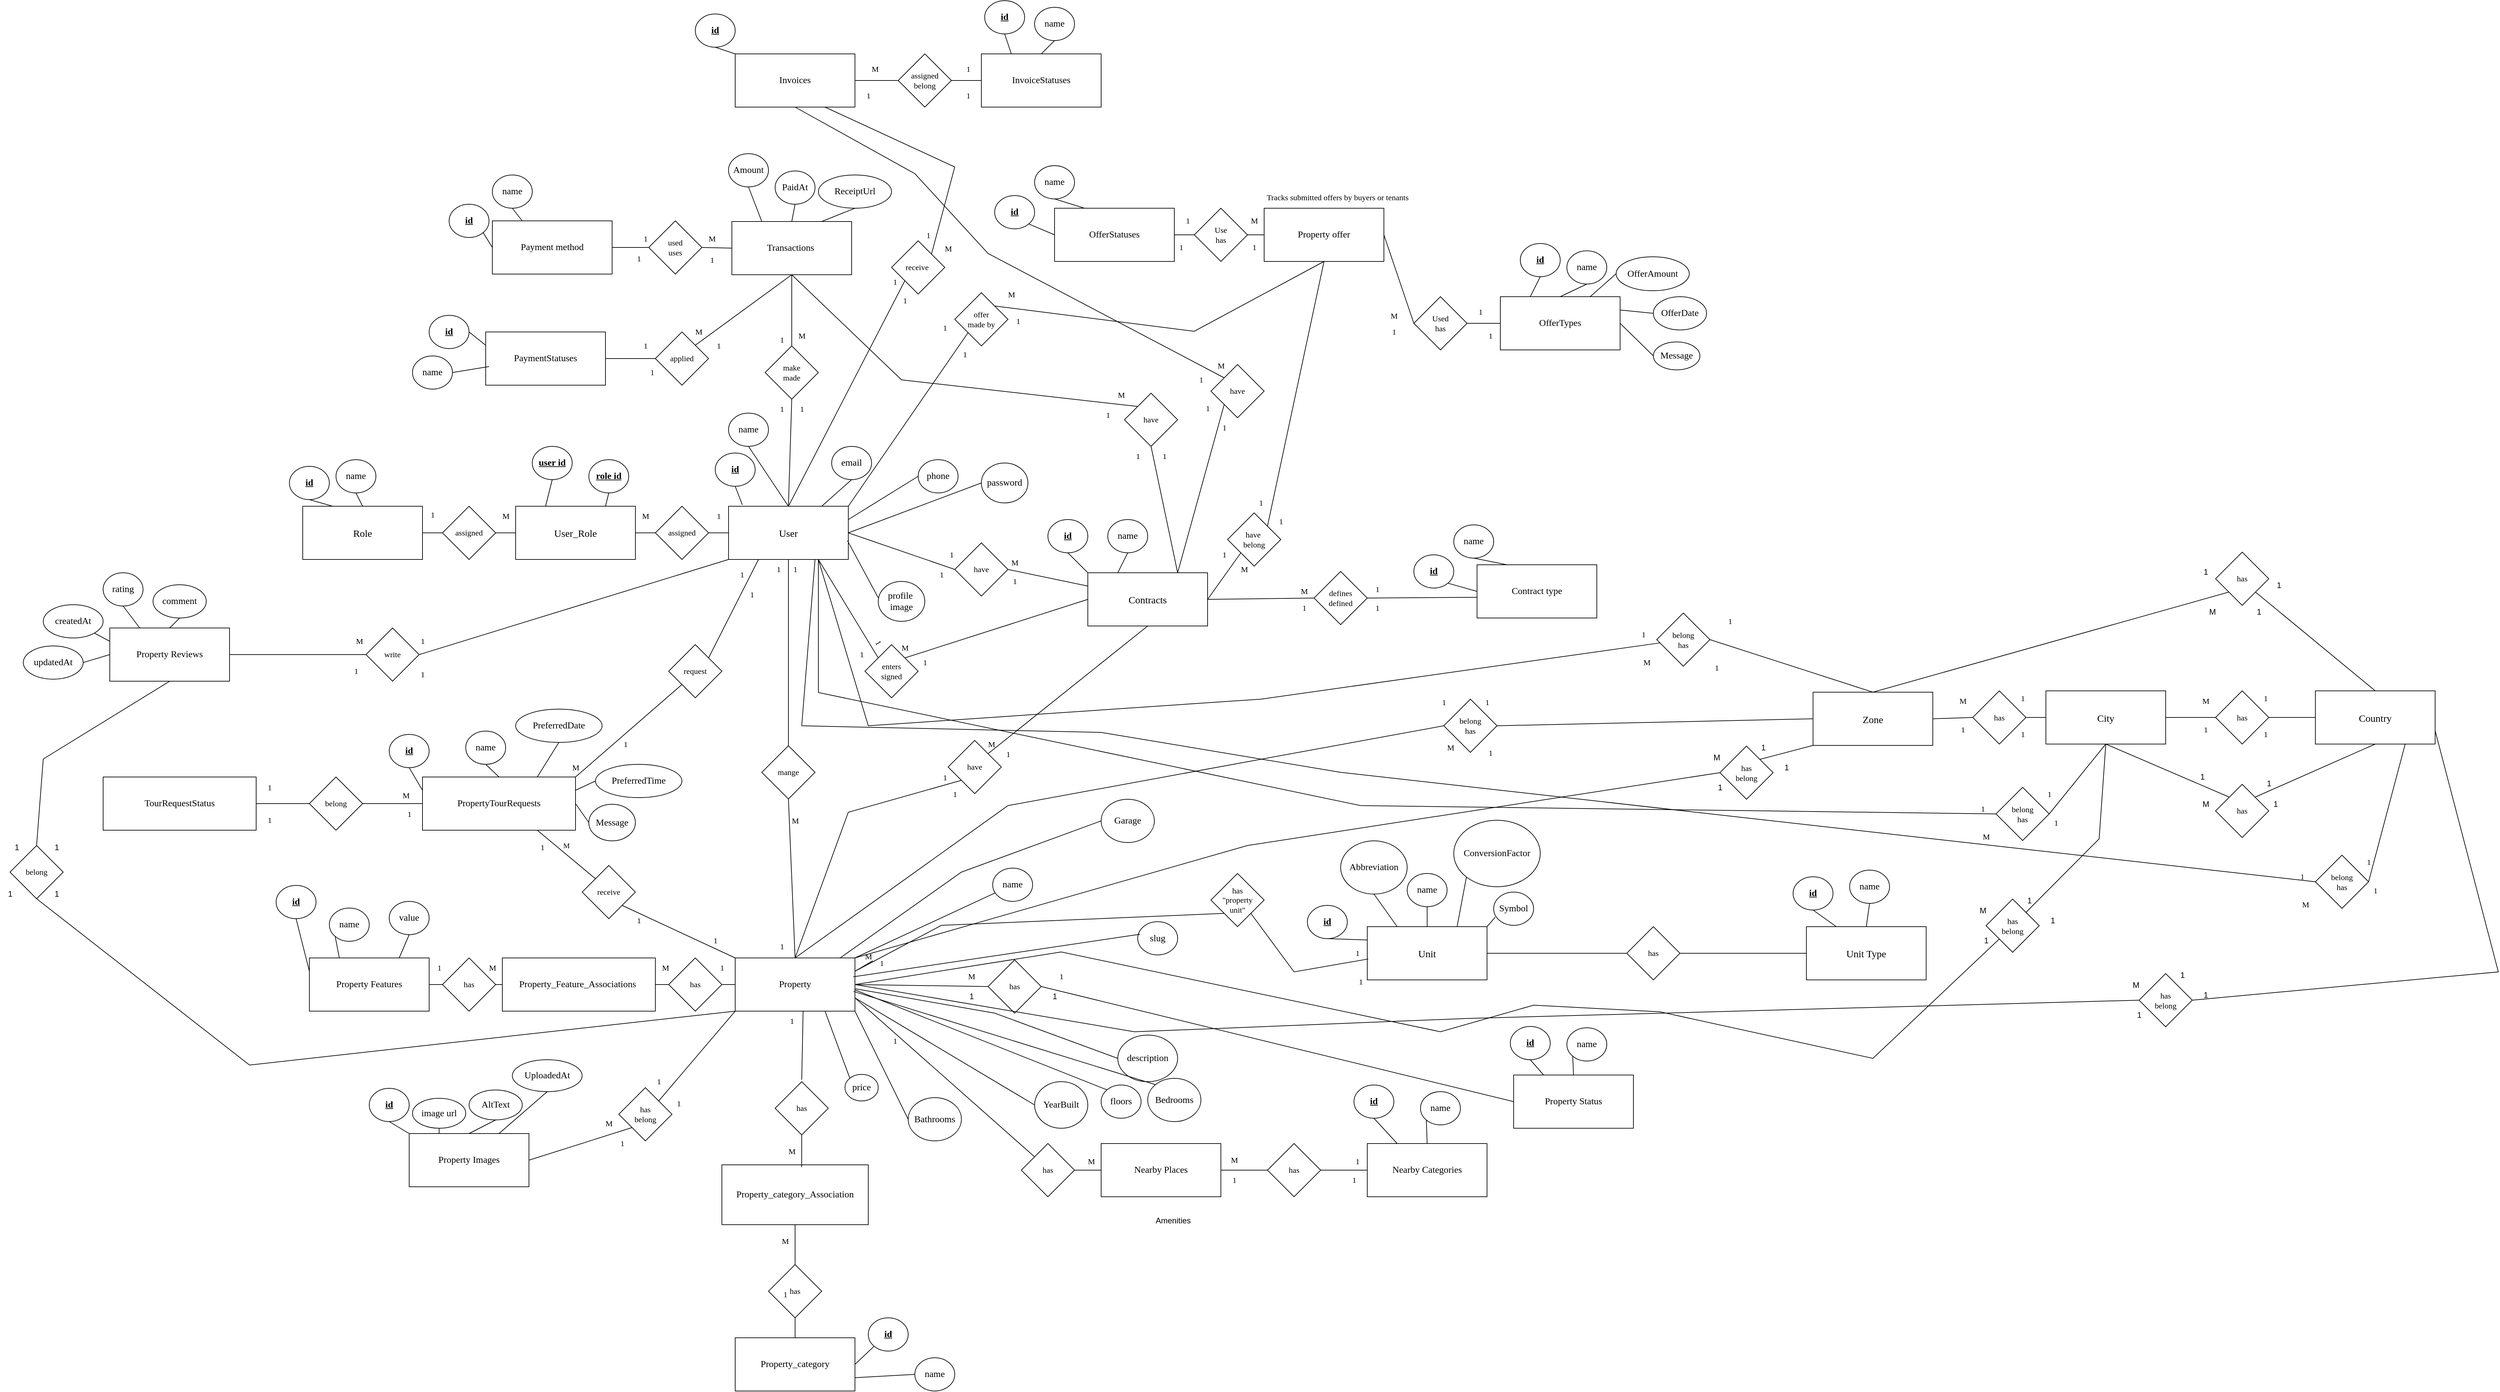 <mxfile version="28.0.6">
  <diagram name="Page-1" id="jr8FtHmjYh3H3wMhECX3">
    <mxGraphModel dx="2883" dy="2391" grid="1" gridSize="10" guides="1" tooltips="1" connect="1" arrows="1" fold="1" page="1" pageScale="1" pageWidth="827" pageHeight="1169" math="0" shadow="0">
      <root>
        <mxCell id="0" />
        <mxCell id="1" parent="0" />
        <mxCell id="04XY_-OeRvuLBQSi6XDU-1" value="&lt;font style=&quot;font-size: 15px;&quot;&gt;User&lt;/font&gt;" style="rounded=0;whiteSpace=wrap;html=1;fontFamily=Comic Sans MS;" parent="1" vertex="1">
          <mxGeometry x="370" y="-40" width="180" height="80" as="geometry" />
        </mxCell>
        <mxCell id="04XY_-OeRvuLBQSi6XDU-2" value="&lt;font style=&quot;font-size: 15px;&quot;&gt;User_Role&lt;/font&gt;" style="rounded=0;whiteSpace=wrap;html=1;fontFamily=Comic Sans MS;" parent="1" vertex="1">
          <mxGeometry x="50" y="-40" width="180" height="80" as="geometry" />
        </mxCell>
        <mxCell id="04XY_-OeRvuLBQSi6XDU-3" value="assigned" style="rhombus;whiteSpace=wrap;html=1;fontFamily=Comic Sans MS;" parent="1" vertex="1">
          <mxGeometry x="260" y="-40" width="80" height="80" as="geometry" />
        </mxCell>
        <mxCell id="04XY_-OeRvuLBQSi6XDU-4" value="" style="endArrow=none;html=1;rounded=0;entryX=0;entryY=0.5;entryDx=0;entryDy=0;exitX=1;exitY=0.5;exitDx=0;exitDy=0;fontFamily=Comic Sans MS;" parent="1" source="04XY_-OeRvuLBQSi6XDU-3" target="04XY_-OeRvuLBQSi6XDU-1" edge="1">
          <mxGeometry width="50" height="50" relative="1" as="geometry">
            <mxPoint x="310" y="110" as="sourcePoint" />
            <mxPoint x="360" y="60" as="targetPoint" />
          </mxGeometry>
        </mxCell>
        <mxCell id="04XY_-OeRvuLBQSi6XDU-5" value="" style="endArrow=none;html=1;rounded=0;entryX=0;entryY=0.5;entryDx=0;entryDy=0;exitX=1;exitY=0.5;exitDx=0;exitDy=0;fontFamily=Comic Sans MS;" parent="1" source="04XY_-OeRvuLBQSi6XDU-2" target="04XY_-OeRvuLBQSi6XDU-3" edge="1">
          <mxGeometry width="50" height="50" relative="1" as="geometry">
            <mxPoint x="220" y="100" as="sourcePoint" />
            <mxPoint x="270" y="50" as="targetPoint" />
          </mxGeometry>
        </mxCell>
        <mxCell id="04XY_-OeRvuLBQSi6XDU-6" value="1" style="text;html=1;align=center;verticalAlign=middle;resizable=0;points=[];autosize=1;strokeColor=none;fillColor=none;fontFamily=Comic Sans MS;" parent="1" vertex="1">
          <mxGeometry x="340" y="-40" width="30" height="30" as="geometry" />
        </mxCell>
        <mxCell id="04XY_-OeRvuLBQSi6XDU-7" value="M" style="text;html=1;align=center;verticalAlign=middle;resizable=0;points=[];autosize=1;strokeColor=none;fillColor=none;fontFamily=Comic Sans MS;" parent="1" vertex="1">
          <mxGeometry x="230" y="-40" width="30" height="30" as="geometry" />
        </mxCell>
        <mxCell id="04XY_-OeRvuLBQSi6XDU-18" value="assigned" style="rhombus;whiteSpace=wrap;html=1;fontFamily=Comic Sans MS;" parent="1" vertex="1">
          <mxGeometry x="-60" y="-40" width="80" height="80" as="geometry" />
        </mxCell>
        <mxCell id="04XY_-OeRvuLBQSi6XDU-19" value="" style="endArrow=none;html=1;rounded=0;entryX=0;entryY=0.5;entryDx=0;entryDy=0;exitX=1;exitY=0.5;exitDx=0;exitDy=0;fontFamily=Comic Sans MS;" parent="1" source="04XY_-OeRvuLBQSi6XDU-18" edge="1">
          <mxGeometry width="50" height="50" relative="1" as="geometry">
            <mxPoint x="-10" y="110" as="sourcePoint" />
            <mxPoint x="50" as="targetPoint" />
          </mxGeometry>
        </mxCell>
        <mxCell id="04XY_-OeRvuLBQSi6XDU-20" value="" style="endArrow=none;html=1;rounded=0;entryX=0;entryY=0.5;entryDx=0;entryDy=0;exitX=1;exitY=0.5;exitDx=0;exitDy=0;fontFamily=Comic Sans MS;" parent="1" target="04XY_-OeRvuLBQSi6XDU-18" edge="1">
          <mxGeometry width="50" height="50" relative="1" as="geometry">
            <mxPoint x="-90" as="sourcePoint" />
            <mxPoint x="-50" y="50" as="targetPoint" />
          </mxGeometry>
        </mxCell>
        <mxCell id="04XY_-OeRvuLBQSi6XDU-21" value="&lt;font style=&quot;font-size: 15px;&quot;&gt;Role&lt;/font&gt;" style="rounded=0;whiteSpace=wrap;html=1;fontFamily=Comic Sans MS;" parent="1" vertex="1">
          <mxGeometry x="-270" y="-40" width="180" height="80" as="geometry" />
        </mxCell>
        <mxCell id="04XY_-OeRvuLBQSi6XDU-22" value="1" style="text;html=1;align=center;verticalAlign=middle;resizable=0;points=[];autosize=1;strokeColor=none;fillColor=none;fontFamily=Comic Sans MS;" parent="1" vertex="1">
          <mxGeometry x="-90" y="-42" width="30" height="30" as="geometry" />
        </mxCell>
        <mxCell id="04XY_-OeRvuLBQSi6XDU-23" value="M" style="text;html=1;align=center;verticalAlign=middle;resizable=0;points=[];autosize=1;strokeColor=none;fillColor=none;fontFamily=Comic Sans MS;" parent="1" vertex="1">
          <mxGeometry x="20" y="-40" width="30" height="30" as="geometry" />
        </mxCell>
        <mxCell id="04XY_-OeRvuLBQSi6XDU-24" value="&lt;u&gt;&lt;b&gt;id&lt;/b&gt;&lt;/u&gt;" style="ellipse;whiteSpace=wrap;html=1;fontSize=14;fontFamily=Comic Sans MS;" parent="1" vertex="1">
          <mxGeometry x="-290" y="-100" width="60" height="50" as="geometry" />
        </mxCell>
        <mxCell id="04XY_-OeRvuLBQSi6XDU-25" value="name" style="ellipse;whiteSpace=wrap;html=1;fontSize=14;fontFamily=Comic Sans MS;" parent="1" vertex="1">
          <mxGeometry x="-220" y="-110" width="60" height="50" as="geometry" />
        </mxCell>
        <mxCell id="04XY_-OeRvuLBQSi6XDU-26" value="" style="endArrow=none;html=1;rounded=0;entryX=0.5;entryY=1;entryDx=0;entryDy=0;exitX=0.25;exitY=0;exitDx=0;exitDy=0;fontFamily=Comic Sans MS;" parent="1" source="04XY_-OeRvuLBQSi6XDU-21" target="04XY_-OeRvuLBQSi6XDU-24" edge="1">
          <mxGeometry width="50" height="50" relative="1" as="geometry">
            <mxPoint x="10" y="50" as="sourcePoint" />
            <mxPoint x="60" as="targetPoint" />
          </mxGeometry>
        </mxCell>
        <mxCell id="04XY_-OeRvuLBQSi6XDU-27" value="" style="endArrow=none;html=1;rounded=0;exitX=0.5;exitY=1;exitDx=0;exitDy=0;entryX=0.5;entryY=0;entryDx=0;entryDy=0;fontFamily=Comic Sans MS;" parent="1" source="04XY_-OeRvuLBQSi6XDU-25" target="04XY_-OeRvuLBQSi6XDU-21" edge="1">
          <mxGeometry width="50" height="50" relative="1" as="geometry">
            <mxPoint x="-100" y="-80" as="sourcePoint" />
            <mxPoint x="-50" y="-130" as="targetPoint" />
          </mxGeometry>
        </mxCell>
        <mxCell id="04XY_-OeRvuLBQSi6XDU-30" value="&lt;u&gt;&lt;b&gt;id&lt;/b&gt;&lt;/u&gt;" style="ellipse;whiteSpace=wrap;html=1;fontSize=14;fontFamily=Comic Sans MS;" parent="1" vertex="1">
          <mxGeometry x="350" y="-120" width="60" height="50" as="geometry" />
        </mxCell>
        <mxCell id="04XY_-OeRvuLBQSi6XDU-31" value="name" style="ellipse;whiteSpace=wrap;html=1;fontSize=14;fontFamily=Comic Sans MS;" parent="1" vertex="1">
          <mxGeometry x="370" y="-180" width="60" height="50" as="geometry" />
        </mxCell>
        <mxCell id="04XY_-OeRvuLBQSi6XDU-32" value="email" style="ellipse;whiteSpace=wrap;html=1;fontSize=14;fontFamily=Comic Sans MS;" parent="1" vertex="1">
          <mxGeometry x="525" y="-130" width="60" height="50" as="geometry" />
        </mxCell>
        <mxCell id="04XY_-OeRvuLBQSi6XDU-33" value="phone" style="ellipse;whiteSpace=wrap;html=1;fontSize=14;fontFamily=Comic Sans MS;" parent="1" vertex="1">
          <mxGeometry x="655" y="-110" width="60" height="50" as="geometry" />
        </mxCell>
        <mxCell id="04XY_-OeRvuLBQSi6XDU-34" value="" style="endArrow=none;html=1;rounded=0;entryX=0.5;entryY=1;entryDx=0;entryDy=0;exitX=0.115;exitY=-0.027;exitDx=0;exitDy=0;exitPerimeter=0;fontFamily=Comic Sans MS;" parent="1" source="04XY_-OeRvuLBQSi6XDU-1" target="04XY_-OeRvuLBQSi6XDU-30" edge="1">
          <mxGeometry width="50" height="50" relative="1" as="geometry">
            <mxPoint x="420" y="-10" as="sourcePoint" />
            <mxPoint x="470" y="-60" as="targetPoint" />
          </mxGeometry>
        </mxCell>
        <mxCell id="04XY_-OeRvuLBQSi6XDU-35" value="" style="endArrow=none;html=1;rounded=0;entryX=0.5;entryY=1;entryDx=0;entryDy=0;exitX=0.5;exitY=0;exitDx=0;exitDy=0;fontFamily=Comic Sans MS;" parent="1" source="04XY_-OeRvuLBQSi6XDU-1" target="04XY_-OeRvuLBQSi6XDU-31" edge="1">
          <mxGeometry width="50" height="50" relative="1" as="geometry">
            <mxPoint x="420" as="sourcePoint" />
            <mxPoint x="470" y="-50" as="targetPoint" />
          </mxGeometry>
        </mxCell>
        <mxCell id="04XY_-OeRvuLBQSi6XDU-36" value="" style="endArrow=none;html=1;rounded=0;entryX=0.5;entryY=1;entryDx=0;entryDy=0;exitX=0.778;exitY=0;exitDx=0;exitDy=0;exitPerimeter=0;fontFamily=Comic Sans MS;" parent="1" source="04XY_-OeRvuLBQSi6XDU-1" target="04XY_-OeRvuLBQSi6XDU-32" edge="1">
          <mxGeometry width="50" height="50" relative="1" as="geometry">
            <mxPoint x="470" y="-20" as="sourcePoint" />
            <mxPoint x="520" y="-70" as="targetPoint" />
          </mxGeometry>
        </mxCell>
        <mxCell id="04XY_-OeRvuLBQSi6XDU-37" value="" style="endArrow=none;html=1;rounded=0;entryX=0;entryY=0.5;entryDx=0;entryDy=0;exitX=1;exitY=0.25;exitDx=0;exitDy=0;fontFamily=Comic Sans MS;" parent="1" source="04XY_-OeRvuLBQSi6XDU-1" target="04XY_-OeRvuLBQSi6XDU-33" edge="1">
          <mxGeometry width="50" height="50" relative="1" as="geometry">
            <mxPoint x="570" y="20" as="sourcePoint" />
            <mxPoint x="620" y="-30" as="targetPoint" />
          </mxGeometry>
        </mxCell>
        <mxCell id="04XY_-OeRvuLBQSi6XDU-38" value="password" style="ellipse;whiteSpace=wrap;html=1;fontSize=14;fontFamily=Comic Sans MS;" parent="1" vertex="1">
          <mxGeometry x="750" y="-105" width="70" height="60" as="geometry" />
        </mxCell>
        <mxCell id="04XY_-OeRvuLBQSi6XDU-39" value="" style="endArrow=none;html=1;rounded=0;entryX=0;entryY=0.5;entryDx=0;entryDy=0;exitX=1;exitY=0.5;exitDx=0;exitDy=0;fontFamily=Comic Sans MS;" parent="1" source="04XY_-OeRvuLBQSi6XDU-1" target="04XY_-OeRvuLBQSi6XDU-38" edge="1">
          <mxGeometry width="50" height="50" relative="1" as="geometry">
            <mxPoint x="550" y="60" as="sourcePoint" />
            <mxPoint x="600" y="10" as="targetPoint" />
          </mxGeometry>
        </mxCell>
        <mxCell id="04XY_-OeRvuLBQSi6XDU-43" value="profile&amp;nbsp;&lt;div&gt;image&lt;/div&gt;" style="ellipse;whiteSpace=wrap;html=1;fontSize=14;fontFamily=Comic Sans MS;" parent="1" vertex="1">
          <mxGeometry x="595" y="73" width="70" height="60" as="geometry" />
        </mxCell>
        <mxCell id="04XY_-OeRvuLBQSi6XDU-44" value="" style="endArrow=none;html=1;rounded=0;entryX=0.993;entryY=0.646;entryDx=0;entryDy=0;entryPerimeter=0;exitX=0.002;exitY=0.414;exitDx=0;exitDy=0;exitPerimeter=0;fontFamily=Comic Sans MS;" parent="1" source="04XY_-OeRvuLBQSi6XDU-43" target="04XY_-OeRvuLBQSi6XDU-1" edge="1">
          <mxGeometry width="50" height="50" relative="1" as="geometry">
            <mxPoint x="520" y="110" as="sourcePoint" />
            <mxPoint x="570" y="60" as="targetPoint" />
          </mxGeometry>
        </mxCell>
        <mxCell id="04XY_-OeRvuLBQSi6XDU-46" value="&lt;span style=&quot;text-align: left;&quot;&gt;&lt;font&gt;Property&lt;/font&gt;&lt;/span&gt;" style="rounded=0;whiteSpace=wrap;html=1;fontFamily=Comic Sans MS;fontSize=14;" parent="1" vertex="1">
          <mxGeometry x="380" y="639" width="180" height="80" as="geometry" />
        </mxCell>
        <mxCell id="04XY_-OeRvuLBQSi6XDU-47" value="&lt;span style=&quot;text-align: left;&quot;&gt;&lt;font&gt;Property_&lt;/font&gt;&lt;/span&gt;category" style="rounded=0;whiteSpace=wrap;html=1;fontFamily=Comic Sans MS;fontSize=14;" parent="1" vertex="1">
          <mxGeometry x="380" y="1210" width="180" height="80" as="geometry" />
        </mxCell>
        <mxCell id="04XY_-OeRvuLBQSi6XDU-52" value="name" style="ellipse;whiteSpace=wrap;html=1;fontSize=14;fontFamily=Comic Sans MS;" parent="1" vertex="1">
          <mxGeometry x="767" y="504" width="60" height="50" as="geometry" />
        </mxCell>
        <mxCell id="04XY_-OeRvuLBQSi6XDU-53" value="" style="endArrow=none;html=1;rounded=0;exitX=1;exitY=0;exitDx=0;exitDy=0;fontFamily=Comic Sans MS;" parent="1" source="04XY_-OeRvuLBQSi6XDU-46" target="04XY_-OeRvuLBQSi6XDU-52" edge="1">
          <mxGeometry width="50" height="50" relative="1" as="geometry">
            <mxPoint x="590" y="714" as="sourcePoint" />
            <mxPoint x="640" y="684" as="targetPoint" />
          </mxGeometry>
        </mxCell>
        <mxCell id="04XY_-OeRvuLBQSi6XDU-56" value="slug" style="ellipse;whiteSpace=wrap;html=1;fontSize=14;fontFamily=Comic Sans MS;" parent="1" vertex="1">
          <mxGeometry x="985" y="584.5" width="60" height="50" as="geometry" />
        </mxCell>
        <mxCell id="04XY_-OeRvuLBQSi6XDU-57" value="" style="endArrow=none;html=1;rounded=0;entryX=0.057;entryY=0.378;entryDx=0;entryDy=0;exitX=0.986;exitY=0.355;exitDx=0;exitDy=0;entryPerimeter=0;exitPerimeter=0;fontFamily=Comic Sans MS;" parent="1" source="04XY_-OeRvuLBQSi6XDU-46" target="04XY_-OeRvuLBQSi6XDU-56" edge="1">
          <mxGeometry width="50" height="50" relative="1" as="geometry">
            <mxPoint x="570" y="774" as="sourcePoint" />
            <mxPoint x="620" y="724" as="targetPoint" />
          </mxGeometry>
        </mxCell>
        <mxCell id="04XY_-OeRvuLBQSi6XDU-59" value="description" style="ellipse;whiteSpace=wrap;html=1;fontSize=14;fontFamily=Comic Sans MS;" parent="1" vertex="1">
          <mxGeometry x="955" y="755" width="90" height="70" as="geometry" />
        </mxCell>
        <mxCell id="04XY_-OeRvuLBQSi6XDU-60" value="" style="endArrow=none;html=1;rounded=0;exitX=1.004;exitY=0.58;exitDx=0;exitDy=0;exitPerimeter=0;fontFamily=Comic Sans MS;entryX=0;entryY=0.5;entryDx=0;entryDy=0;" parent="1" source="04XY_-OeRvuLBQSi6XDU-46" target="04XY_-OeRvuLBQSi6XDU-59" edge="1">
          <mxGeometry width="50" height="50" relative="1" as="geometry">
            <mxPoint x="550" y="784" as="sourcePoint" />
            <mxPoint x="1000" y="760" as="targetPoint" />
            <Array as="points">
              <mxPoint x="770" y="722" />
            </Array>
          </mxGeometry>
        </mxCell>
        <mxCell id="04XY_-OeRvuLBQSi6XDU-61" value="&lt;u&gt;&lt;b&gt;id&lt;/b&gt;&lt;/u&gt;" style="ellipse;whiteSpace=wrap;html=1;fontSize=14;fontFamily=Comic Sans MS;" parent="1" vertex="1">
          <mxGeometry x="580" y="1180" width="60" height="50" as="geometry" />
        </mxCell>
        <mxCell id="04XY_-OeRvuLBQSi6XDU-62" value="name" style="ellipse;whiteSpace=wrap;html=1;fontSize=14;fontFamily=Comic Sans MS;" parent="1" vertex="1">
          <mxGeometry x="650" y="1240" width="60" height="50" as="geometry" />
        </mxCell>
        <mxCell id="04XY_-OeRvuLBQSi6XDU-63" value="" style="endArrow=none;html=1;rounded=0;exitX=0;exitY=1;exitDx=0;exitDy=0;entryX=1;entryY=0.5;entryDx=0;entryDy=0;fontFamily=Comic Sans MS;" parent="1" source="04XY_-OeRvuLBQSi6XDU-61" target="04XY_-OeRvuLBQSi6XDU-47" edge="1">
          <mxGeometry width="50" height="50" relative="1" as="geometry">
            <mxPoint x="590" y="990" as="sourcePoint" />
            <mxPoint x="640" y="940" as="targetPoint" />
          </mxGeometry>
        </mxCell>
        <mxCell id="04XY_-OeRvuLBQSi6XDU-64" value="" style="endArrow=none;html=1;rounded=0;entryX=0;entryY=0.5;entryDx=0;entryDy=0;exitX=1;exitY=0.75;exitDx=0;exitDy=0;fontFamily=Comic Sans MS;" parent="1" source="04XY_-OeRvuLBQSi6XDU-47" target="04XY_-OeRvuLBQSi6XDU-62" edge="1">
          <mxGeometry width="50" height="50" relative="1" as="geometry">
            <mxPoint x="540" y="1060" as="sourcePoint" />
            <mxPoint x="590" y="1010" as="targetPoint" />
          </mxGeometry>
        </mxCell>
        <mxCell id="04XY_-OeRvuLBQSi6XDU-69" value="&lt;div style=&quot;text-align: left;&quot;&gt;&lt;font&gt;Property_&lt;/font&gt;&lt;span style=&quot;text-align: center;&quot;&gt;category_Association&lt;/span&gt;&lt;/div&gt;" style="rounded=0;whiteSpace=wrap;html=1;fontFamily=Comic Sans MS;fontSize=14;" parent="1" vertex="1">
          <mxGeometry x="360" y="950" width="220" height="90" as="geometry" />
        </mxCell>
        <mxCell id="04XY_-OeRvuLBQSi6XDU-70" value="&lt;u&gt;&lt;b&gt;user id&lt;/b&gt;&lt;/u&gt;" style="ellipse;whiteSpace=wrap;html=1;fontSize=14;fontFamily=Comic Sans MS;" parent="1" vertex="1">
          <mxGeometry x="75" y="-130" width="60" height="50" as="geometry" />
        </mxCell>
        <mxCell id="04XY_-OeRvuLBQSi6XDU-71" value="&lt;u&gt;&lt;b&gt;role id&lt;/b&gt;&lt;/u&gt;" style="ellipse;whiteSpace=wrap;html=1;fontSize=14;fontFamily=Comic Sans MS;" parent="1" vertex="1">
          <mxGeometry x="160" y="-110" width="60" height="50" as="geometry" />
        </mxCell>
        <mxCell id="04XY_-OeRvuLBQSi6XDU-72" value="" style="endArrow=none;html=1;rounded=0;entryX=0.5;entryY=1;entryDx=0;entryDy=0;exitX=0.25;exitY=0;exitDx=0;exitDy=0;fontFamily=Comic Sans MS;" parent="1" source="04XY_-OeRvuLBQSi6XDU-2" target="04XY_-OeRvuLBQSi6XDU-70" edge="1">
          <mxGeometry width="50" height="50" relative="1" as="geometry">
            <mxPoint x="50" as="sourcePoint" />
            <mxPoint x="100" y="-50" as="targetPoint" />
          </mxGeometry>
        </mxCell>
        <mxCell id="04XY_-OeRvuLBQSi6XDU-73" value="" style="endArrow=none;html=1;rounded=0;entryX=0.5;entryY=1;entryDx=0;entryDy=0;exitX=0.75;exitY=0;exitDx=0;exitDy=0;fontFamily=Comic Sans MS;" parent="1" source="04XY_-OeRvuLBQSi6XDU-2" target="04XY_-OeRvuLBQSi6XDU-71" edge="1">
          <mxGeometry width="50" height="50" relative="1" as="geometry">
            <mxPoint x="180" y="-30" as="sourcePoint" />
            <mxPoint x="230" y="-80" as="targetPoint" />
          </mxGeometry>
        </mxCell>
        <mxCell id="04XY_-OeRvuLBQSi6XDU-74" value="has" style="rhombus;whiteSpace=wrap;html=1;fontFamily=Comic Sans MS;" parent="1" vertex="1">
          <mxGeometry x="440" y="825" width="80" height="80" as="geometry" />
        </mxCell>
        <mxCell id="04XY_-OeRvuLBQSi6XDU-75" value="" style="endArrow=none;html=1;rounded=0;entryX=0.567;entryY=0.994;entryDx=0;entryDy=0;entryPerimeter=0;exitX=0.5;exitY=0;exitDx=0;exitDy=0;fontFamily=Comic Sans MS;" parent="1" target="04XY_-OeRvuLBQSi6XDU-46" edge="1">
          <mxGeometry width="50" height="50" relative="1" as="geometry">
            <mxPoint x="480" y="822" as="sourcePoint" />
            <mxPoint x="410" y="754" as="targetPoint" />
          </mxGeometry>
        </mxCell>
        <mxCell id="04XY_-OeRvuLBQSi6XDU-76" value="" style="endArrow=none;html=1;rounded=0;entryX=0.5;entryY=1;entryDx=0;entryDy=0;exitX=0.545;exitY=0.039;exitDx=0;exitDy=0;exitPerimeter=0;fontFamily=Comic Sans MS;" parent="1" source="04XY_-OeRvuLBQSi6XDU-69" target="04XY_-OeRvuLBQSi6XDU-74" edge="1">
          <mxGeometry width="50" height="50" relative="1" as="geometry">
            <mxPoint x="300" y="780" as="sourcePoint" />
            <mxPoint x="350" y="730" as="targetPoint" />
          </mxGeometry>
        </mxCell>
        <mxCell id="04XY_-OeRvuLBQSi6XDU-78" value="has" style="rhombus;whiteSpace=wrap;html=1;fontFamily=Comic Sans MS;" parent="1" vertex="1">
          <mxGeometry x="430" y="1100" width="80" height="80" as="geometry" />
        </mxCell>
        <mxCell id="04XY_-OeRvuLBQSi6XDU-79" value="" style="endArrow=none;html=1;rounded=0;entryX=0.5;entryY=1;entryDx=0;entryDy=0;exitX=0.5;exitY=0;exitDx=0;exitDy=0;fontFamily=Comic Sans MS;" parent="1" source="04XY_-OeRvuLBQSi6XDU-78" target="04XY_-OeRvuLBQSi6XDU-69" edge="1">
          <mxGeometry width="50" height="50" relative="1" as="geometry">
            <mxPoint x="390" y="970" as="sourcePoint" />
            <mxPoint x="440" y="920" as="targetPoint" />
          </mxGeometry>
        </mxCell>
        <mxCell id="04XY_-OeRvuLBQSi6XDU-80" value="" style="endArrow=none;html=1;rounded=0;entryX=0.5;entryY=1;entryDx=0;entryDy=0;exitX=0.5;exitY=0;exitDx=0;exitDy=0;fontFamily=Comic Sans MS;" parent="1" source="04XY_-OeRvuLBQSi6XDU-47" target="04XY_-OeRvuLBQSi6XDU-78" edge="1">
          <mxGeometry width="50" height="50" relative="1" as="geometry">
            <mxPoint x="400" y="1050" as="sourcePoint" />
            <mxPoint x="450" y="1000" as="targetPoint" />
          </mxGeometry>
        </mxCell>
        <mxCell id="04XY_-OeRvuLBQSi6XDU-81" value="1" style="text;html=1;align=center;verticalAlign=middle;resizable=0;points=[];autosize=1;strokeColor=none;fillColor=none;fontFamily=Comic Sans MS;" parent="1" vertex="1">
          <mxGeometry x="450" y="719" width="30" height="30" as="geometry" />
        </mxCell>
        <mxCell id="04XY_-OeRvuLBQSi6XDU-82" value="M" style="text;html=1;align=center;verticalAlign=middle;resizable=0;points=[];autosize=1;strokeColor=none;fillColor=none;fontFamily=Comic Sans MS;" parent="1" vertex="1">
          <mxGeometry x="440" y="1050" width="30" height="30" as="geometry" />
        </mxCell>
        <mxCell id="04XY_-OeRvuLBQSi6XDU-83" value="1" style="text;html=1;align=center;verticalAlign=middle;resizable=0;points=[];autosize=1;strokeColor=none;fillColor=none;fontFamily=Comic Sans MS;" parent="1" vertex="1">
          <mxGeometry x="440" y="1130" width="30" height="30" as="geometry" />
        </mxCell>
        <mxCell id="04XY_-OeRvuLBQSi6XDU-84" value="M" style="text;html=1;align=center;verticalAlign=middle;resizable=0;points=[];autosize=1;strokeColor=none;fillColor=none;fontFamily=Comic Sans MS;" parent="1" vertex="1">
          <mxGeometry x="450" y="915" width="30" height="30" as="geometry" />
        </mxCell>
        <mxCell id="04XY_-OeRvuLBQSi6XDU-85" value="price" style="ellipse;whiteSpace=wrap;html=1;fontSize=14;fontFamily=Comic Sans MS;" parent="1" vertex="1">
          <mxGeometry x="545" y="814" width="50" height="40" as="geometry" />
        </mxCell>
        <mxCell id="04XY_-OeRvuLBQSi6XDU-86" value="" style="endArrow=none;html=1;rounded=0;entryX=0;entryY=0;entryDx=0;entryDy=0;exitX=0.75;exitY=1;exitDx=0;exitDy=0;fontFamily=Comic Sans MS;" parent="1" source="04XY_-OeRvuLBQSi6XDU-46" target="04XY_-OeRvuLBQSi6XDU-85" edge="1">
          <mxGeometry width="50" height="50" relative="1" as="geometry">
            <mxPoint x="560" y="834" as="sourcePoint" />
            <mxPoint x="610" y="784" as="targetPoint" />
          </mxGeometry>
        </mxCell>
        <mxCell id="04XY_-OeRvuLBQSi6XDU-87" value="&lt;span style=&quot;text-align: left;&quot;&gt;&lt;font&gt;Property Status&lt;/font&gt;&lt;/span&gt;" style="rounded=0;whiteSpace=wrap;html=1;fontFamily=Comic Sans MS;fontSize=14;" parent="1" vertex="1">
          <mxGeometry x="1550" y="815" width="180" height="80" as="geometry" />
        </mxCell>
        <mxCell id="04XY_-OeRvuLBQSi6XDU-88" value="has" style="rhombus;whiteSpace=wrap;html=1;fontFamily=Comic Sans MS;" parent="1" vertex="1">
          <mxGeometry x="760" y="642" width="80" height="80" as="geometry" />
        </mxCell>
        <mxCell id="04XY_-OeRvuLBQSi6XDU-89" value="" style="endArrow=none;html=1;rounded=0;entryX=0;entryY=0.5;entryDx=0;entryDy=0;exitX=1;exitY=0.5;exitDx=0;exitDy=0;fontFamily=Comic Sans MS;" parent="1" source="04XY_-OeRvuLBQSi6XDU-88" target="04XY_-OeRvuLBQSi6XDU-87" edge="1">
          <mxGeometry width="50" height="50" relative="1" as="geometry">
            <mxPoint x="880" y="744" as="sourcePoint" />
            <mxPoint x="930" y="682" as="targetPoint" />
          </mxGeometry>
        </mxCell>
        <mxCell id="04XY_-OeRvuLBQSi6XDU-90" value="" style="endArrow=none;html=1;rounded=0;entryX=0;entryY=0.5;entryDx=0;entryDy=0;exitX=1;exitY=0.5;exitDx=0;exitDy=0;fontFamily=Comic Sans MS;" parent="1" source="04XY_-OeRvuLBQSi6XDU-46" target="04XY_-OeRvuLBQSi6XDU-88" edge="1">
          <mxGeometry width="50" height="50" relative="1" as="geometry">
            <mxPoint x="700" y="784" as="sourcePoint" />
            <mxPoint x="750" y="734" as="targetPoint" />
          </mxGeometry>
        </mxCell>
        <mxCell id="04XY_-OeRvuLBQSi6XDU-91" value="M" style="text;html=1;align=center;verticalAlign=middle;resizable=0;points=[];autosize=1;strokeColor=none;fillColor=none;fontFamily=Comic Sans MS;" parent="1" vertex="1">
          <mxGeometry x="720" y="652" width="30" height="30" as="geometry" />
        </mxCell>
        <mxCell id="04XY_-OeRvuLBQSi6XDU-92" value="1" style="text;html=1;align=center;verticalAlign=middle;resizable=0;points=[];autosize=1;strokeColor=none;fillColor=none;fontFamily=Comic Sans MS;" parent="1" vertex="1">
          <mxGeometry x="855" y="652" width="30" height="30" as="geometry" />
        </mxCell>
        <mxCell id="04XY_-OeRvuLBQSi6XDU-94" value="&lt;b&gt;&lt;u&gt;id&lt;/u&gt;&lt;/b&gt;" style="ellipse;whiteSpace=wrap;html=1;fontSize=14;fontFamily=Comic Sans MS;" parent="1" vertex="1">
          <mxGeometry x="1545" y="742" width="60" height="50" as="geometry" />
        </mxCell>
        <mxCell id="04XY_-OeRvuLBQSi6XDU-95" value="name" style="ellipse;whiteSpace=wrap;html=1;fontSize=14;fontFamily=Comic Sans MS;" parent="1" vertex="1">
          <mxGeometry x="1630" y="744" width="60" height="50" as="geometry" />
        </mxCell>
        <mxCell id="04XY_-OeRvuLBQSi6XDU-96" value="" style="endArrow=none;html=1;rounded=0;entryX=0.5;entryY=1;entryDx=0;entryDy=0;exitX=0.25;exitY=0;exitDx=0;exitDy=0;fontFamily=Comic Sans MS;" parent="1" source="04XY_-OeRvuLBQSi6XDU-87" target="04XY_-OeRvuLBQSi6XDU-94" edge="1">
          <mxGeometry width="50" height="50" relative="1" as="geometry">
            <mxPoint x="1515" y="793" as="sourcePoint" />
            <mxPoint x="1565" y="743" as="targetPoint" />
          </mxGeometry>
        </mxCell>
        <mxCell id="04XY_-OeRvuLBQSi6XDU-97" value="" style="endArrow=none;html=1;rounded=0;entryX=0;entryY=1;entryDx=0;entryDy=0;exitX=0.5;exitY=0;exitDx=0;exitDy=0;fontFamily=Comic Sans MS;" parent="1" source="04XY_-OeRvuLBQSi6XDU-87" target="04XY_-OeRvuLBQSi6XDU-95" edge="1">
          <mxGeometry width="50" height="50" relative="1" as="geometry">
            <mxPoint x="1635" y="913" as="sourcePoint" />
            <mxPoint x="1685" y="863" as="targetPoint" />
          </mxGeometry>
        </mxCell>
        <mxCell id="04XY_-OeRvuLBQSi6XDU-98" value="&lt;span style=&quot;text-align: left;&quot;&gt;&lt;font&gt;Property Features&lt;/font&gt;&lt;/span&gt;" style="rounded=0;whiteSpace=wrap;html=1;fontFamily=Comic Sans MS;fontSize=14;" parent="1" vertex="1">
          <mxGeometry x="-260" y="639" width="180" height="80" as="geometry" />
        </mxCell>
        <mxCell id="04XY_-OeRvuLBQSi6XDU-99" value="&lt;div style=&quot;text-align: left;&quot;&gt;&lt;span style=&quot;background-color: transparent;&quot;&gt;Property_Feature_Associations&amp;nbsp;&lt;/span&gt;&lt;/div&gt;" style="rounded=0;whiteSpace=wrap;html=1;fontFamily=Comic Sans MS;fontSize=14;" parent="1" vertex="1">
          <mxGeometry x="30" y="639" width="230" height="80" as="geometry" />
        </mxCell>
        <mxCell id="04XY_-OeRvuLBQSi6XDU-100" value="has" style="rhombus;whiteSpace=wrap;html=1;fontFamily=Comic Sans MS;" parent="1" vertex="1">
          <mxGeometry x="280" y="639" width="80" height="80" as="geometry" />
        </mxCell>
        <mxCell id="04XY_-OeRvuLBQSi6XDU-101" value="" style="endArrow=none;html=1;rounded=0;entryX=0;entryY=0.5;entryDx=0;entryDy=0;exitX=1;exitY=0.5;exitDx=0;exitDy=0;fontFamily=Comic Sans MS;" parent="1" source="04XY_-OeRvuLBQSi6XDU-100" target="04XY_-OeRvuLBQSi6XDU-46" edge="1">
          <mxGeometry width="50" height="50" relative="1" as="geometry">
            <mxPoint x="310" y="794" as="sourcePoint" />
            <mxPoint x="360" y="744" as="targetPoint" />
          </mxGeometry>
        </mxCell>
        <mxCell id="04XY_-OeRvuLBQSi6XDU-102" value="" style="endArrow=none;html=1;rounded=0;entryX=0;entryY=0.5;entryDx=0;entryDy=0;exitX=1;exitY=0.5;exitDx=0;exitDy=0;fontFamily=Comic Sans MS;" parent="1" source="04XY_-OeRvuLBQSi6XDU-99" target="04XY_-OeRvuLBQSi6XDU-100" edge="1">
          <mxGeometry width="50" height="50" relative="1" as="geometry">
            <mxPoint x="250" y="774" as="sourcePoint" />
            <mxPoint x="300" y="724" as="targetPoint" />
          </mxGeometry>
        </mxCell>
        <mxCell id="04XY_-OeRvuLBQSi6XDU-103" value="has" style="rhombus;whiteSpace=wrap;html=1;fontFamily=Comic Sans MS;" parent="1" vertex="1">
          <mxGeometry x="-60" y="639" width="80" height="80" as="geometry" />
        </mxCell>
        <mxCell id="04XY_-OeRvuLBQSi6XDU-104" value="" style="endArrow=none;html=1;rounded=0;entryX=0;entryY=0.5;entryDx=0;entryDy=0;exitX=1;exitY=0.5;exitDx=0;exitDy=0;fontFamily=Comic Sans MS;" parent="1" source="04XY_-OeRvuLBQSi6XDU-103" target="04XY_-OeRvuLBQSi6XDU-99" edge="1">
          <mxGeometry width="50" height="50" relative="1" as="geometry">
            <mxPoint x="-10" y="794" as="sourcePoint" />
            <mxPoint x="40" y="744" as="targetPoint" />
          </mxGeometry>
        </mxCell>
        <mxCell id="04XY_-OeRvuLBQSi6XDU-105" value="" style="endArrow=none;html=1;rounded=0;entryX=0;entryY=0.5;entryDx=0;entryDy=0;exitX=1;exitY=0.5;exitDx=0;exitDy=0;fontFamily=Comic Sans MS;" parent="1" source="04XY_-OeRvuLBQSi6XDU-98" target="04XY_-OeRvuLBQSi6XDU-103" edge="1">
          <mxGeometry width="50" height="50" relative="1" as="geometry">
            <mxPoint x="-70" y="794" as="sourcePoint" />
            <mxPoint x="-20" y="744" as="targetPoint" />
          </mxGeometry>
        </mxCell>
        <mxCell id="04XY_-OeRvuLBQSi6XDU-106" value="1" style="text;html=1;align=center;verticalAlign=middle;resizable=0;points=[];autosize=1;strokeColor=none;fillColor=none;fontFamily=Comic Sans MS;" parent="1" vertex="1">
          <mxGeometry x="345" y="639" width="30" height="30" as="geometry" />
        </mxCell>
        <mxCell id="04XY_-OeRvuLBQSi6XDU-107" value="M" style="text;html=1;align=center;verticalAlign=middle;resizable=0;points=[];autosize=1;strokeColor=none;fillColor=none;fontFamily=Comic Sans MS;" parent="1" vertex="1">
          <mxGeometry x="260" y="639" width="30" height="30" as="geometry" />
        </mxCell>
        <mxCell id="04XY_-OeRvuLBQSi6XDU-108" value="1" style="text;html=1;align=center;verticalAlign=middle;resizable=0;points=[];autosize=1;strokeColor=none;fillColor=none;fontFamily=Comic Sans MS;" parent="1" vertex="1">
          <mxGeometry x="-80" y="639" width="30" height="30" as="geometry" />
        </mxCell>
        <mxCell id="04XY_-OeRvuLBQSi6XDU-109" value="M" style="text;html=1;align=center;verticalAlign=middle;resizable=0;points=[];autosize=1;strokeColor=none;fillColor=none;fontFamily=Comic Sans MS;" parent="1" vertex="1">
          <mxGeometry y="639" width="30" height="30" as="geometry" />
        </mxCell>
        <mxCell id="04XY_-OeRvuLBQSi6XDU-110" value="&lt;b&gt;&lt;u&gt;id&lt;/u&gt;&lt;/b&gt;" style="ellipse;whiteSpace=wrap;html=1;fontSize=14;fontFamily=Comic Sans MS;" parent="1" vertex="1">
          <mxGeometry x="-310" y="530" width="60" height="50" as="geometry" />
        </mxCell>
        <mxCell id="04XY_-OeRvuLBQSi6XDU-111" value="name" style="ellipse;whiteSpace=wrap;html=1;fontSize=14;fontFamily=Comic Sans MS;" parent="1" vertex="1">
          <mxGeometry x="-230" y="564" width="60" height="50" as="geometry" />
        </mxCell>
        <mxCell id="04XY_-OeRvuLBQSi6XDU-112" value="" style="endArrow=none;html=1;rounded=0;entryX=0.5;entryY=1;entryDx=0;entryDy=0;exitX=0;exitY=0.25;exitDx=0;exitDy=0;fontFamily=Comic Sans MS;" parent="1" source="04XY_-OeRvuLBQSi6XDU-98" target="04XY_-OeRvuLBQSi6XDU-110" edge="1">
          <mxGeometry width="50" height="50" relative="1" as="geometry">
            <mxPoint x="-225" y="623" as="sourcePoint" />
            <mxPoint x="-280.0" y="614" as="targetPoint" />
          </mxGeometry>
        </mxCell>
        <mxCell id="04XY_-OeRvuLBQSi6XDU-113" value="" style="endArrow=none;html=1;rounded=0;entryX=0;entryY=1;entryDx=0;entryDy=0;exitX=0.25;exitY=0;exitDx=0;exitDy=0;fontFamily=Comic Sans MS;" parent="1" source="04XY_-OeRvuLBQSi6XDU-98" target="04XY_-OeRvuLBQSi6XDU-111" edge="1">
          <mxGeometry width="50" height="50" relative="1" as="geometry">
            <mxPoint x="-180" y="623" as="sourcePoint" />
            <mxPoint x="-150" y="725" as="targetPoint" />
          </mxGeometry>
        </mxCell>
        <mxCell id="04XY_-OeRvuLBQSi6XDU-114" value="value" style="ellipse;whiteSpace=wrap;html=1;fontSize=14;fontFamily=Comic Sans MS;" parent="1" vertex="1">
          <mxGeometry x="-140" y="554" width="60" height="50" as="geometry" />
        </mxCell>
        <mxCell id="04XY_-OeRvuLBQSi6XDU-115" value="" style="endArrow=none;html=1;rounded=0;entryX=0.5;entryY=1;entryDx=0;entryDy=0;exitX=0.75;exitY=0;exitDx=0;exitDy=0;fontFamily=Comic Sans MS;" parent="1" source="04XY_-OeRvuLBQSi6XDU-98" target="04XY_-OeRvuLBQSi6XDU-114" edge="1">
          <mxGeometry width="50" height="50" relative="1" as="geometry">
            <mxPoint x="-230" y="824" as="sourcePoint" />
            <mxPoint x="-180" y="774" as="targetPoint" />
          </mxGeometry>
        </mxCell>
        <mxCell id="04XY_-OeRvuLBQSi6XDU-116" value="&lt;span style=&quot;font-size: 15px;&quot;&gt;Unit&lt;/span&gt;" style="rounded=0;whiteSpace=wrap;html=1;fontFamily=Comic Sans MS;" parent="1" vertex="1">
          <mxGeometry x="1330" y="592" width="180" height="80" as="geometry" />
        </mxCell>
        <mxCell id="04XY_-OeRvuLBQSi6XDU-117" value="&lt;b&gt;&lt;u&gt;id&lt;/u&gt;&lt;/b&gt;" style="ellipse;whiteSpace=wrap;html=1;fontSize=14;fontFamily=Comic Sans MS;" parent="1" vertex="1">
          <mxGeometry x="1240" y="560" width="60" height="50" as="geometry" />
        </mxCell>
        <mxCell id="04XY_-OeRvuLBQSi6XDU-118" value="name" style="ellipse;whiteSpace=wrap;html=1;fontSize=14;fontFamily=Comic Sans MS;" parent="1" vertex="1">
          <mxGeometry x="1390" y="512" width="60" height="50" as="geometry" />
        </mxCell>
        <mxCell id="04XY_-OeRvuLBQSi6XDU-119" value="" style="endArrow=none;html=1;rounded=0;entryX=0.5;entryY=1;entryDx=0;entryDy=0;exitX=0;exitY=0.25;exitDx=0;exitDy=0;fontFamily=Comic Sans MS;" parent="1" source="04XY_-OeRvuLBQSi6XDU-116" target="04XY_-OeRvuLBQSi6XDU-117" edge="1">
          <mxGeometry width="50" height="50" relative="1" as="geometry">
            <mxPoint x="1365" y="580" as="sourcePoint" />
            <mxPoint x="1320" y="562" as="targetPoint" />
          </mxGeometry>
        </mxCell>
        <mxCell id="04XY_-OeRvuLBQSi6XDU-120" value="" style="endArrow=none;html=1;rounded=0;entryX=0.5;entryY=1;entryDx=0;entryDy=0;exitX=0.5;exitY=0;exitDx=0;exitDy=0;fontFamily=Comic Sans MS;" parent="1" source="04XY_-OeRvuLBQSi6XDU-116" target="04XY_-OeRvuLBQSi6XDU-118" edge="1">
          <mxGeometry width="50" height="50" relative="1" as="geometry">
            <mxPoint x="1410" y="580" as="sourcePoint" />
            <mxPoint x="1440" y="682" as="targetPoint" />
          </mxGeometry>
        </mxCell>
        <mxCell id="04XY_-OeRvuLBQSi6XDU-122" value="Symbol" style="ellipse;whiteSpace=wrap;html=1;fontSize=14;fontFamily=Comic Sans MS;" parent="1" vertex="1">
          <mxGeometry x="1520" y="540" width="60" height="50" as="geometry" />
        </mxCell>
        <mxCell id="04XY_-OeRvuLBQSi6XDU-123" value="" style="endArrow=none;html=1;rounded=0;entryX=0.039;entryY=0.753;entryDx=0;entryDy=0;exitX=1;exitY=0;exitDx=0;exitDy=0;entryPerimeter=0;fontFamily=Comic Sans MS;" parent="1" source="04XY_-OeRvuLBQSi6XDU-116" target="04XY_-OeRvuLBQSi6XDU-122" edge="1">
          <mxGeometry width="50" height="50" relative="1" as="geometry">
            <mxPoint x="1520" y="652" as="sourcePoint" />
            <mxPoint x="1570" y="602" as="targetPoint" />
          </mxGeometry>
        </mxCell>
        <mxCell id="04XY_-OeRvuLBQSi6XDU-124" value="&lt;span style=&quot;font-size: 15px;&quot;&gt;Unit Type&lt;/span&gt;" style="rounded=0;whiteSpace=wrap;html=1;fontFamily=Comic Sans MS;" parent="1" vertex="1">
          <mxGeometry x="1990" y="592" width="180" height="80" as="geometry" />
        </mxCell>
        <mxCell id="04XY_-OeRvuLBQSi6XDU-129" value="&lt;b&gt;&lt;u&gt;id&lt;/u&gt;&lt;/b&gt;" style="ellipse;whiteSpace=wrap;html=1;fontSize=14;fontFamily=Comic Sans MS;" parent="1" vertex="1">
          <mxGeometry x="1970" y="517" width="60" height="50" as="geometry" />
        </mxCell>
        <mxCell id="04XY_-OeRvuLBQSi6XDU-130" value="name" style="ellipse;whiteSpace=wrap;html=1;fontSize=14;fontFamily=Comic Sans MS;" parent="1" vertex="1">
          <mxGeometry x="2055" y="507" width="60" height="50" as="geometry" />
        </mxCell>
        <mxCell id="04XY_-OeRvuLBQSi6XDU-131" value="" style="endArrow=none;html=1;rounded=0;entryX=0.5;entryY=1;entryDx=0;entryDy=0;exitX=0.25;exitY=0;exitDx=0;exitDy=0;fontFamily=Comic Sans MS;" parent="1" source="04XY_-OeRvuLBQSi6XDU-124" target="04XY_-OeRvuLBQSi6XDU-129" edge="1">
          <mxGeometry width="50" height="50" relative="1" as="geometry">
            <mxPoint x="1940" y="632" as="sourcePoint" />
            <mxPoint x="1990" y="582" as="targetPoint" />
          </mxGeometry>
        </mxCell>
        <mxCell id="04XY_-OeRvuLBQSi6XDU-132" value="" style="endArrow=none;html=1;rounded=0;entryX=0.5;entryY=1;entryDx=0;entryDy=0;exitX=0.5;exitY=0;exitDx=0;exitDy=0;fontFamily=Comic Sans MS;" parent="1" source="04XY_-OeRvuLBQSi6XDU-124" target="04XY_-OeRvuLBQSi6XDU-130" edge="1">
          <mxGeometry width="50" height="50" relative="1" as="geometry">
            <mxPoint x="2070" y="622" as="sourcePoint" />
            <mxPoint x="2120" y="572" as="targetPoint" />
          </mxGeometry>
        </mxCell>
        <mxCell id="04XY_-OeRvuLBQSi6XDU-133" value="has" style="rhombus;whiteSpace=wrap;html=1;fontFamily=Comic Sans MS;" parent="1" vertex="1">
          <mxGeometry x="1720" y="592" width="80" height="80" as="geometry" />
        </mxCell>
        <mxCell id="04XY_-OeRvuLBQSi6XDU-134" value="" style="endArrow=none;html=1;rounded=0;entryX=0;entryY=0.5;entryDx=0;entryDy=0;exitX=1;exitY=0.5;exitDx=0;exitDy=0;fontFamily=Comic Sans MS;" parent="1" source="04XY_-OeRvuLBQSi6XDU-116" target="04XY_-OeRvuLBQSi6XDU-133" edge="1">
          <mxGeometry width="50" height="50" relative="1" as="geometry">
            <mxPoint x="1580" y="672" as="sourcePoint" />
            <mxPoint x="1630" y="622" as="targetPoint" />
          </mxGeometry>
        </mxCell>
        <mxCell id="04XY_-OeRvuLBQSi6XDU-135" value="" style="endArrow=none;html=1;rounded=0;entryX=0;entryY=0.5;entryDx=0;entryDy=0;exitX=1;exitY=0.5;exitDx=0;exitDy=0;fontFamily=Comic Sans MS;" parent="1" source="04XY_-OeRvuLBQSi6XDU-133" target="04XY_-OeRvuLBQSi6XDU-124" edge="1">
          <mxGeometry width="50" height="50" relative="1" as="geometry">
            <mxPoint x="1640" y="652" as="sourcePoint" />
            <mxPoint x="1780" y="652" as="targetPoint" />
          </mxGeometry>
        </mxCell>
        <mxCell id="04XY_-OeRvuLBQSi6XDU-137" value="Abbreviation" style="ellipse;whiteSpace=wrap;html=1;fontSize=14;fontFamily=Comic Sans MS;" parent="1" vertex="1">
          <mxGeometry x="1290" y="463" width="100" height="80" as="geometry" />
        </mxCell>
        <mxCell id="04XY_-OeRvuLBQSi6XDU-138" value="" style="endArrow=none;html=1;rounded=0;entryX=0.5;entryY=1;entryDx=0;entryDy=0;exitX=0.25;exitY=0;exitDx=0;exitDy=0;fontFamily=Comic Sans MS;" parent="1" source="04XY_-OeRvuLBQSi6XDU-116" target="04XY_-OeRvuLBQSi6XDU-137" edge="1">
          <mxGeometry width="50" height="50" relative="1" as="geometry">
            <mxPoint x="1340" y="582" as="sourcePoint" />
            <mxPoint x="1390" y="532" as="targetPoint" />
          </mxGeometry>
        </mxCell>
        <mxCell id="04XY_-OeRvuLBQSi6XDU-140" value="ConversionFactor" style="ellipse;whiteSpace=wrap;html=1;fontSize=14;fontFamily=Comic Sans MS;" parent="1" vertex="1">
          <mxGeometry x="1460" y="432" width="130" height="100" as="geometry" />
        </mxCell>
        <mxCell id="04XY_-OeRvuLBQSi6XDU-142" value="" style="endArrow=none;html=1;rounded=0;entryX=0;entryY=1;entryDx=0;entryDy=0;exitX=0.75;exitY=0;exitDx=0;exitDy=0;fontFamily=Comic Sans MS;" parent="1" source="04XY_-OeRvuLBQSi6XDU-116" target="04XY_-OeRvuLBQSi6XDU-140" edge="1">
          <mxGeometry width="50" height="50" relative="1" as="geometry">
            <mxPoint x="1470" y="542" as="sourcePoint" />
            <mxPoint x="1520" y="492" as="targetPoint" />
          </mxGeometry>
        </mxCell>
        <mxCell id="04XY_-OeRvuLBQSi6XDU-144" value="YearBuilt" style="ellipse;whiteSpace=wrap;html=1;fontSize=14;fontFamily=Comic Sans MS;" parent="1" vertex="1">
          <mxGeometry x="830" y="825" width="80" height="70" as="geometry" />
        </mxCell>
        <mxCell id="04XY_-OeRvuLBQSi6XDU-145" value="" style="endArrow=none;html=1;rounded=0;entryX=0.996;entryY=0.597;entryDx=0;entryDy=0;entryPerimeter=0;exitX=0;exitY=0;exitDx=0;exitDy=0;fontFamily=Comic Sans MS;" parent="1" source="ZNw0YUR-elSEx9iUAE71-11" target="04XY_-OeRvuLBQSi6XDU-46" edge="1">
          <mxGeometry width="50" height="50" relative="1" as="geometry">
            <mxPoint x="891.426" y="864.508" as="sourcePoint" />
            <mxPoint x="620" y="724" as="targetPoint" />
          </mxGeometry>
        </mxCell>
        <mxCell id="04XY_-OeRvuLBQSi6XDU-146" value="has&lt;div&gt;&quot;property&lt;/div&gt;&lt;div&gt;unit&quot;&lt;/div&gt;" style="rhombus;whiteSpace=wrap;html=1;fontFamily=Comic Sans MS;" parent="1" vertex="1">
          <mxGeometry x="1095" y="512" width="80" height="80" as="geometry" />
        </mxCell>
        <mxCell id="04XY_-OeRvuLBQSi6XDU-147" value="" style="endArrow=none;html=1;rounded=0;entryX=0.008;entryY=0.607;entryDx=0;entryDy=0;entryPerimeter=0;exitX=1;exitY=1;exitDx=0;exitDy=0;fontFamily=Comic Sans MS;" parent="1" source="04XY_-OeRvuLBQSi6XDU-146" target="04XY_-OeRvuLBQSi6XDU-116" edge="1">
          <mxGeometry width="50" height="50" relative="1" as="geometry">
            <mxPoint x="1250" y="722" as="sourcePoint" />
            <mxPoint x="1305" y="667" as="targetPoint" />
            <Array as="points">
              <mxPoint x="1220" y="660" />
            </Array>
          </mxGeometry>
        </mxCell>
        <mxCell id="04XY_-OeRvuLBQSi6XDU-148" value="" style="endArrow=none;html=1;rounded=0;entryX=0;entryY=1;entryDx=0;entryDy=0;exitX=1;exitY=0.25;exitDx=0;exitDy=0;fontFamily=Comic Sans MS;" parent="1" source="04XY_-OeRvuLBQSi6XDU-46" target="04XY_-OeRvuLBQSi6XDU-146" edge="1">
          <mxGeometry width="50" height="50" relative="1" as="geometry">
            <mxPoint x="670" y="634" as="sourcePoint" />
            <mxPoint x="730" y="564" as="targetPoint" />
            <Array as="points">
              <mxPoint x="690" y="590" />
            </Array>
          </mxGeometry>
        </mxCell>
        <mxCell id="04XY_-OeRvuLBQSi6XDU-149" value="1" style="text;html=1;align=center;verticalAlign=middle;resizable=0;points=[];autosize=1;strokeColor=none;fillColor=none;fontFamily=Comic Sans MS;" parent="1" vertex="1">
          <mxGeometry x="1300" y="617" width="30" height="30" as="geometry" />
        </mxCell>
        <mxCell id="04XY_-OeRvuLBQSi6XDU-150" value="M" style="text;html=1;align=center;verticalAlign=middle;resizable=0;points=[];autosize=1;strokeColor=none;fillColor=none;fontFamily=Comic Sans MS;" parent="1" vertex="1">
          <mxGeometry x="565" y="622" width="30" height="30" as="geometry" />
        </mxCell>
        <mxCell id="04XY_-OeRvuLBQSi6XDU-153" value="" style="endArrow=none;html=1;rounded=0;entryX=0.057;entryY=0.378;entryDx=0;entryDy=0;exitX=1;exitY=0.25;exitDx=0;exitDy=0;entryPerimeter=0;fontFamily=Comic Sans MS;" parent="1" source="04XY_-OeRvuLBQSi6XDU-46" target="04XY_-OeRvuLBQSi6XDU-151" edge="1">
          <mxGeometry width="50" height="50" relative="1" as="geometry">
            <mxPoint x="560" y="659" as="sourcePoint" />
            <mxPoint x="703" y="641" as="targetPoint" />
          </mxGeometry>
        </mxCell>
        <mxCell id="04XY_-OeRvuLBQSi6XDU-151" value="1" style="text;html=1;align=center;verticalAlign=middle;resizable=0;points=[];autosize=1;strokeColor=none;fillColor=none;fontFamily=Comic Sans MS;" parent="1" vertex="1">
          <mxGeometry x="585" y="632" width="30" height="30" as="geometry" />
        </mxCell>
        <mxCell id="04XY_-OeRvuLBQSi6XDU-154" value="1" style="text;html=1;align=center;verticalAlign=middle;resizable=0;points=[];autosize=1;strokeColor=none;fillColor=none;fontFamily=Comic Sans MS;" parent="1" vertex="1">
          <mxGeometry x="1305" y="660" width="30" height="30" as="geometry" />
        </mxCell>
        <mxCell id="ZNw0YUR-elSEx9iUAE71-2" value="Bedrooms" style="ellipse;whiteSpace=wrap;html=1;fontSize=14;fontFamily=Comic Sans MS;" parent="1" vertex="1">
          <mxGeometry x="1000" y="820" width="80" height="65" as="geometry" />
        </mxCell>
        <mxCell id="ZNw0YUR-elSEx9iUAE71-4" value="Bathrooms" style="ellipse;whiteSpace=wrap;html=1;fontSize=14;fontFamily=Comic Sans MS;" parent="1" vertex="1">
          <mxGeometry x="640" y="849" width="80" height="65" as="geometry" />
        </mxCell>
        <mxCell id="ZNw0YUR-elSEx9iUAE71-5" value="" style="endArrow=none;html=1;rounded=0;entryX=0;entryY=0;entryDx=0;entryDy=0;exitX=0.988;exitY=0.629;exitDx=0;exitDy=0;exitPerimeter=0;fontFamily=Comic Sans MS;" parent="1" source="04XY_-OeRvuLBQSi6XDU-46" target="ZNw0YUR-elSEx9iUAE71-2" edge="1">
          <mxGeometry width="50" height="50" relative="1" as="geometry">
            <mxPoint x="740" y="934" as="sourcePoint" />
            <mxPoint x="790" y="884" as="targetPoint" />
            <Array as="points" />
          </mxGeometry>
        </mxCell>
        <mxCell id="ZNw0YUR-elSEx9iUAE71-6" value="" style="endArrow=none;html=1;rounded=0;exitX=0;exitY=0.5;exitDx=0;exitDy=0;entryX=1;entryY=1;entryDx=0;entryDy=0;fontFamily=Comic Sans MS;" parent="1" source="ZNw0YUR-elSEx9iUAE71-4" target="04XY_-OeRvuLBQSi6XDU-46" edge="1">
          <mxGeometry width="50" height="50" relative="1" as="geometry">
            <mxPoint x="641.246" y="853.907" as="sourcePoint" />
            <mxPoint x="520" y="724" as="targetPoint" />
          </mxGeometry>
        </mxCell>
        <mxCell id="ZNw0YUR-elSEx9iUAE71-8" value="Garage" style="ellipse;whiteSpace=wrap;html=1;fontSize=14;fontFamily=Comic Sans MS;" parent="1" vertex="1">
          <mxGeometry x="930" y="400.5" width="80" height="65" as="geometry" />
        </mxCell>
        <mxCell id="ZNw0YUR-elSEx9iUAE71-10" value="" style="endArrow=none;html=1;rounded=0;entryX=0;entryY=0.5;entryDx=0;entryDy=0;exitX=0.873;exitY=0.006;exitDx=0;exitDy=0;exitPerimeter=0;fontFamily=Comic Sans MS;" parent="1" source="04XY_-OeRvuLBQSi6XDU-46" target="ZNw0YUR-elSEx9iUAE71-8" edge="1">
          <mxGeometry width="50" height="50" relative="1" as="geometry">
            <mxPoint x="450" y="664" as="sourcePoint" />
            <mxPoint x="500" y="614" as="targetPoint" />
            <Array as="points">
              <mxPoint x="720" y="510" />
            </Array>
          </mxGeometry>
        </mxCell>
        <mxCell id="ZNw0YUR-elSEx9iUAE71-11" value="floors" style="ellipse;whiteSpace=wrap;html=1;fontSize=14;fontFamily=Comic Sans MS;" parent="1" vertex="1">
          <mxGeometry x="930" y="830" width="60" height="50" as="geometry" />
        </mxCell>
        <mxCell id="ZNw0YUR-elSEx9iUAE71-13" value="" style="endArrow=none;html=1;rounded=0;entryX=1;entryY=0.75;entryDx=0;entryDy=0;exitX=0;exitY=0.5;exitDx=0;exitDy=0;fontFamily=Comic Sans MS;" parent="1" source="04XY_-OeRvuLBQSi6XDU-144" target="04XY_-OeRvuLBQSi6XDU-46" edge="1">
          <mxGeometry width="50" height="50" relative="1" as="geometry">
            <mxPoint x="818.482" y="866.58" as="sourcePoint" />
            <mxPoint x="700" y="794" as="targetPoint" />
          </mxGeometry>
        </mxCell>
        <mxCell id="ZNw0YUR-elSEx9iUAE71-17" value="&lt;div style=&quot;text-align: left;&quot;&gt;&lt;span style=&quot;background-color: transparent;&quot;&gt;Nearby Categories&lt;/span&gt;&lt;/div&gt;" style="rounded=0;whiteSpace=wrap;html=1;fontFamily=Comic Sans MS;fontSize=14;" parent="1" vertex="1">
          <mxGeometry x="1330" y="918" width="180" height="80" as="geometry" />
        </mxCell>
        <mxCell id="ZNw0YUR-elSEx9iUAE71-18" value="&lt;b&gt;&lt;u&gt;id&lt;/u&gt;&lt;/b&gt;" style="ellipse;whiteSpace=wrap;html=1;fontSize=14;fontFamily=Comic Sans MS;" parent="1" vertex="1">
          <mxGeometry x="1310" y="830" width="60" height="50" as="geometry" />
        </mxCell>
        <mxCell id="ZNw0YUR-elSEx9iUAE71-19" value="name" style="ellipse;whiteSpace=wrap;html=1;fontSize=14;fontFamily=Comic Sans MS;" parent="1" vertex="1">
          <mxGeometry x="1410" y="840" width="60" height="50" as="geometry" />
        </mxCell>
        <mxCell id="ZNw0YUR-elSEx9iUAE71-20" value="" style="endArrow=none;html=1;rounded=0;entryX=0.5;entryY=1;entryDx=0;entryDy=0;exitX=0.25;exitY=0;exitDx=0;exitDy=0;fontFamily=Comic Sans MS;" parent="1" source="ZNw0YUR-elSEx9iUAE71-17" target="ZNw0YUR-elSEx9iUAE71-18" edge="1">
          <mxGeometry width="50" height="50" relative="1" as="geometry">
            <mxPoint x="1280" y="950" as="sourcePoint" />
            <mxPoint x="1330" y="900" as="targetPoint" />
          </mxGeometry>
        </mxCell>
        <mxCell id="ZNw0YUR-elSEx9iUAE71-21" value="" style="endArrow=none;html=1;rounded=0;entryX=0;entryY=1;entryDx=0;entryDy=0;exitX=0.5;exitY=0;exitDx=0;exitDy=0;fontFamily=Comic Sans MS;" parent="1" source="ZNw0YUR-elSEx9iUAE71-17" target="ZNw0YUR-elSEx9iUAE71-19" edge="1">
          <mxGeometry width="50" height="50" relative="1" as="geometry">
            <mxPoint x="1400" y="1070" as="sourcePoint" />
            <mxPoint x="1450" y="1020" as="targetPoint" />
          </mxGeometry>
        </mxCell>
        <mxCell id="ZNw0YUR-elSEx9iUAE71-24" value="&lt;div style=&quot;text-align: left;&quot;&gt;Nearby Places&lt;/div&gt;" style="rounded=0;whiteSpace=wrap;html=1;fontFamily=Comic Sans MS;fontSize=14;" parent="1" vertex="1">
          <mxGeometry x="930" y="918" width="180" height="80" as="geometry" />
        </mxCell>
        <mxCell id="ZNw0YUR-elSEx9iUAE71-25" value="has" style="rhombus;whiteSpace=wrap;html=1;fontFamily=Comic Sans MS;" parent="1" vertex="1">
          <mxGeometry x="810" y="918" width="80" height="80" as="geometry" />
        </mxCell>
        <mxCell id="ZNw0YUR-elSEx9iUAE71-26" value="" style="endArrow=none;html=1;rounded=0;entryX=0;entryY=0.5;entryDx=0;entryDy=0;exitX=1;exitY=0.5;exitDx=0;exitDy=0;fontFamily=Comic Sans MS;" parent="1" source="ZNw0YUR-elSEx9iUAE71-25" target="ZNw0YUR-elSEx9iUAE71-24" edge="1">
          <mxGeometry width="50" height="50" relative="1" as="geometry">
            <mxPoint x="860" y="1100" as="sourcePoint" />
            <mxPoint x="910" y="1050" as="targetPoint" />
          </mxGeometry>
        </mxCell>
        <mxCell id="ZNw0YUR-elSEx9iUAE71-28" value="" style="endArrow=none;html=1;rounded=0;entryX=0;entryY=0;entryDx=0;entryDy=0;exitX=1;exitY=0.75;exitDx=0;exitDy=0;fontFamily=Comic Sans MS;" parent="1" source="04XY_-OeRvuLBQSi6XDU-46" target="ZNw0YUR-elSEx9iUAE71-25" edge="1">
          <mxGeometry width="50" height="50" relative="1" as="geometry">
            <mxPoint x="740" y="1010" as="sourcePoint" />
            <mxPoint x="790" y="960" as="targetPoint" />
          </mxGeometry>
        </mxCell>
        <mxCell id="ZNw0YUR-elSEx9iUAE71-29" value="1" style="text;html=1;align=center;verticalAlign=middle;resizable=0;points=[];autosize=1;strokeColor=none;fillColor=none;fontFamily=Comic Sans MS;" parent="1" vertex="1">
          <mxGeometry x="605" y="749" width="30" height="30" as="geometry" />
        </mxCell>
        <mxCell id="ZNw0YUR-elSEx9iUAE71-30" value="M" style="text;html=1;align=center;verticalAlign=middle;resizable=0;points=[];autosize=1;strokeColor=none;fillColor=none;fontFamily=Comic Sans MS;" parent="1" vertex="1">
          <mxGeometry x="900" y="930" width="30" height="30" as="geometry" />
        </mxCell>
        <mxCell id="ZNw0YUR-elSEx9iUAE71-31" value="has" style="rhombus;whiteSpace=wrap;html=1;fontFamily=Comic Sans MS;" parent="1" vertex="1">
          <mxGeometry x="1180" y="918" width="80" height="80" as="geometry" />
        </mxCell>
        <mxCell id="ZNw0YUR-elSEx9iUAE71-32" value="" style="endArrow=none;html=1;rounded=0;entryX=0;entryY=0.5;entryDx=0;entryDy=0;exitX=1;exitY=0.5;exitDx=0;exitDy=0;fontFamily=Comic Sans MS;" parent="1" source="ZNw0YUR-elSEx9iUAE71-31" target="ZNw0YUR-elSEx9iUAE71-17" edge="1">
          <mxGeometry width="50" height="50" relative="1" as="geometry">
            <mxPoint x="1130" y="1100" as="sourcePoint" />
            <mxPoint x="1180" y="1050" as="targetPoint" />
          </mxGeometry>
        </mxCell>
        <mxCell id="ZNw0YUR-elSEx9iUAE71-33" value="" style="endArrow=none;html=1;rounded=0;entryX=0;entryY=0.5;entryDx=0;entryDy=0;exitX=1;exitY=0.5;exitDx=0;exitDy=0;fontFamily=Comic Sans MS;" parent="1" source="ZNw0YUR-elSEx9iUAE71-24" target="ZNw0YUR-elSEx9iUAE71-31" edge="1">
          <mxGeometry width="50" height="50" relative="1" as="geometry">
            <mxPoint x="1130" y="1070" as="sourcePoint" />
            <mxPoint x="1180" y="1020" as="targetPoint" />
          </mxGeometry>
        </mxCell>
        <mxCell id="ZNw0YUR-elSEx9iUAE71-34" value="1" style="text;html=1;align=center;verticalAlign=middle;resizable=0;points=[];autosize=1;strokeColor=none;fillColor=none;fontFamily=Comic Sans MS;" parent="1" vertex="1">
          <mxGeometry x="1300" y="930" width="30" height="30" as="geometry" />
        </mxCell>
        <mxCell id="ZNw0YUR-elSEx9iUAE71-35" value="M" style="text;html=1;align=center;verticalAlign=middle;resizable=0;points=[];autosize=1;strokeColor=none;fillColor=none;fontFamily=Comic Sans MS;" parent="1" vertex="1">
          <mxGeometry x="1115" y="928" width="30" height="30" as="geometry" />
        </mxCell>
        <mxCell id="ZNw0YUR-elSEx9iUAE71-36" value="1" style="text;html=1;align=center;verticalAlign=middle;resizable=0;points=[];autosize=1;strokeColor=none;fillColor=none;fontFamily=Comic Sans MS;" parent="1" vertex="1">
          <mxGeometry x="1115" y="958" width="30" height="30" as="geometry" />
        </mxCell>
        <mxCell id="ZNw0YUR-elSEx9iUAE71-37" value="1" style="text;html=1;align=center;verticalAlign=middle;resizable=0;points=[];autosize=1;strokeColor=none;fillColor=none;fontFamily=Comic Sans MS;" parent="1" vertex="1">
          <mxGeometry x="1295" y="958" width="30" height="30" as="geometry" />
        </mxCell>
        <mxCell id="ZNw0YUR-elSEx9iUAE71-38" value="&lt;div style=&quot;text-align: left;&quot;&gt;PropertyTourRequests&lt;/div&gt;" style="rounded=0;whiteSpace=wrap;html=1;fontFamily=Comic Sans MS;fontSize=14;" parent="1" vertex="1">
          <mxGeometry x="-90" y="367" width="230" height="80" as="geometry" />
        </mxCell>
        <mxCell id="ZNw0YUR-elSEx9iUAE71-40" value="&lt;b&gt;&lt;u&gt;id&lt;/u&gt;&lt;/b&gt;" style="ellipse;whiteSpace=wrap;html=1;fontSize=14;fontFamily=Comic Sans MS;" parent="1" vertex="1">
          <mxGeometry x="-140" y="303" width="60" height="50" as="geometry" />
        </mxCell>
        <mxCell id="ZNw0YUR-elSEx9iUAE71-41" value="name" style="ellipse;whiteSpace=wrap;html=1;fontSize=14;fontFamily=Comic Sans MS;" parent="1" vertex="1">
          <mxGeometry x="-25" y="298" width="60" height="50" as="geometry" />
        </mxCell>
        <mxCell id="ZNw0YUR-elSEx9iUAE71-42" value="" style="endArrow=none;html=1;rounded=0;entryX=0.5;entryY=1;entryDx=0;entryDy=0;exitX=0;exitY=0.25;exitDx=0;exitDy=0;fontFamily=Comic Sans MS;" parent="1" source="ZNw0YUR-elSEx9iUAE71-38" target="ZNw0YUR-elSEx9iUAE71-40" edge="1">
          <mxGeometry width="50" height="50" relative="1" as="geometry">
            <mxPoint x="-160" y="423" as="sourcePoint" />
            <mxPoint x="-110" y="373" as="targetPoint" />
          </mxGeometry>
        </mxCell>
        <mxCell id="ZNw0YUR-elSEx9iUAE71-43" value="" style="endArrow=none;html=1;rounded=0;entryX=0.5;entryY=1;entryDx=0;entryDy=0;exitX=0.5;exitY=0;exitDx=0;exitDy=0;fontFamily=Comic Sans MS;" parent="1" source="ZNw0YUR-elSEx9iUAE71-38" target="ZNw0YUR-elSEx9iUAE71-41" edge="1">
          <mxGeometry width="50" height="50" relative="1" as="geometry">
            <mxPoint x="-80" y="393" as="sourcePoint" />
            <mxPoint x="-30" y="343" as="targetPoint" />
          </mxGeometry>
        </mxCell>
        <mxCell id="ZNw0YUR-elSEx9iUAE71-45" value="PreferredDate" style="ellipse;whiteSpace=wrap;html=1;fontSize=14;fontFamily=Comic Sans MS;" parent="1" vertex="1">
          <mxGeometry x="50" y="265" width="130" height="50" as="geometry" />
        </mxCell>
        <mxCell id="ZNw0YUR-elSEx9iUAE71-46" value="" style="endArrow=none;html=1;rounded=0;entryX=0.5;entryY=1;entryDx=0;entryDy=0;exitX=0.75;exitY=0;exitDx=0;exitDy=0;fontFamily=Comic Sans MS;" parent="1" source="ZNw0YUR-elSEx9iUAE71-38" target="ZNw0YUR-elSEx9iUAE71-45" edge="1">
          <mxGeometry width="50" height="50" relative="1" as="geometry">
            <mxPoint x="170" y="453" as="sourcePoint" />
            <mxPoint x="220" y="403" as="targetPoint" />
          </mxGeometry>
        </mxCell>
        <mxCell id="ZNw0YUR-elSEx9iUAE71-48" value="PreferredTime" style="ellipse;whiteSpace=wrap;html=1;fontSize=14;fontFamily=Comic Sans MS;" parent="1" vertex="1">
          <mxGeometry x="170" y="348" width="130" height="50" as="geometry" />
        </mxCell>
        <mxCell id="ZNw0YUR-elSEx9iUAE71-49" value="" style="endArrow=none;html=1;rounded=0;entryX=0;entryY=0.5;entryDx=0;entryDy=0;exitX=1;exitY=0.25;exitDx=0;exitDy=0;fontFamily=Comic Sans MS;" parent="1" source="ZNw0YUR-elSEx9iUAE71-38" target="ZNw0YUR-elSEx9iUAE71-48" edge="1">
          <mxGeometry width="50" height="50" relative="1" as="geometry">
            <mxPoint x="170" y="483" as="sourcePoint" />
            <mxPoint x="220" y="433" as="targetPoint" />
          </mxGeometry>
        </mxCell>
        <mxCell id="ZNw0YUR-elSEx9iUAE71-52" value="Message" style="ellipse;whiteSpace=wrap;html=1;fontSize=14;fontFamily=Comic Sans MS;" parent="1" vertex="1">
          <mxGeometry x="160" y="408" width="70" height="55" as="geometry" />
        </mxCell>
        <mxCell id="ZNw0YUR-elSEx9iUAE71-53" value="" style="endArrow=none;html=1;rounded=0;entryX=0;entryY=0.5;entryDx=0;entryDy=0;exitX=1;exitY=0.5;exitDx=0;exitDy=0;fontFamily=Comic Sans MS;" parent="1" source="ZNw0YUR-elSEx9iUAE71-38" target="ZNw0YUR-elSEx9iUAE71-52" edge="1">
          <mxGeometry width="50" height="50" relative="1" as="geometry">
            <mxPoint x="150" y="538" as="sourcePoint" />
            <mxPoint x="200" y="488" as="targetPoint" />
          </mxGeometry>
        </mxCell>
        <mxCell id="ZNw0YUR-elSEx9iUAE71-54" value="mange" style="rhombus;whiteSpace=wrap;html=1;fontFamily=Comic Sans MS;" parent="1" vertex="1">
          <mxGeometry x="420" y="320" width="80" height="80" as="geometry" />
        </mxCell>
        <mxCell id="ZNw0YUR-elSEx9iUAE71-55" value="" style="endArrow=none;html=1;rounded=0;entryX=0.5;entryY=1;entryDx=0;entryDy=0;exitX=0.5;exitY=0;exitDx=0;exitDy=0;fontFamily=Comic Sans MS;" parent="1" source="ZNw0YUR-elSEx9iUAE71-54" target="04XY_-OeRvuLBQSi6XDU-1" edge="1">
          <mxGeometry width="50" height="50" relative="1" as="geometry">
            <mxPoint x="440" y="220" as="sourcePoint" />
            <mxPoint x="490" y="170" as="targetPoint" />
          </mxGeometry>
        </mxCell>
        <mxCell id="ZNw0YUR-elSEx9iUAE71-57" value="" style="endArrow=none;html=1;rounded=0;entryX=0.5;entryY=1;entryDx=0;entryDy=0;exitX=0.5;exitY=0;exitDx=0;exitDy=0;fontFamily=Comic Sans MS;" parent="1" source="04XY_-OeRvuLBQSi6XDU-46" target="ZNw0YUR-elSEx9iUAE71-54" edge="1">
          <mxGeometry width="50" height="50" relative="1" as="geometry">
            <mxPoint x="440" y="590" as="sourcePoint" />
            <mxPoint x="490" y="540" as="targetPoint" />
          </mxGeometry>
        </mxCell>
        <mxCell id="ZNw0YUR-elSEx9iUAE71-58" value="1" style="text;html=1;align=center;verticalAlign=middle;resizable=0;points=[];autosize=1;strokeColor=none;fillColor=none;fontFamily=Comic Sans MS;" parent="1" vertex="1">
          <mxGeometry x="455" y="40" width="30" height="30" as="geometry" />
        </mxCell>
        <mxCell id="ZNw0YUR-elSEx9iUAE71-59" value="M" style="text;html=1;align=center;verticalAlign=middle;resizable=0;points=[];autosize=1;strokeColor=none;fillColor=none;fontFamily=Comic Sans MS;" parent="1" vertex="1">
          <mxGeometry x="455" y="418" width="30" height="30" as="geometry" />
        </mxCell>
        <mxCell id="ZNw0YUR-elSEx9iUAE71-61" value="1" style="text;html=1;align=center;verticalAlign=middle;resizable=0;points=[];autosize=1;strokeColor=none;fillColor=none;fontFamily=Comic Sans MS;" parent="1" vertex="1">
          <mxGeometry x="435" y="607" width="30" height="30" as="geometry" />
        </mxCell>
        <mxCell id="ZNw0YUR-elSEx9iUAE71-62" value="1" style="text;html=1;align=center;verticalAlign=middle;resizable=0;points=[];autosize=1;strokeColor=none;fillColor=none;fontFamily=Comic Sans MS;" parent="1" vertex="1">
          <mxGeometry x="430" y="40" width="30" height="30" as="geometry" />
        </mxCell>
        <mxCell id="ZNw0YUR-elSEx9iUAE71-64" value="&lt;div style=&quot;text-align: left;&quot;&gt;TourRequestStatus&lt;/div&gt;" style="rounded=0;whiteSpace=wrap;html=1;fontFamily=Comic Sans MS;fontSize=14;" parent="1" vertex="1">
          <mxGeometry x="-570" y="367" width="230" height="80" as="geometry" />
        </mxCell>
        <mxCell id="ZNw0YUR-elSEx9iUAE71-65" value="belong" style="rhombus;whiteSpace=wrap;html=1;fontFamily=Comic Sans MS;" parent="1" vertex="1">
          <mxGeometry x="-260" y="367" width="80" height="80" as="geometry" />
        </mxCell>
        <mxCell id="ZNw0YUR-elSEx9iUAE71-66" value="" style="endArrow=none;html=1;rounded=0;entryX=0;entryY=0.5;entryDx=0;entryDy=0;exitX=1;exitY=0.5;exitDx=0;exitDy=0;fontFamily=Comic Sans MS;" parent="1" source="ZNw0YUR-elSEx9iUAE71-64" target="ZNw0YUR-elSEx9iUAE71-65" edge="1">
          <mxGeometry width="50" height="50" relative="1" as="geometry">
            <mxPoint x="-320" y="510" as="sourcePoint" />
            <mxPoint x="-270" y="460" as="targetPoint" />
          </mxGeometry>
        </mxCell>
        <mxCell id="ZNw0YUR-elSEx9iUAE71-67" value="" style="endArrow=none;html=1;rounded=0;entryX=0;entryY=0.5;entryDx=0;entryDy=0;exitX=1;exitY=0.5;exitDx=0;exitDy=0;fontFamily=Comic Sans MS;" parent="1" source="ZNw0YUR-elSEx9iUAE71-65" target="ZNw0YUR-elSEx9iUAE71-38" edge="1">
          <mxGeometry width="50" height="50" relative="1" as="geometry">
            <mxPoint x="-150" y="480" as="sourcePoint" />
            <mxPoint x="-100" y="430" as="targetPoint" />
          </mxGeometry>
        </mxCell>
        <mxCell id="ZNw0YUR-elSEx9iUAE71-68" value="1" style="text;html=1;align=center;verticalAlign=middle;resizable=0;points=[];autosize=1;strokeColor=none;fillColor=none;fontFamily=Comic Sans MS;" parent="1" vertex="1">
          <mxGeometry x="-335" y="368" width="30" height="30" as="geometry" />
        </mxCell>
        <mxCell id="ZNw0YUR-elSEx9iUAE71-69" value="M" style="text;html=1;align=center;verticalAlign=middle;resizable=0;points=[];autosize=1;strokeColor=none;fillColor=none;fontFamily=Comic Sans MS;" parent="1" vertex="1">
          <mxGeometry x="-130" y="380" width="30" height="30" as="geometry" />
        </mxCell>
        <mxCell id="ZNw0YUR-elSEx9iUAE71-71" value="1" style="text;html=1;align=center;verticalAlign=middle;resizable=0;points=[];autosize=1;strokeColor=none;fillColor=none;fontFamily=Comic Sans MS;" parent="1" vertex="1">
          <mxGeometry x="-125" y="408" width="30" height="30" as="geometry" />
        </mxCell>
        <mxCell id="ZNw0YUR-elSEx9iUAE71-72" value="1" style="text;html=1;align=center;verticalAlign=middle;resizable=0;points=[];autosize=1;strokeColor=none;fillColor=none;fontFamily=Comic Sans MS;" parent="1" vertex="1">
          <mxGeometry x="-335" y="417" width="30" height="30" as="geometry" />
        </mxCell>
        <mxCell id="ZNw0YUR-elSEx9iUAE71-73" value="request" style="rhombus;whiteSpace=wrap;html=1;fontFamily=Comic Sans MS;" parent="1" vertex="1">
          <mxGeometry x="280" y="168" width="80" height="80" as="geometry" />
        </mxCell>
        <mxCell id="ZNw0YUR-elSEx9iUAE71-74" value="" style="endArrow=none;html=1;rounded=0;entryX=0.25;entryY=1;entryDx=0;entryDy=0;exitX=1;exitY=0;exitDx=0;exitDy=0;fontFamily=Comic Sans MS;" parent="1" source="ZNw0YUR-elSEx9iUAE71-73" target="04XY_-OeRvuLBQSi6XDU-1" edge="1">
          <mxGeometry width="50" height="50" relative="1" as="geometry">
            <mxPoint x="360" y="210" as="sourcePoint" />
            <mxPoint x="410" y="160" as="targetPoint" />
          </mxGeometry>
        </mxCell>
        <mxCell id="ZNw0YUR-elSEx9iUAE71-75" value="" style="endArrow=none;html=1;rounded=0;entryX=0;entryY=1;entryDx=0;entryDy=0;exitX=1;exitY=0;exitDx=0;exitDy=0;fontFamily=Comic Sans MS;" parent="1" source="ZNw0YUR-elSEx9iUAE71-38" target="ZNw0YUR-elSEx9iUAE71-73" edge="1">
          <mxGeometry width="50" height="50" relative="1" as="geometry">
            <mxPoint x="290" y="390" as="sourcePoint" />
            <mxPoint x="340" y="340" as="targetPoint" />
          </mxGeometry>
        </mxCell>
        <mxCell id="ZNw0YUR-elSEx9iUAE71-76" value="1" style="text;html=1;align=center;verticalAlign=middle;resizable=0;points=[];autosize=1;strokeColor=none;fillColor=none;fontFamily=Comic Sans MS;" parent="1" vertex="1">
          <mxGeometry x="375" y="48" width="30" height="30" as="geometry" />
        </mxCell>
        <mxCell id="ZNw0YUR-elSEx9iUAE71-77" value="M" style="text;html=1;align=center;verticalAlign=middle;resizable=0;points=[];autosize=1;strokeColor=none;fillColor=none;fontFamily=Comic Sans MS;" parent="1" vertex="1">
          <mxGeometry x="125" y="338" width="30" height="30" as="geometry" />
        </mxCell>
        <mxCell id="ZNw0YUR-elSEx9iUAE71-78" value="1" style="text;html=1;align=center;verticalAlign=middle;resizable=0;points=[];autosize=1;strokeColor=none;fillColor=none;fontFamily=Comic Sans MS;" parent="1" vertex="1">
          <mxGeometry x="200" y="303" width="30" height="30" as="geometry" />
        </mxCell>
        <mxCell id="ZNw0YUR-elSEx9iUAE71-79" value="1" style="text;html=1;align=center;verticalAlign=middle;resizable=0;points=[];autosize=1;strokeColor=none;fillColor=none;fontFamily=Comic Sans MS;" parent="1" vertex="1">
          <mxGeometry x="390" y="78" width="30" height="30" as="geometry" />
        </mxCell>
        <mxCell id="ZNw0YUR-elSEx9iUAE71-80" value="receive " style="rhombus;whiteSpace=wrap;html=1;fontFamily=Comic Sans MS;" parent="1" vertex="1">
          <mxGeometry x="150" y="500" width="80" height="80" as="geometry" />
        </mxCell>
        <mxCell id="ZNw0YUR-elSEx9iUAE71-81" value="" style="endArrow=none;html=1;rounded=0;entryX=0;entryY=0;entryDx=0;entryDy=0;exitX=1;exitY=1;exitDx=0;exitDy=0;fontFamily=Comic Sans MS;" parent="1" source="ZNw0YUR-elSEx9iUAE71-80" target="04XY_-OeRvuLBQSi6XDU-46" edge="1">
          <mxGeometry width="50" height="50" relative="1" as="geometry">
            <mxPoint x="250" y="600" as="sourcePoint" />
            <mxPoint x="300" y="550" as="targetPoint" />
          </mxGeometry>
        </mxCell>
        <mxCell id="ZNw0YUR-elSEx9iUAE71-82" value="" style="endArrow=none;html=1;rounded=0;entryX=0;entryY=0;entryDx=0;entryDy=0;exitX=0.75;exitY=1;exitDx=0;exitDy=0;fontFamily=Comic Sans MS;" parent="1" source="ZNw0YUR-elSEx9iUAE71-38" target="ZNw0YUR-elSEx9iUAE71-80" edge="1">
          <mxGeometry width="50" height="50" relative="1" as="geometry">
            <mxPoint x="60" y="560" as="sourcePoint" />
            <mxPoint x="110" y="510" as="targetPoint" />
          </mxGeometry>
        </mxCell>
        <mxCell id="ZNw0YUR-elSEx9iUAE71-84" value="M" style="edgeLabel;html=1;align=center;verticalAlign=middle;resizable=0;points=[];fontFamily=Comic Sans MS;" parent="ZNw0YUR-elSEx9iUAE71-82" vertex="1" connectable="0">
          <mxGeometry x="-0.424" y="7" relative="1" as="geometry">
            <mxPoint x="13" y="7" as="offset" />
          </mxGeometry>
        </mxCell>
        <mxCell id="ZNw0YUR-elSEx9iUAE71-83" value="1" style="text;html=1;align=center;verticalAlign=middle;resizable=0;points=[];autosize=1;strokeColor=none;fillColor=none;fontFamily=Comic Sans MS;" parent="1" vertex="1">
          <mxGeometry x="335" y="598" width="30" height="30" as="geometry" />
        </mxCell>
        <mxCell id="ZNw0YUR-elSEx9iUAE71-85" value="1" style="text;html=1;align=center;verticalAlign=middle;resizable=0;points=[];autosize=1;strokeColor=none;fillColor=none;fontFamily=Comic Sans MS;" parent="1" vertex="1">
          <mxGeometry x="75" y="458" width="30" height="30" as="geometry" />
        </mxCell>
        <mxCell id="ZNw0YUR-elSEx9iUAE71-87" value="1" style="text;html=1;align=center;verticalAlign=middle;resizable=0;points=[];autosize=1;strokeColor=none;fillColor=none;fontFamily=Comic Sans MS;" parent="1" vertex="1">
          <mxGeometry x="220" y="568" width="30" height="30" as="geometry" />
        </mxCell>
        <mxCell id="ZNw0YUR-elSEx9iUAE71-115" value="&lt;span style=&quot;text-align: left;&quot;&gt;&lt;font&gt;Property offer&lt;/font&gt;&lt;/span&gt;&lt;span style=&quot;color: rgba(0, 0, 0, 0); font-size: 0px; text-align: start; text-wrap-mode: nowrap;&quot;&gt;%3CmxGraphModel%3E%3Croot%3E%3CmxCell%20id%3D%220%22%2F%3E%3CmxCell%20id%3D%221%22%20parent%3D%220%22%2F%3E%3CmxCell%20id%3D%222%22%20value%3D%22%26lt%3Bspan%20style%3D%26quot%3Btext-align%3A%20left%3B%26quot%3B%26gt%3B%26lt%3Bfont%26gt%3BProperty%26lt%3B%2Ffont%26gt%3B%26lt%3B%2Fspan%26gt%3B%22%20style%3D%22rounded%3D0%3BwhiteSpace%3Dwrap%3Bhtml%3D1%3BfontFamily%3DComic%20Sans%20MS%3BfontSize%3D14%3B%22%20vertex%3D%221%22%20parent%3D%221%22%3E%3CmxGeometry%20x%3D%22380%22%20y%3D%22639%22%20width%3D%22180%22%20height%3D%2280%22%20as%3D%22geometry%22%2F%3E%3C%2FmxCell%3E%3C%2Froot%3E%3C%2FmxGraphModel%3E&lt;/span&gt;&lt;span style=&quot;color: rgba(0, 0, 0, 0); font-size: 0px; text-align: start; text-wrap-mode: nowrap;&quot;&gt;%3CmxGraphModel%3E%3Croot%3E%3CmxCell%20id%3D%220%22%2F%3E%3CmxCell%20id%3D%221%22%20parent%3D%220%22%2F%3E%3CmxCell%20id%3D%222%22%20value%3D%22%26lt%3Bspan%20style%3D%26quot%3Btext-align%3A%20left%3B%26quot%3B%26gt%3B%26lt%3Bfont%26gt%3BProperty%26lt%3B%2Ffont%26gt%3B%26lt%3B%2Fspan%26gt%3B%22%20style%3D%22rounded%3D0%3BwhiteSpace%3Dwrap%3Bhtml%3D1%3BfontFamily%3DComic%20Sans%20MS%3BfontSize%3D14%3B%22%20vertex%3D%221%22%20parent%3D%221%22%3E%3CmxGeometry%20x%3D%22380%22%20y%3D%22639%22%20width%3D%22180%22%20height%3D%2280%22%20as%3D%22geometry%22%2F%3E%3C%2FmxCell%3E%3C%2Froot%3E%3C%2FmxGraphModel%3E&lt;/span&gt;" style="rounded=0;whiteSpace=wrap;html=1;fontFamily=Comic Sans MS;fontSize=14;flipH=1;" parent="1" vertex="1">
          <mxGeometry x="1175" y="-488" width="180" height="80" as="geometry" />
        </mxCell>
        <mxCell id="ZNw0YUR-elSEx9iUAE71-116" value="OfferStatuses" style="rounded=0;whiteSpace=wrap;html=1;fontFamily=Comic Sans MS;fontSize=14;flipH=1;flipV=1;direction=east;" parent="1" vertex="1">
          <mxGeometry x="860" y="-488" width="180" height="80" as="geometry" />
        </mxCell>
        <mxCell id="ZNw0YUR-elSEx9iUAE71-117" value="&lt;b&gt;&lt;u&gt;id&lt;/u&gt;&lt;/b&gt;" style="ellipse;whiteSpace=wrap;html=1;fontSize=14;fontFamily=Comic Sans MS;flipH=1;flipV=1;direction=east;" parent="1" vertex="1">
          <mxGeometry x="770" y="-507" width="60" height="50" as="geometry" />
        </mxCell>
        <mxCell id="ZNw0YUR-elSEx9iUAE71-118" value="name" style="ellipse;whiteSpace=wrap;html=1;fontSize=14;fontFamily=Comic Sans MS;flipH=1;flipV=1;direction=east;" parent="1" vertex="1">
          <mxGeometry x="830" y="-552" width="60" height="50" as="geometry" />
        </mxCell>
        <mxCell id="ZNw0YUR-elSEx9iUAE71-119" value="" style="endArrow=none;html=1;rounded=0;entryX=0;entryY=0.5;entryDx=0;entryDy=0;exitX=1;exitY=1;exitDx=0;exitDy=0;fontFamily=Comic Sans MS;" parent="1" source="ZNw0YUR-elSEx9iUAE71-117" target="ZNw0YUR-elSEx9iUAE71-116" edge="1">
          <mxGeometry width="50" height="50" relative="1" as="geometry">
            <mxPoint x="921.213" y="-352" as="sourcePoint" />
            <mxPoint x="871.213" y="-402" as="targetPoint" />
          </mxGeometry>
        </mxCell>
        <mxCell id="ZNw0YUR-elSEx9iUAE71-120" value="" style="endArrow=none;html=1;rounded=0;entryX=0.5;entryY=1;entryDx=0;entryDy=0;exitX=0.25;exitY=0;exitDx=0;exitDy=0;fontFamily=Comic Sans MS;" parent="1" source="ZNw0YUR-elSEx9iUAE71-116" target="ZNw0YUR-elSEx9iUAE71-118" edge="1">
          <mxGeometry width="50" height="50" relative="1" as="geometry">
            <mxPoint x="925" y="-462" as="sourcePoint" />
            <mxPoint x="875" y="-512" as="targetPoint" />
          </mxGeometry>
        </mxCell>
        <mxCell id="ZNw0YUR-elSEx9iUAE71-121" value="&lt;div&gt;Use&lt;/div&gt;has" style="rhombus;whiteSpace=wrap;html=1;fontFamily=Comic Sans MS;flipH=1;flipV=1;direction=east;" parent="1" vertex="1">
          <mxGeometry x="1070" y="-488" width="80" height="80" as="geometry" />
        </mxCell>
        <mxCell id="ZNw0YUR-elSEx9iUAE71-122" value="" style="endArrow=none;html=1;rounded=0;entryX=0;entryY=0.5;entryDx=0;entryDy=0;exitX=1;exitY=0.5;exitDx=0;exitDy=0;fontFamily=Comic Sans MS;" parent="1" source="ZNw0YUR-elSEx9iUAE71-116" target="ZNw0YUR-elSEx9iUAE71-121" edge="1">
          <mxGeometry width="50" height="50" relative="1" as="geometry">
            <mxPoint x="1080" y="-342" as="sourcePoint" />
            <mxPoint x="1030" y="-392" as="targetPoint" />
          </mxGeometry>
        </mxCell>
        <mxCell id="ZNw0YUR-elSEx9iUAE71-123" value="" style="endArrow=none;html=1;rounded=0;entryX=0;entryY=0.5;entryDx=0;entryDy=0;exitX=1;exitY=0.5;exitDx=0;exitDy=0;fontFamily=Comic Sans MS;" parent="1" source="ZNw0YUR-elSEx9iUAE71-121" target="ZNw0YUR-elSEx9iUAE71-115" edge="1">
          <mxGeometry width="50" height="50" relative="1" as="geometry">
            <mxPoint x="1255" y="-322" as="sourcePoint" />
            <mxPoint x="1205" y="-372" as="targetPoint" />
          </mxGeometry>
        </mxCell>
        <mxCell id="ZNw0YUR-elSEx9iUAE71-124" value="1" style="text;html=1;align=center;verticalAlign=middle;resizable=0;points=[];autosize=1;strokeColor=none;fillColor=none;flipH=1;fontFamily=Comic Sans MS;" parent="1" vertex="1">
          <mxGeometry x="1145" y="-444" width="30" height="30" as="geometry" />
        </mxCell>
        <mxCell id="ZNw0YUR-elSEx9iUAE71-125" value="1" style="text;html=1;align=center;verticalAlign=middle;resizable=0;points=[];autosize=1;strokeColor=none;fillColor=none;flipH=1;fontFamily=Comic Sans MS;" parent="1" vertex="1">
          <mxGeometry x="1035" y="-444" width="30" height="30" as="geometry" />
        </mxCell>
        <mxCell id="ZNw0YUR-elSEx9iUAE71-126" value="1" style="text;html=1;align=center;verticalAlign=middle;resizable=0;points=[];autosize=1;strokeColor=none;fillColor=none;flipH=1;flipV=1;fontFamily=Comic Sans MS;" parent="1" vertex="1">
          <mxGeometry x="1045" y="-484" width="30" height="30" as="geometry" />
        </mxCell>
        <mxCell id="ZNw0YUR-elSEx9iUAE71-127" value="M" style="text;html=1;align=center;verticalAlign=middle;resizable=0;points=[];autosize=1;strokeColor=none;fillColor=none;flipH=1;fontFamily=Comic Sans MS;" parent="1" vertex="1">
          <mxGeometry x="1145" y="-484" width="30" height="30" as="geometry" />
        </mxCell>
        <mxCell id="ZNw0YUR-elSEx9iUAE71-129" value="" style="endArrow=none;html=1;rounded=0;entryX=1;entryY=0;entryDx=0;entryDy=0;exitX=0;exitY=1;exitDx=0;exitDy=0;fontFamily=Comic Sans MS;" parent="1" source="ZNw0YUR-elSEx9iUAE71-128" target="04XY_-OeRvuLBQSi6XDU-1" edge="1">
          <mxGeometry width="50" height="50" relative="1" as="geometry">
            <mxPoint x="570" y="77" as="sourcePoint" />
            <mxPoint x="550" y="-173" as="targetPoint" />
          </mxGeometry>
        </mxCell>
        <mxCell id="ZNw0YUR-elSEx9iUAE71-130" value="" style="endArrow=none;html=1;rounded=0;entryX=0.5;entryY=1;entryDx=0;entryDy=0;exitX=1;exitY=0;exitDx=0;exitDy=0;fontFamily=Comic Sans MS;" parent="1" source="ZNw0YUR-elSEx9iUAE71-128" target="ZNw0YUR-elSEx9iUAE71-115" edge="1">
          <mxGeometry width="50" height="50" relative="1" as="geometry">
            <mxPoint x="770" y="-263" as="sourcePoint" />
            <mxPoint x="760" y="-158" as="targetPoint" />
            <Array as="points">
              <mxPoint x="1070" y="-303" />
            </Array>
          </mxGeometry>
        </mxCell>
        <mxCell id="ZNw0YUR-elSEx9iUAE71-136" value="OfferTypes" style="rounded=0;whiteSpace=wrap;html=1;fontFamily=Comic Sans MS;fontSize=14;flipH=1;flipV=1;direction=east;" parent="1" vertex="1">
          <mxGeometry x="1530" y="-355" width="180" height="80" as="geometry" />
        </mxCell>
        <mxCell id="ZNw0YUR-elSEx9iUAE71-137" value="&lt;div&gt;Used&lt;/div&gt;has" style="rhombus;whiteSpace=wrap;html=1;fontFamily=Comic Sans MS;flipH=1;flipV=1;direction=east;" parent="1" vertex="1">
          <mxGeometry x="1400" y="-355" width="80" height="80" as="geometry" />
        </mxCell>
        <mxCell id="ZNw0YUR-elSEx9iUAE71-138" value="" style="endArrow=none;html=1;rounded=0;entryX=0;entryY=0.5;entryDx=0;entryDy=0;exitX=1;exitY=0.5;exitDx=0;exitDy=0;fontFamily=Comic Sans MS;" parent="1" source="ZNw0YUR-elSEx9iUAE71-115" target="ZNw0YUR-elSEx9iUAE71-137" edge="1">
          <mxGeometry width="50" height="50" relative="1" as="geometry">
            <mxPoint x="1350" y="-215" as="sourcePoint" />
            <mxPoint x="1400" y="-265" as="targetPoint" />
          </mxGeometry>
        </mxCell>
        <mxCell id="ZNw0YUR-elSEx9iUAE71-139" value="" style="endArrow=none;html=1;rounded=0;entryX=0;entryY=0.5;entryDx=0;entryDy=0;exitX=1;exitY=0.5;exitDx=0;exitDy=0;fontFamily=Comic Sans MS;" parent="1" source="ZNw0YUR-elSEx9iUAE71-137" target="ZNw0YUR-elSEx9iUAE71-136" edge="1">
          <mxGeometry width="50" height="50" relative="1" as="geometry">
            <mxPoint x="1440" y="-205" as="sourcePoint" />
            <mxPoint x="1490" y="-255" as="targetPoint" />
          </mxGeometry>
        </mxCell>
        <mxCell id="ZNw0YUR-elSEx9iUAE71-140" value="&lt;b&gt;&lt;u&gt;id&lt;/u&gt;&lt;/b&gt;" style="ellipse;whiteSpace=wrap;html=1;fontSize=14;fontFamily=Comic Sans MS;flipH=1;flipV=1;direction=east;" parent="1" vertex="1">
          <mxGeometry x="1560" y="-435" width="60" height="50" as="geometry" />
        </mxCell>
        <mxCell id="ZNw0YUR-elSEx9iUAE71-141" value="name" style="ellipse;whiteSpace=wrap;html=1;fontSize=14;fontFamily=Comic Sans MS;flipH=1;flipV=1;direction=east;" parent="1" vertex="1">
          <mxGeometry x="1630" y="-424" width="60" height="50" as="geometry" />
        </mxCell>
        <mxCell id="ZNw0YUR-elSEx9iUAE71-142" value="" style="endArrow=none;html=1;rounded=0;entryX=0.5;entryY=1;entryDx=0;entryDy=0;exitX=0.25;exitY=0;exitDx=0;exitDy=0;fontFamily=Comic Sans MS;" parent="1" source="ZNw0YUR-elSEx9iUAE71-136" target="ZNw0YUR-elSEx9iUAE71-140" edge="1">
          <mxGeometry width="50" height="50" relative="1" as="geometry">
            <mxPoint x="1530" y="-175" as="sourcePoint" />
            <mxPoint x="1580" y="-225" as="targetPoint" />
          </mxGeometry>
        </mxCell>
        <mxCell id="ZNw0YUR-elSEx9iUAE71-143" value="" style="endArrow=none;html=1;rounded=0;entryX=0.5;entryY=1;entryDx=0;entryDy=0;exitX=0.5;exitY=0;exitDx=0;exitDy=0;fontFamily=Comic Sans MS;" parent="1" source="ZNw0YUR-elSEx9iUAE71-136" target="ZNw0YUR-elSEx9iUAE71-141" edge="1">
          <mxGeometry width="50" height="50" relative="1" as="geometry">
            <mxPoint x="1600" y="-175" as="sourcePoint" />
            <mxPoint x="1650" y="-225" as="targetPoint" />
          </mxGeometry>
        </mxCell>
        <mxCell id="ZNw0YUR-elSEx9iUAE71-145" value="OfferAmount" style="ellipse;whiteSpace=wrap;html=1;fontSize=14;fontFamily=Comic Sans MS;flipH=1;flipV=1;direction=east;" parent="1" vertex="1">
          <mxGeometry x="1704" y="-415" width="110" height="51" as="geometry" />
        </mxCell>
        <mxCell id="ZNw0YUR-elSEx9iUAE71-146" value="" style="endArrow=none;html=1;rounded=0;entryX=0;entryY=0.5;entryDx=0;entryDy=0;exitX=0.75;exitY=0;exitDx=0;exitDy=0;fontFamily=Comic Sans MS;" parent="1" source="ZNw0YUR-elSEx9iUAE71-136" target="ZNw0YUR-elSEx9iUAE71-145" edge="1">
          <mxGeometry width="50" height="50" relative="1" as="geometry">
            <mxPoint x="1750" y="-265" as="sourcePoint" />
            <mxPoint x="1800" y="-315" as="targetPoint" />
          </mxGeometry>
        </mxCell>
        <mxCell id="ZNw0YUR-elSEx9iUAE71-147" value="1" style="text;html=1;align=center;verticalAlign=middle;resizable=0;points=[];autosize=1;strokeColor=none;fillColor=none;fontFamily=Comic Sans MS;" parent="1" vertex="1">
          <mxGeometry x="1485" y="-347" width="30" height="30" as="geometry" />
        </mxCell>
        <mxCell id="ZNw0YUR-elSEx9iUAE71-148" value="M" style="text;html=1;align=center;verticalAlign=middle;resizable=0;points=[];autosize=1;strokeColor=none;fillColor=none;fontFamily=Comic Sans MS;" parent="1" vertex="1">
          <mxGeometry x="1355" y="-341" width="30" height="30" as="geometry" />
        </mxCell>
        <mxCell id="ZNw0YUR-elSEx9iUAE71-149" value="1" style="text;html=1;align=center;verticalAlign=middle;resizable=0;points=[];autosize=1;strokeColor=none;fillColor=none;fontFamily=Comic Sans MS;" parent="1" vertex="1">
          <mxGeometry x="1355" y="-317" width="30" height="30" as="geometry" />
        </mxCell>
        <mxCell id="ZNw0YUR-elSEx9iUAE71-150" value="1" style="text;html=1;align=center;verticalAlign=middle;resizable=0;points=[];autosize=1;strokeColor=none;fillColor=none;fontFamily=Comic Sans MS;" parent="1" vertex="1">
          <mxGeometry x="1500" y="-311" width="30" height="30" as="geometry" />
        </mxCell>
        <mxCell id="ZNw0YUR-elSEx9iUAE71-153" value="OfferDate" style="ellipse;whiteSpace=wrap;html=1;fontSize=14;fontFamily=Comic Sans MS;flipH=1;flipV=1;direction=east;" parent="1" vertex="1">
          <mxGeometry x="1760" y="-355" width="80" height="50" as="geometry" />
        </mxCell>
        <mxCell id="ZNw0YUR-elSEx9iUAE71-154" value="Message" style="ellipse;whiteSpace=wrap;html=1;fontSize=14;fontFamily=Comic Sans MS;flipH=1;flipV=1;direction=east;" parent="1" vertex="1">
          <mxGeometry x="1760" y="-287" width="70" height="42" as="geometry" />
        </mxCell>
        <mxCell id="ZNw0YUR-elSEx9iUAE71-155" value="" style="endArrow=none;html=1;rounded=0;entryX=0;entryY=0.5;entryDx=0;entryDy=0;exitX=1;exitY=0.25;exitDx=0;exitDy=0;fontFamily=Comic Sans MS;" parent="1" source="ZNw0YUR-elSEx9iUAE71-136" target="ZNw0YUR-elSEx9iUAE71-153" edge="1">
          <mxGeometry width="50" height="50" relative="1" as="geometry">
            <mxPoint x="1730" y="-265" as="sourcePoint" />
            <mxPoint x="1780" y="-315" as="targetPoint" />
          </mxGeometry>
        </mxCell>
        <mxCell id="ZNw0YUR-elSEx9iUAE71-156" value="" style="endArrow=none;html=1;rounded=0;entryX=0;entryY=0.5;entryDx=0;entryDy=0;exitX=1;exitY=0.5;exitDx=0;exitDy=0;fontFamily=Comic Sans MS;" parent="1" source="ZNw0YUR-elSEx9iUAE71-136" target="ZNw0YUR-elSEx9iUAE71-154" edge="1">
          <mxGeometry width="50" height="50" relative="1" as="geometry">
            <mxPoint x="1680" y="-195" as="sourcePoint" />
            <mxPoint x="1730" y="-245" as="targetPoint" />
          </mxGeometry>
        </mxCell>
        <mxCell id="JJCFYP8vbXaR3GsUEAVV-14" value="&lt;font style=&quot;font-size: 15px;&quot;&gt;Contracts&lt;/font&gt;" style="rounded=0;whiteSpace=wrap;html=1;fontFamily=Comic Sans MS;" parent="1" vertex="1">
          <mxGeometry x="910" y="60" width="180" height="80" as="geometry" />
        </mxCell>
        <mxCell id="JJCFYP8vbXaR3GsUEAVV-15" value="&lt;u&gt;&lt;b&gt;id&lt;/b&gt;&lt;/u&gt;" style="ellipse;whiteSpace=wrap;html=1;fontSize=14;fontFamily=Comic Sans MS;" parent="1" vertex="1">
          <mxGeometry x="850" y="-20" width="60" height="50" as="geometry" />
        </mxCell>
        <mxCell id="JJCFYP8vbXaR3GsUEAVV-16" value="name" style="ellipse;whiteSpace=wrap;html=1;fontSize=14;fontFamily=Comic Sans MS;" parent="1" vertex="1">
          <mxGeometry x="940" y="-20" width="60" height="50" as="geometry" />
        </mxCell>
        <mxCell id="JJCFYP8vbXaR3GsUEAVV-17" value="" style="endArrow=none;html=1;rounded=0;entryX=0.5;entryY=1;entryDx=0;entryDy=0;exitX=0;exitY=0;exitDx=0;exitDy=0;fontFamily=Comic Sans MS;" parent="1" source="JJCFYP8vbXaR3GsUEAVV-14" target="JJCFYP8vbXaR3GsUEAVV-15" edge="1">
          <mxGeometry width="50" height="50" relative="1" as="geometry">
            <mxPoint x="785" y="210" as="sourcePoint" />
            <mxPoint x="835" y="160" as="targetPoint" />
          </mxGeometry>
        </mxCell>
        <mxCell id="JJCFYP8vbXaR3GsUEAVV-18" value="" style="endArrow=none;html=1;rounded=0;entryX=0.5;entryY=1;entryDx=0;entryDy=0;exitX=0.25;exitY=0;exitDx=0;exitDy=0;fontFamily=Comic Sans MS;" parent="1" source="JJCFYP8vbXaR3GsUEAVV-14" target="JJCFYP8vbXaR3GsUEAVV-16" edge="1">
          <mxGeometry width="50" height="50" relative="1" as="geometry">
            <mxPoint x="795" y="210" as="sourcePoint" />
            <mxPoint x="845" y="160" as="targetPoint" />
          </mxGeometry>
        </mxCell>
        <mxCell id="JJCFYP8vbXaR3GsUEAVV-24" value="" style="group;fontFamily=Comic Sans MS;" parent="1" vertex="1" connectable="0">
          <mxGeometry x="680" y="-373" width="140" height="120" as="geometry" />
        </mxCell>
        <mxCell id="ZNw0YUR-elSEx9iUAE71-132" value="M" style="text;html=1;align=center;verticalAlign=middle;resizable=0;points=[];autosize=1;strokeColor=none;fillColor=none;fontFamily=Comic Sans MS;" parent="JJCFYP8vbXaR3GsUEAVV-24" vertex="1">
          <mxGeometry x="100" width="30" height="30" as="geometry" />
        </mxCell>
        <mxCell id="ZNw0YUR-elSEx9iUAE71-134" value="1" style="text;html=1;align=center;verticalAlign=middle;resizable=0;points=[];autosize=1;strokeColor=none;fillColor=none;fontFamily=Comic Sans MS;" parent="JJCFYP8vbXaR3GsUEAVV-24" vertex="1">
          <mxGeometry x="110" y="40" width="30" height="30" as="geometry" />
        </mxCell>
        <mxCell id="JJCFYP8vbXaR3GsUEAVV-23" value="" style="group;fontFamily=Comic Sans MS;" parent="JJCFYP8vbXaR3GsUEAVV-24" vertex="1" connectable="0">
          <mxGeometry y="12" width="110" height="108" as="geometry" />
        </mxCell>
        <mxCell id="ZNw0YUR-elSEx9iUAE71-128" value="&lt;div&gt;offer&lt;/div&gt;&lt;div&gt;made by&lt;/div&gt;" style="rhombus;whiteSpace=wrap;html=1;fontFamily=Comic Sans MS;flipH=1;flipV=1;direction=east;" parent="JJCFYP8vbXaR3GsUEAVV-23" vertex="1">
          <mxGeometry x="30" width="80" height="80" as="geometry" />
        </mxCell>
        <mxCell id="JJCFYP8vbXaR3GsUEAVV-20" value="1" style="text;html=1;align=center;verticalAlign=middle;resizable=0;points=[];autosize=1;strokeColor=none;fillColor=none;fontFamily=Comic Sans MS;" parent="JJCFYP8vbXaR3GsUEAVV-23" vertex="1">
          <mxGeometry x="30" y="78" width="30" height="30" as="geometry" />
        </mxCell>
        <mxCell id="JJCFYP8vbXaR3GsUEAVV-21" value="1" style="text;html=1;align=center;verticalAlign=middle;resizable=0;points=[];autosize=1;strokeColor=none;fillColor=none;fontFamily=Comic Sans MS;" parent="JJCFYP8vbXaR3GsUEAVV-23" vertex="1">
          <mxGeometry y="38" width="30" height="30" as="geometry" />
        </mxCell>
        <mxCell id="JJCFYP8vbXaR3GsUEAVV-29" value="" style="endArrow=none;html=1;rounded=0;entryX=0.5;entryY=1;entryDx=0;entryDy=0;exitX=1;exitY=0;exitDx=0;exitDy=0;fontFamily=Comic Sans MS;" parent="1" source="JJCFYP8vbXaR3GsUEAVV-28" target="ZNw0YUR-elSEx9iUAE71-115" edge="1">
          <mxGeometry width="50" height="50" relative="1" as="geometry">
            <mxPoint x="1180" y="-143" as="sourcePoint" />
            <mxPoint x="1480" y="-183" as="targetPoint" />
          </mxGeometry>
        </mxCell>
        <mxCell id="JJCFYP8vbXaR3GsUEAVV-30" value="" style="endArrow=none;html=1;rounded=0;entryX=0;entryY=1;entryDx=0;entryDy=0;exitX=1;exitY=0.5;exitDx=0;exitDy=0;fontFamily=Comic Sans MS;" parent="1" source="JJCFYP8vbXaR3GsUEAVV-14" target="JJCFYP8vbXaR3GsUEAVV-28" edge="1">
          <mxGeometry width="50" height="50" relative="1" as="geometry">
            <mxPoint x="1200" y="150" as="sourcePoint" />
            <mxPoint x="1250" y="100" as="targetPoint" />
          </mxGeometry>
        </mxCell>
        <mxCell id="JJCFYP8vbXaR3GsUEAVV-35" value="" style="group;fontFamily=Comic Sans MS;" parent="1" vertex="1" connectable="0">
          <mxGeometry x="1100" y="-60" width="115" height="130" as="geometry" />
        </mxCell>
        <mxCell id="JJCFYP8vbXaR3GsUEAVV-28" value="have&amp;nbsp;&lt;div&gt;belong&lt;/div&gt;" style="rhombus;whiteSpace=wrap;html=1;fontFamily=Comic Sans MS;" parent="JJCFYP8vbXaR3GsUEAVV-35" vertex="1">
          <mxGeometry x="20" y="30" width="80" height="80" as="geometry" />
        </mxCell>
        <mxCell id="JJCFYP8vbXaR3GsUEAVV-31" value="1" style="text;html=1;align=center;verticalAlign=middle;resizable=0;points=[];autosize=1;strokeColor=none;fillColor=none;fontFamily=Comic Sans MS;" parent="JJCFYP8vbXaR3GsUEAVV-35" vertex="1">
          <mxGeometry x="85" y="28" width="30" height="30" as="geometry" />
        </mxCell>
        <mxCell id="JJCFYP8vbXaR3GsUEAVV-32" value="M" style="text;html=1;align=center;verticalAlign=middle;resizable=0;points=[];autosize=1;strokeColor=none;fillColor=none;fontFamily=Comic Sans MS;" parent="JJCFYP8vbXaR3GsUEAVV-35" vertex="1">
          <mxGeometry x="30" y="100" width="30" height="30" as="geometry" />
        </mxCell>
        <mxCell id="JJCFYP8vbXaR3GsUEAVV-33" value="1" style="text;html=1;align=center;verticalAlign=middle;resizable=0;points=[];autosize=1;strokeColor=none;fillColor=none;fontFamily=Comic Sans MS;" parent="JJCFYP8vbXaR3GsUEAVV-35" vertex="1">
          <mxGeometry y="78" width="30" height="30" as="geometry" />
        </mxCell>
        <mxCell id="JJCFYP8vbXaR3GsUEAVV-34" value="1" style="text;html=1;align=center;verticalAlign=middle;resizable=0;points=[];autosize=1;strokeColor=none;fillColor=none;fontFamily=Comic Sans MS;" parent="JJCFYP8vbXaR3GsUEAVV-35" vertex="1">
          <mxGeometry x="55" width="30" height="30" as="geometry" />
        </mxCell>
        <mxCell id="JJCFYP8vbXaR3GsUEAVV-39" value="" style="endArrow=none;html=1;rounded=0;entryX=0;entryY=1;entryDx=0;entryDy=0;exitX=0.5;exitY=0;exitDx=0;exitDy=0;fontFamily=Comic Sans MS;" parent="1" source="04XY_-OeRvuLBQSi6XDU-46" target="JJCFYP8vbXaR3GsUEAVV-25" edge="1">
          <mxGeometry width="50" height="50" relative="1" as="geometry">
            <mxPoint x="710" y="380" as="sourcePoint" />
            <mxPoint x="760" y="330" as="targetPoint" />
            <Array as="points">
              <mxPoint x="550" y="420" />
            </Array>
          </mxGeometry>
        </mxCell>
        <mxCell id="JJCFYP8vbXaR3GsUEAVV-40" value="" style="endArrow=none;html=1;rounded=0;entryX=0.5;entryY=1;entryDx=0;entryDy=0;exitX=1;exitY=0;exitDx=0;exitDy=0;fontFamily=Comic Sans MS;" parent="1" source="JJCFYP8vbXaR3GsUEAVV-25" target="JJCFYP8vbXaR3GsUEAVV-14" edge="1">
          <mxGeometry width="50" height="50" relative="1" as="geometry">
            <mxPoint x="830" y="390" as="sourcePoint" />
            <mxPoint x="880" y="340" as="targetPoint" />
          </mxGeometry>
        </mxCell>
        <mxCell id="JJCFYP8vbXaR3GsUEAVV-46" value="" style="group;fontFamily=Comic Sans MS;" parent="1" vertex="1" connectable="0">
          <mxGeometry x="680" y="303" width="125" height="105" as="geometry" />
        </mxCell>
        <mxCell id="JJCFYP8vbXaR3GsUEAVV-25" value="have" style="rhombus;whiteSpace=wrap;html=1;fontFamily=Comic Sans MS;" parent="JJCFYP8vbXaR3GsUEAVV-46" vertex="1">
          <mxGeometry x="20" y="9" width="80" height="80" as="geometry" />
        </mxCell>
        <mxCell id="JJCFYP8vbXaR3GsUEAVV-41" value="1" style="text;html=1;align=center;verticalAlign=middle;resizable=0;points=[];autosize=1;strokeColor=none;fillColor=none;fontFamily=Comic Sans MS;" parent="JJCFYP8vbXaR3GsUEAVV-46" vertex="1">
          <mxGeometry y="50" width="30" height="30" as="geometry" />
        </mxCell>
        <mxCell id="JJCFYP8vbXaR3GsUEAVV-43" value="M" style="text;html=1;align=center;verticalAlign=middle;resizable=0;points=[];autosize=1;strokeColor=none;fillColor=none;fontFamily=Comic Sans MS;" parent="JJCFYP8vbXaR3GsUEAVV-46" vertex="1">
          <mxGeometry x="70" width="30" height="30" as="geometry" />
        </mxCell>
        <mxCell id="JJCFYP8vbXaR3GsUEAVV-44" value="1" style="text;html=1;align=center;verticalAlign=middle;resizable=0;points=[];autosize=1;strokeColor=none;fillColor=none;fontFamily=Comic Sans MS;" parent="JJCFYP8vbXaR3GsUEAVV-46" vertex="1">
          <mxGeometry x="95" y="15" width="30" height="30" as="geometry" />
        </mxCell>
        <mxCell id="JJCFYP8vbXaR3GsUEAVV-45" value="1" style="text;html=1;align=center;verticalAlign=middle;resizable=0;points=[];autosize=1;strokeColor=none;fillColor=none;fontFamily=Comic Sans MS;" parent="JJCFYP8vbXaR3GsUEAVV-46" vertex="1">
          <mxGeometry x="15" y="75" width="30" height="30" as="geometry" />
        </mxCell>
        <mxCell id="JJCFYP8vbXaR3GsUEAVV-48" value="enters&lt;div&gt;signed&lt;/div&gt;" style="rhombus;whiteSpace=wrap;html=1;fontFamily=Comic Sans MS;" parent="1" vertex="1">
          <mxGeometry x="575" y="168" width="80" height="80" as="geometry" />
        </mxCell>
        <mxCell id="JJCFYP8vbXaR3GsUEAVV-53" value="" style="endArrow=none;html=1;rounded=0;entryX=0.75;entryY=1;entryDx=0;entryDy=0;exitX=0;exitY=0;exitDx=0;exitDy=0;fontFamily=Comic Sans MS;" parent="1" source="JJCFYP8vbXaR3GsUEAVV-48" target="04XY_-OeRvuLBQSi6XDU-1" edge="1">
          <mxGeometry width="50" height="50" relative="1" as="geometry">
            <mxPoint x="580" y="260" as="sourcePoint" />
            <mxPoint x="630" y="210" as="targetPoint" />
          </mxGeometry>
        </mxCell>
        <mxCell id="JJCFYP8vbXaR3GsUEAVV-54" value="" style="endArrow=none;html=1;rounded=0;entryX=0;entryY=0.5;entryDx=0;entryDy=0;exitX=1;exitY=0;exitDx=0;exitDy=0;fontFamily=Comic Sans MS;" parent="1" source="JJCFYP8vbXaR3GsUEAVV-48" target="JJCFYP8vbXaR3GsUEAVV-14" edge="1">
          <mxGeometry width="50" height="50" relative="1" as="geometry">
            <mxPoint x="710" y="230" as="sourcePoint" />
            <mxPoint x="760" y="180" as="targetPoint" />
          </mxGeometry>
        </mxCell>
        <mxCell id="JJCFYP8vbXaR3GsUEAVV-55" value="1" style="text;html=1;align=center;verticalAlign=middle;resizable=0;points=[];autosize=1;strokeColor=none;fillColor=none;rotation=60;fontFamily=Comic Sans MS;" parent="1" vertex="1">
          <mxGeometry x="580" y="150" width="30" height="30" as="geometry" />
        </mxCell>
        <mxCell id="JJCFYP8vbXaR3GsUEAVV-56" value="M" style="text;html=1;align=center;verticalAlign=middle;resizable=0;points=[];autosize=1;strokeColor=none;fillColor=none;fontFamily=Comic Sans MS;" parent="1" vertex="1">
          <mxGeometry x="620" y="158" width="30" height="30" as="geometry" />
        </mxCell>
        <mxCell id="JJCFYP8vbXaR3GsUEAVV-57" value="1" style="text;html=1;align=center;verticalAlign=middle;resizable=0;points=[];autosize=1;strokeColor=none;fillColor=none;fontFamily=Comic Sans MS;" parent="1" vertex="1">
          <mxGeometry x="650" y="180" width="30" height="30" as="geometry" />
        </mxCell>
        <mxCell id="JJCFYP8vbXaR3GsUEAVV-58" value="1" style="text;html=1;align=center;verticalAlign=middle;resizable=0;points=[];autosize=1;strokeColor=none;fillColor=none;fontFamily=Comic Sans MS;" parent="1" vertex="1">
          <mxGeometry x="555" y="168" width="30" height="30" as="geometry" />
        </mxCell>
        <mxCell id="JJCFYP8vbXaR3GsUEAVV-59" value="Contract type" style="rounded=0;whiteSpace=wrap;html=1;fontFamily=Comic Sans MS;fontSize=14;flipH=1;flipV=1;direction=east;" parent="1" vertex="1">
          <mxGeometry x="1495" y="48" width="180" height="80" as="geometry" />
        </mxCell>
        <mxCell id="JJCFYP8vbXaR3GsUEAVV-60" value="&lt;b&gt;&lt;u&gt;id&lt;/u&gt;&lt;/b&gt;" style="ellipse;whiteSpace=wrap;html=1;fontSize=14;fontFamily=Comic Sans MS;flipH=1;flipV=1;direction=east;" parent="1" vertex="1">
          <mxGeometry x="1400" y="33" width="60" height="50" as="geometry" />
        </mxCell>
        <mxCell id="JJCFYP8vbXaR3GsUEAVV-61" value="name" style="ellipse;whiteSpace=wrap;html=1;fontSize=14;fontFamily=Comic Sans MS;flipH=1;flipV=1;direction=east;" parent="1" vertex="1">
          <mxGeometry x="1460" y="-12" width="60" height="50" as="geometry" />
        </mxCell>
        <mxCell id="JJCFYP8vbXaR3GsUEAVV-62" value="" style="endArrow=none;html=1;rounded=0;entryX=0;entryY=0.5;entryDx=0;entryDy=0;exitX=1;exitY=1;exitDx=0;exitDy=0;fontFamily=Comic Sans MS;" parent="1" source="JJCFYP8vbXaR3GsUEAVV-60" target="JJCFYP8vbXaR3GsUEAVV-59" edge="1">
          <mxGeometry width="50" height="50" relative="1" as="geometry">
            <mxPoint x="1551.213" y="188" as="sourcePoint" />
            <mxPoint x="1501.213" y="138" as="targetPoint" />
          </mxGeometry>
        </mxCell>
        <mxCell id="JJCFYP8vbXaR3GsUEAVV-63" value="" style="endArrow=none;html=1;rounded=0;entryX=0.5;entryY=1;entryDx=0;entryDy=0;exitX=0.25;exitY=0;exitDx=0;exitDy=0;fontFamily=Comic Sans MS;" parent="1" source="JJCFYP8vbXaR3GsUEAVV-59" target="JJCFYP8vbXaR3GsUEAVV-61" edge="1">
          <mxGeometry width="50" height="50" relative="1" as="geometry">
            <mxPoint x="1555" y="78" as="sourcePoint" />
            <mxPoint x="1505" y="28" as="targetPoint" />
          </mxGeometry>
        </mxCell>
        <mxCell id="JJCFYP8vbXaR3GsUEAVV-64" value="defines&lt;div&gt;defined&lt;/div&gt;" style="rhombus;whiteSpace=wrap;html=1;fontFamily=Comic Sans MS;" parent="1" vertex="1">
          <mxGeometry x="1250" y="58" width="80" height="80" as="geometry" />
        </mxCell>
        <mxCell id="JJCFYP8vbXaR3GsUEAVV-65" value="" style="endArrow=none;html=1;rounded=0;entryX=0;entryY=0.5;entryDx=0;entryDy=0;exitX=1;exitY=0.5;exitDx=0;exitDy=0;fontFamily=Comic Sans MS;" parent="1" source="JJCFYP8vbXaR3GsUEAVV-14" target="JJCFYP8vbXaR3GsUEAVV-64" edge="1">
          <mxGeometry width="50" height="50" relative="1" as="geometry">
            <mxPoint x="1160" y="200" as="sourcePoint" />
            <mxPoint x="1210" y="150" as="targetPoint" />
          </mxGeometry>
        </mxCell>
        <mxCell id="JJCFYP8vbXaR3GsUEAVV-66" value="" style="endArrow=none;html=1;rounded=0;entryX=1.002;entryY=0.389;entryDx=0;entryDy=0;entryPerimeter=0;exitX=1;exitY=0.5;exitDx=0;exitDy=0;fontFamily=Comic Sans MS;" parent="1" source="JJCFYP8vbXaR3GsUEAVV-64" target="JJCFYP8vbXaR3GsUEAVV-59" edge="1">
          <mxGeometry width="50" height="50" relative="1" as="geometry">
            <mxPoint x="1330" y="170" as="sourcePoint" />
            <mxPoint x="1380" y="120" as="targetPoint" />
          </mxGeometry>
        </mxCell>
        <mxCell id="JJCFYP8vbXaR3GsUEAVV-67" value="1" style="text;html=1;align=center;verticalAlign=middle;resizable=0;points=[];autosize=1;strokeColor=none;fillColor=none;fontFamily=Comic Sans MS;" parent="1" vertex="1">
          <mxGeometry x="1330" y="70" width="30" height="30" as="geometry" />
        </mxCell>
        <mxCell id="JJCFYP8vbXaR3GsUEAVV-68" value="M" style="text;html=1;align=center;verticalAlign=middle;resizable=0;points=[];autosize=1;strokeColor=none;fillColor=none;fontFamily=Comic Sans MS;" parent="1" vertex="1">
          <mxGeometry x="1220" y="73" width="30" height="30" as="geometry" />
        </mxCell>
        <mxCell id="JJCFYP8vbXaR3GsUEAVV-69" value="1" style="text;html=1;align=center;verticalAlign=middle;resizable=0;points=[];autosize=1;strokeColor=none;fillColor=none;fontFamily=Comic Sans MS;" parent="1" vertex="1">
          <mxGeometry x="1220" y="98" width="30" height="30" as="geometry" />
        </mxCell>
        <mxCell id="JJCFYP8vbXaR3GsUEAVV-70" value="1" style="text;html=1;align=center;verticalAlign=middle;resizable=0;points=[];autosize=1;strokeColor=none;fillColor=none;fontFamily=Comic Sans MS;" parent="1" vertex="1">
          <mxGeometry x="1330" y="98" width="30" height="30" as="geometry" />
        </mxCell>
        <mxCell id="JJCFYP8vbXaR3GsUEAVV-71" value="have" style="rhombus;whiteSpace=wrap;html=1;fontFamily=Comic Sans MS;" parent="1" vertex="1">
          <mxGeometry x="710" y="15" width="80" height="80" as="geometry" />
        </mxCell>
        <mxCell id="JJCFYP8vbXaR3GsUEAVV-72" value="" style="endArrow=none;html=1;rounded=0;entryX=0;entryY=0.5;entryDx=0;entryDy=0;exitX=1;exitY=0.5;exitDx=0;exitDy=0;fontFamily=Comic Sans MS;" parent="1" source="04XY_-OeRvuLBQSi6XDU-1" target="JJCFYP8vbXaR3GsUEAVV-71" edge="1">
          <mxGeometry width="50" height="50" relative="1" as="geometry">
            <mxPoint x="600" y="60" as="sourcePoint" />
            <mxPoint x="650" y="10" as="targetPoint" />
          </mxGeometry>
        </mxCell>
        <mxCell id="JJCFYP8vbXaR3GsUEAVV-73" value="" style="endArrow=none;html=1;rounded=0;entryX=1;entryY=0.5;entryDx=0;entryDy=0;exitX=0;exitY=0.25;exitDx=0;exitDy=0;fontFamily=Comic Sans MS;" parent="1" source="JJCFYP8vbXaR3GsUEAVV-14" target="JJCFYP8vbXaR3GsUEAVV-71" edge="1">
          <mxGeometry width="50" height="50" relative="1" as="geometry">
            <mxPoint x="780" y="120" as="sourcePoint" />
            <mxPoint x="830" y="70" as="targetPoint" />
          </mxGeometry>
        </mxCell>
        <mxCell id="JJCFYP8vbXaR3GsUEAVV-74" value="1" style="text;html=1;align=center;verticalAlign=middle;resizable=0;points=[];autosize=1;strokeColor=none;fillColor=none;fontFamily=Comic Sans MS;" parent="1" vertex="1">
          <mxGeometry x="690" y="18" width="30" height="30" as="geometry" />
        </mxCell>
        <mxCell id="JJCFYP8vbXaR3GsUEAVV-75" value="M" style="text;html=1;align=center;verticalAlign=middle;resizable=0;points=[];autosize=1;strokeColor=none;fillColor=none;fontFamily=Comic Sans MS;" parent="1" vertex="1">
          <mxGeometry x="785" y="30" width="30" height="30" as="geometry" />
        </mxCell>
        <mxCell id="JJCFYP8vbXaR3GsUEAVV-76" value="1" style="text;html=1;align=center;verticalAlign=middle;resizable=0;points=[];autosize=1;strokeColor=none;fillColor=none;fontFamily=Comic Sans MS;" parent="1" vertex="1">
          <mxGeometry x="785" y="58" width="30" height="30" as="geometry" />
        </mxCell>
        <mxCell id="JJCFYP8vbXaR3GsUEAVV-77" value="1" style="text;html=1;align=center;verticalAlign=middle;resizable=0;points=[];autosize=1;strokeColor=none;fillColor=none;fontFamily=Comic Sans MS;" parent="1" vertex="1">
          <mxGeometry x="675" y="48" width="30" height="30" as="geometry" />
        </mxCell>
        <mxCell id="JJCFYP8vbXaR3GsUEAVV-78" value="Transactions&amp;nbsp;" style="rounded=0;whiteSpace=wrap;html=1;fontFamily=Comic Sans MS;fontSize=14;flipH=1;flipV=1;direction=east;" parent="1" vertex="1">
          <mxGeometry x="375" y="-468" width="180" height="80" as="geometry" />
        </mxCell>
        <mxCell id="JJCFYP8vbXaR3GsUEAVV-79" value="make&lt;div&gt;made&lt;/div&gt;" style="rhombus;whiteSpace=wrap;html=1;fontFamily=Comic Sans MS;" parent="1" vertex="1">
          <mxGeometry x="425" y="-281" width="80" height="80" as="geometry" />
        </mxCell>
        <mxCell id="JJCFYP8vbXaR3GsUEAVV-80" value="" style="endArrow=none;html=1;rounded=0;entryX=0.5;entryY=1;entryDx=0;entryDy=0;exitX=0.5;exitY=0;exitDx=0;exitDy=0;fontFamily=Comic Sans MS;" parent="1" source="04XY_-OeRvuLBQSi6XDU-1" target="JJCFYP8vbXaR3GsUEAVV-79" edge="1">
          <mxGeometry width="50" height="50" relative="1" as="geometry">
            <mxPoint x="460" y="-140" as="sourcePoint" />
            <mxPoint x="510" y="-190" as="targetPoint" />
          </mxGeometry>
        </mxCell>
        <mxCell id="JJCFYP8vbXaR3GsUEAVV-81" value="" style="endArrow=none;html=1;rounded=0;entryX=0.5;entryY=1;entryDx=0;entryDy=0;exitX=0.5;exitY=0;exitDx=0;exitDy=0;fontFamily=Comic Sans MS;" parent="1" source="JJCFYP8vbXaR3GsUEAVV-79" target="JJCFYP8vbXaR3GsUEAVV-78" edge="1">
          <mxGeometry width="50" height="50" relative="1" as="geometry">
            <mxPoint x="400" y="-300" as="sourcePoint" />
            <mxPoint x="450" y="-350" as="targetPoint" />
          </mxGeometry>
        </mxCell>
        <mxCell id="JJCFYP8vbXaR3GsUEAVV-82" value="1" style="text;html=1;align=center;verticalAlign=middle;resizable=0;points=[];autosize=1;strokeColor=none;fillColor=none;fontFamily=Comic Sans MS;" parent="1" vertex="1">
          <mxGeometry x="465" y="-201" width="30" height="30" as="geometry" />
        </mxCell>
        <mxCell id="JJCFYP8vbXaR3GsUEAVV-83" value="M" style="text;html=1;align=center;verticalAlign=middle;resizable=0;points=[];autosize=1;strokeColor=none;fillColor=none;fontFamily=Comic Sans MS;" parent="1" vertex="1">
          <mxGeometry x="465" y="-311" width="30" height="30" as="geometry" />
        </mxCell>
        <mxCell id="JJCFYP8vbXaR3GsUEAVV-84" value="1" style="text;html=1;align=center;verticalAlign=middle;resizable=0;points=[];autosize=1;strokeColor=none;fillColor=none;fontFamily=Comic Sans MS;" parent="1" vertex="1">
          <mxGeometry x="435" y="-305" width="30" height="30" as="geometry" />
        </mxCell>
        <mxCell id="JJCFYP8vbXaR3GsUEAVV-85" value="1" style="text;html=1;align=center;verticalAlign=middle;resizable=0;points=[];autosize=1;strokeColor=none;fillColor=none;fontFamily=Comic Sans MS;" parent="1" vertex="1">
          <mxGeometry x="435" y="-201" width="30" height="30" as="geometry" />
        </mxCell>
        <mxCell id="JJCFYP8vbXaR3GsUEAVV-87" value="have" style="rhombus;whiteSpace=wrap;html=1;fontFamily=Comic Sans MS;" parent="1" vertex="1">
          <mxGeometry x="965" y="-210" width="80" height="80" as="geometry" />
        </mxCell>
        <mxCell id="JJCFYP8vbXaR3GsUEAVV-88" value="" style="endArrow=none;html=1;rounded=0;entryX=0.5;entryY=1;entryDx=0;entryDy=0;exitX=0.75;exitY=0;exitDx=0;exitDy=0;fontFamily=Comic Sans MS;" parent="1" source="JJCFYP8vbXaR3GsUEAVV-14" target="JJCFYP8vbXaR3GsUEAVV-87" edge="1">
          <mxGeometry width="50" height="50" relative="1" as="geometry">
            <mxPoint x="1040" y="-20" as="sourcePoint" />
            <mxPoint x="1090" y="-70" as="targetPoint" />
          </mxGeometry>
        </mxCell>
        <mxCell id="JJCFYP8vbXaR3GsUEAVV-89" value="" style="endArrow=none;html=1;rounded=0;entryX=0;entryY=0;entryDx=0;entryDy=0;exitX=0.5;exitY=1;exitDx=0;exitDy=0;fillColor=#1ba1e2;strokeColor=#000000;strokeWidth=1;fontFamily=Comic Sans MS;" parent="1" source="JJCFYP8vbXaR3GsUEAVV-78" target="JJCFYP8vbXaR3GsUEAVV-87" edge="1">
          <mxGeometry width="50" height="50" relative="1" as="geometry">
            <mxPoint x="880" y="-180" as="sourcePoint" />
            <mxPoint x="930" y="-230" as="targetPoint" />
            <Array as="points">
              <mxPoint x="630" y="-230" />
            </Array>
          </mxGeometry>
        </mxCell>
        <mxCell id="JJCFYP8vbXaR3GsUEAVV-90" value="1" style="text;html=1;align=center;verticalAlign=middle;resizable=0;points=[];autosize=1;strokeColor=none;fillColor=none;fontFamily=Comic Sans MS;" parent="1" vertex="1">
          <mxGeometry x="1010" y="-130" width="30" height="30" as="geometry" />
        </mxCell>
        <mxCell id="JJCFYP8vbXaR3GsUEAVV-91" value="M" style="text;html=1;align=center;verticalAlign=middle;resizable=0;points=[];autosize=1;strokeColor=none;fillColor=none;fontFamily=Comic Sans MS;" parent="1" vertex="1">
          <mxGeometry x="945" y="-222" width="30" height="30" as="geometry" />
        </mxCell>
        <mxCell id="JJCFYP8vbXaR3GsUEAVV-92" value="1" style="text;html=1;align=center;verticalAlign=middle;resizable=0;points=[];autosize=1;strokeColor=none;fillColor=none;fontFamily=Comic Sans MS;" parent="1" vertex="1">
          <mxGeometry x="925" y="-192" width="30" height="30" as="geometry" />
        </mxCell>
        <mxCell id="JJCFYP8vbXaR3GsUEAVV-93" value="1" style="text;html=1;align=center;verticalAlign=middle;resizable=0;points=[];autosize=1;strokeColor=none;fillColor=none;fontFamily=Comic Sans MS;" parent="1" vertex="1">
          <mxGeometry x="970" y="-130" width="30" height="30" as="geometry" />
        </mxCell>
        <mxCell id="JJCFYP8vbXaR3GsUEAVV-94" value="Payment method" style="rounded=0;whiteSpace=wrap;html=1;fontFamily=Comic Sans MS;fontSize=14;flipH=1;flipV=1;direction=east;" parent="1" vertex="1">
          <mxGeometry x="15" y="-469" width="180" height="80" as="geometry" />
        </mxCell>
        <mxCell id="JJCFYP8vbXaR3GsUEAVV-96" value="" style="endArrow=none;html=1;rounded=0;entryX=0;entryY=0.5;entryDx=0;entryDy=0;exitX=1;exitY=0.5;exitDx=0;exitDy=0;fontFamily=Comic Sans MS;" parent="1" source="JJCFYP8vbXaR3GsUEAVV-94" target="JJCFYP8vbXaR3GsUEAVV-95" edge="1">
          <mxGeometry width="50" height="50" relative="1" as="geometry">
            <mxPoint x="195" y="-408" as="sourcePoint" />
            <mxPoint x="235" y="-537" as="targetPoint" />
          </mxGeometry>
        </mxCell>
        <mxCell id="JJCFYP8vbXaR3GsUEAVV-98" value="" style="endArrow=none;html=1;rounded=0;entryX=0;entryY=0.5;entryDx=0;entryDy=0;exitX=1;exitY=0.5;exitDx=0;exitDy=0;fontFamily=Comic Sans MS;" parent="1" source="JJCFYP8vbXaR3GsUEAVV-95" target="JJCFYP8vbXaR3GsUEAVV-78" edge="1">
          <mxGeometry width="50" height="50" relative="1" as="geometry">
            <mxPoint x="320" y="-310" as="sourcePoint" />
            <mxPoint x="370" y="-360" as="targetPoint" />
          </mxGeometry>
        </mxCell>
        <mxCell id="JJCFYP8vbXaR3GsUEAVV-102" value="" style="group;fontFamily=Comic Sans MS;" parent="1" vertex="1" connectable="0">
          <mxGeometry x="220" y="-469" width="140" height="80" as="geometry" />
        </mxCell>
        <mxCell id="JJCFYP8vbXaR3GsUEAVV-95" value="used&lt;div&gt;uses&lt;/div&gt;" style="rhombus;whiteSpace=wrap;html=1;fontFamily=Comic Sans MS;" parent="JJCFYP8vbXaR3GsUEAVV-102" vertex="1">
          <mxGeometry x="30" width="80" height="80" as="geometry" />
        </mxCell>
        <mxCell id="JJCFYP8vbXaR3GsUEAVV-97" value="1" style="text;html=1;align=center;verticalAlign=middle;resizable=0;points=[];autosize=1;strokeColor=none;fillColor=none;fontFamily=Comic Sans MS;" parent="JJCFYP8vbXaR3GsUEAVV-102" vertex="1">
          <mxGeometry x="10" y="12" width="30" height="30" as="geometry" />
        </mxCell>
        <mxCell id="JJCFYP8vbXaR3GsUEAVV-99" value="M" style="text;html=1;align=center;verticalAlign=middle;resizable=0;points=[];autosize=1;strokeColor=none;fillColor=none;fontFamily=Comic Sans MS;" parent="JJCFYP8vbXaR3GsUEAVV-102" vertex="1">
          <mxGeometry x="110" y="12" width="30" height="30" as="geometry" />
        </mxCell>
        <mxCell id="JJCFYP8vbXaR3GsUEAVV-100" value="1" style="text;html=1;align=center;verticalAlign=middle;resizable=0;points=[];autosize=1;strokeColor=none;fillColor=none;fontFamily=Comic Sans MS;" parent="JJCFYP8vbXaR3GsUEAVV-102" vertex="1">
          <mxGeometry x="110" y="44" width="30" height="30" as="geometry" />
        </mxCell>
        <mxCell id="JJCFYP8vbXaR3GsUEAVV-101" value="1" style="text;html=1;align=center;verticalAlign=middle;resizable=0;points=[];autosize=1;strokeColor=none;fillColor=none;fontFamily=Comic Sans MS;" parent="JJCFYP8vbXaR3GsUEAVV-102" vertex="1">
          <mxGeometry y="42" width="30" height="30" as="geometry" />
        </mxCell>
        <mxCell id="JJCFYP8vbXaR3GsUEAVV-103" value="&lt;b&gt;&lt;u&gt;id&lt;/u&gt;&lt;/b&gt;" style="ellipse;whiteSpace=wrap;html=1;fontSize=14;fontFamily=Comic Sans MS;flipH=1;flipV=1;direction=east;" parent="1" vertex="1">
          <mxGeometry x="-50" y="-494" width="60" height="50" as="geometry" />
        </mxCell>
        <mxCell id="JJCFYP8vbXaR3GsUEAVV-104" value="name" style="ellipse;whiteSpace=wrap;html=1;fontSize=14;fontFamily=Comic Sans MS;flipH=1;flipV=1;direction=east;" parent="1" vertex="1">
          <mxGeometry x="15" y="-538" width="60" height="50" as="geometry" />
        </mxCell>
        <mxCell id="JJCFYP8vbXaR3GsUEAVV-105" value="" style="endArrow=none;html=1;rounded=0;entryX=1;entryY=1;entryDx=0;entryDy=0;exitX=0;exitY=0.5;exitDx=0;exitDy=0;fontFamily=Comic Sans MS;" parent="1" source="JJCFYP8vbXaR3GsUEAVV-94" target="JJCFYP8vbXaR3GsUEAVV-103" edge="1">
          <mxGeometry width="50" height="50" relative="1" as="geometry">
            <mxPoint x="-70" y="-350" as="sourcePoint" />
            <mxPoint x="-20" y="-400" as="targetPoint" />
          </mxGeometry>
        </mxCell>
        <mxCell id="JJCFYP8vbXaR3GsUEAVV-106" value="" style="endArrow=none;html=1;rounded=0;exitX=0.5;exitY=1;exitDx=0;exitDy=0;entryX=0.25;entryY=0;entryDx=0;entryDy=0;fontFamily=Comic Sans MS;" parent="1" source="JJCFYP8vbXaR3GsUEAVV-104" target="JJCFYP8vbXaR3GsUEAVV-94" edge="1">
          <mxGeometry width="50" height="50" relative="1" as="geometry">
            <mxPoint x="140" y="-480" as="sourcePoint" />
            <mxPoint x="190" y="-530" as="targetPoint" />
          </mxGeometry>
        </mxCell>
        <mxCell id="JJCFYP8vbXaR3GsUEAVV-108" value="PaymentStatuses" style="rounded=0;whiteSpace=wrap;html=1;fontFamily=Comic Sans MS;fontSize=14;flipH=1;flipV=1;direction=east;" parent="1" vertex="1">
          <mxGeometry x="5" y="-302" width="180" height="80" as="geometry" />
        </mxCell>
        <mxCell id="JJCFYP8vbXaR3GsUEAVV-109" value="&lt;b&gt;&lt;u&gt;id&lt;/u&gt;&lt;/b&gt;" style="ellipse;whiteSpace=wrap;html=1;fontSize=14;fontFamily=Comic Sans MS;flipH=1;flipV=1;direction=east;" parent="1" vertex="1">
          <mxGeometry x="-80" y="-327" width="60" height="50" as="geometry" />
        </mxCell>
        <mxCell id="JJCFYP8vbXaR3GsUEAVV-110" value="name" style="ellipse;whiteSpace=wrap;html=1;fontSize=14;fontFamily=Comic Sans MS;flipH=1;flipV=1;direction=east;" parent="1" vertex="1">
          <mxGeometry x="-105" y="-266" width="60" height="50" as="geometry" />
        </mxCell>
        <mxCell id="JJCFYP8vbXaR3GsUEAVV-111" value="" style="endArrow=none;html=1;rounded=0;entryX=0.972;entryY=0.35;entryDx=0;entryDy=0;entryPerimeter=0;exitX=1;exitY=0.5;exitDx=0;exitDy=0;fontFamily=Comic Sans MS;" parent="1" source="JJCFYP8vbXaR3GsUEAVV-110" target="JJCFYP8vbXaR3GsUEAVV-108" edge="1">
          <mxGeometry width="50" height="50" relative="1" as="geometry">
            <mxPoint x="-60" y="-150" as="sourcePoint" />
            <mxPoint x="-10" y="-200" as="targetPoint" />
          </mxGeometry>
        </mxCell>
        <mxCell id="JJCFYP8vbXaR3GsUEAVV-112" value="" style="endArrow=none;html=1;rounded=0;entryX=1;entryY=0.5;entryDx=0;entryDy=0;exitX=0;exitY=0.25;exitDx=0;exitDy=0;fontFamily=Comic Sans MS;" parent="1" source="JJCFYP8vbXaR3GsUEAVV-108" target="JJCFYP8vbXaR3GsUEAVV-109" edge="1">
          <mxGeometry width="50" height="50" relative="1" as="geometry">
            <mxPoint x="-140" y="-250" as="sourcePoint" />
            <mxPoint x="-90" y="-300" as="targetPoint" />
          </mxGeometry>
        </mxCell>
        <mxCell id="JJCFYP8vbXaR3GsUEAVV-115" value="applied" style="rhombus;whiteSpace=wrap;html=1;fontFamily=Comic Sans MS;" parent="1" vertex="1">
          <mxGeometry x="260" y="-302" width="80" height="80" as="geometry" />
        </mxCell>
        <mxCell id="JJCFYP8vbXaR3GsUEAVV-116" value="" style="endArrow=none;html=1;rounded=0;entryX=0;entryY=0.5;entryDx=0;entryDy=0;exitX=1;exitY=0.5;exitDx=0;exitDy=0;fontFamily=Comic Sans MS;" parent="1" source="JJCFYP8vbXaR3GsUEAVV-108" target="JJCFYP8vbXaR3GsUEAVV-115" edge="1">
          <mxGeometry width="50" height="50" relative="1" as="geometry">
            <mxPoint x="210" y="-150" as="sourcePoint" />
            <mxPoint x="260" y="-200" as="targetPoint" />
          </mxGeometry>
        </mxCell>
        <mxCell id="JJCFYP8vbXaR3GsUEAVV-117" value="" style="endArrow=none;html=1;rounded=0;entryX=0.5;entryY=1;entryDx=0;entryDy=0;exitX=1;exitY=0;exitDx=0;exitDy=0;fontFamily=Comic Sans MS;" parent="1" source="JJCFYP8vbXaR3GsUEAVV-115" target="JJCFYP8vbXaR3GsUEAVV-78" edge="1">
          <mxGeometry width="50" height="50" relative="1" as="geometry">
            <mxPoint x="370" y="-250" as="sourcePoint" />
            <mxPoint x="420" y="-300" as="targetPoint" />
          </mxGeometry>
        </mxCell>
        <mxCell id="JJCFYP8vbXaR3GsUEAVV-118" value="1" style="text;html=1;align=center;verticalAlign=middle;resizable=0;points=[];autosize=1;strokeColor=none;fillColor=none;fontFamily=Comic Sans MS;" parent="1" vertex="1">
          <mxGeometry x="230" y="-296" width="30" height="30" as="geometry" />
        </mxCell>
        <mxCell id="JJCFYP8vbXaR3GsUEAVV-119" value="M" style="text;html=1;align=center;verticalAlign=middle;resizable=0;points=[];autosize=1;strokeColor=none;fillColor=none;fontFamily=Comic Sans MS;" parent="1" vertex="1">
          <mxGeometry x="310" y="-317" width="30" height="30" as="geometry" />
        </mxCell>
        <mxCell id="JJCFYP8vbXaR3GsUEAVV-120" value="1" style="text;html=1;align=center;verticalAlign=middle;resizable=0;points=[];autosize=1;strokeColor=none;fillColor=none;fontFamily=Comic Sans MS;" parent="1" vertex="1">
          <mxGeometry x="340" y="-296" width="30" height="30" as="geometry" />
        </mxCell>
        <mxCell id="JJCFYP8vbXaR3GsUEAVV-121" value="1" style="text;html=1;align=center;verticalAlign=middle;resizable=0;points=[];autosize=1;strokeColor=none;fillColor=none;fontFamily=Comic Sans MS;" parent="1" vertex="1">
          <mxGeometry x="240" y="-256" width="30" height="30" as="geometry" />
        </mxCell>
        <mxCell id="JJCFYP8vbXaR3GsUEAVV-124" value="Amount" style="ellipse;whiteSpace=wrap;html=1;fontSize=14;fontFamily=Comic Sans MS;" parent="1" vertex="1">
          <mxGeometry x="370" y="-570" width="60" height="50" as="geometry" />
        </mxCell>
        <mxCell id="JJCFYP8vbXaR3GsUEAVV-125" value="" style="endArrow=none;html=1;rounded=0;exitX=0.5;exitY=1;exitDx=0;exitDy=0;entryX=0.25;entryY=0;entryDx=0;entryDy=0;fontFamily=Comic Sans MS;" parent="1" source="JJCFYP8vbXaR3GsUEAVV-124" target="JJCFYP8vbXaR3GsUEAVV-78" edge="1">
          <mxGeometry width="50" height="50" relative="1" as="geometry">
            <mxPoint x="470" y="-470" as="sourcePoint" />
            <mxPoint x="520" y="-520" as="targetPoint" />
          </mxGeometry>
        </mxCell>
        <mxCell id="JJCFYP8vbXaR3GsUEAVV-127" value="PaidAt" style="ellipse;whiteSpace=wrap;html=1;fontSize=14;fontFamily=Comic Sans MS;" parent="1" vertex="1">
          <mxGeometry x="440" y="-544" width="60" height="50" as="geometry" />
        </mxCell>
        <mxCell id="JJCFYP8vbXaR3GsUEAVV-128" value="" style="endArrow=none;html=1;rounded=0;exitX=0.5;exitY=1;exitDx=0;exitDy=0;entryX=0.5;entryY=0;entryDx=0;entryDy=0;fontFamily=Comic Sans MS;" parent="1" source="JJCFYP8vbXaR3GsUEAVV-127" target="JJCFYP8vbXaR3GsUEAVV-78" edge="1">
          <mxGeometry width="50" height="50" relative="1" as="geometry">
            <mxPoint x="570" y="-480" as="sourcePoint" />
            <mxPoint x="620" y="-530" as="targetPoint" />
          </mxGeometry>
        </mxCell>
        <mxCell id="JJCFYP8vbXaR3GsUEAVV-130" value="ReceiptUrl" style="ellipse;whiteSpace=wrap;html=1;fontSize=14;fontFamily=Comic Sans MS;" parent="1" vertex="1">
          <mxGeometry x="505" y="-538" width="110" height="50" as="geometry" />
        </mxCell>
        <mxCell id="JJCFYP8vbXaR3GsUEAVV-131" value="" style="endArrow=none;html=1;rounded=0;entryX=0.5;entryY=1;entryDx=0;entryDy=0;exitX=0.75;exitY=0;exitDx=0;exitDy=0;fontFamily=Comic Sans MS;" parent="1" source="JJCFYP8vbXaR3GsUEAVV-78" target="JJCFYP8vbXaR3GsUEAVV-130" edge="1">
          <mxGeometry width="50" height="50" relative="1" as="geometry">
            <mxPoint x="590" y="-410" as="sourcePoint" />
            <mxPoint x="640" y="-460" as="targetPoint" />
          </mxGeometry>
        </mxCell>
        <mxCell id="JJCFYP8vbXaR3GsUEAVV-134" value="Invoices" style="rounded=0;whiteSpace=wrap;html=1;fontFamily=Comic Sans MS;fontSize=14;flipH=1;flipV=1;direction=east;" parent="1" vertex="1">
          <mxGeometry x="380" y="-720" width="180" height="80" as="geometry" />
        </mxCell>
        <mxCell id="JJCFYP8vbXaR3GsUEAVV-135" value="&lt;b&gt;&lt;u&gt;id&lt;/u&gt;&lt;/b&gt;" style="ellipse;whiteSpace=wrap;html=1;fontSize=14;fontFamily=Comic Sans MS;flipH=1;flipV=1;direction=east;" parent="1" vertex="1">
          <mxGeometry x="320" y="-780" width="60" height="50" as="geometry" />
        </mxCell>
        <mxCell id="JJCFYP8vbXaR3GsUEAVV-136" value="" style="endArrow=none;html=1;rounded=0;entryX=0.5;entryY=1;entryDx=0;entryDy=0;exitX=0;exitY=0;exitDx=0;exitDy=0;fontFamily=Comic Sans MS;" parent="1" source="JJCFYP8vbXaR3GsUEAVV-134" target="JJCFYP8vbXaR3GsUEAVV-135" edge="1">
          <mxGeometry width="50" height="50" relative="1" as="geometry">
            <mxPoint x="290" y="-650" as="sourcePoint" />
            <mxPoint x="340" y="-700" as="targetPoint" />
          </mxGeometry>
        </mxCell>
        <mxCell id="JJCFYP8vbXaR3GsUEAVV-138" value="InvoiceStatuses" style="rounded=0;whiteSpace=wrap;html=1;fontFamily=Comic Sans MS;fontSize=14;flipH=1;flipV=1;direction=east;" parent="1" vertex="1">
          <mxGeometry x="750" y="-720" width="180" height="80" as="geometry" />
        </mxCell>
        <mxCell id="JJCFYP8vbXaR3GsUEAVV-139" value="assigned&lt;div&gt;belong&lt;/div&gt;" style="rhombus;whiteSpace=wrap;html=1;fontFamily=Comic Sans MS;" parent="1" vertex="1">
          <mxGeometry x="625" y="-720" width="80" height="80" as="geometry" />
        </mxCell>
        <mxCell id="JJCFYP8vbXaR3GsUEAVV-140" value="" style="endArrow=none;html=1;rounded=0;entryX=0;entryY=0.5;entryDx=0;entryDy=0;exitX=1;exitY=0.5;exitDx=0;exitDy=0;fontFamily=Comic Sans MS;" parent="1" source="JJCFYP8vbXaR3GsUEAVV-134" target="JJCFYP8vbXaR3GsUEAVV-139" edge="1">
          <mxGeometry width="50" height="50" relative="1" as="geometry">
            <mxPoint x="590" y="-580" as="sourcePoint" />
            <mxPoint x="640" y="-630" as="targetPoint" />
          </mxGeometry>
        </mxCell>
        <mxCell id="JJCFYP8vbXaR3GsUEAVV-141" value="" style="endArrow=none;html=1;rounded=0;entryX=0;entryY=0.5;entryDx=0;entryDy=0;exitX=1;exitY=0.5;exitDx=0;exitDy=0;fontFamily=Comic Sans MS;" parent="1" source="JJCFYP8vbXaR3GsUEAVV-139" target="JJCFYP8vbXaR3GsUEAVV-138" edge="1">
          <mxGeometry width="50" height="50" relative="1" as="geometry">
            <mxPoint x="690" y="-570" as="sourcePoint" />
            <mxPoint x="740" y="-620" as="targetPoint" />
          </mxGeometry>
        </mxCell>
        <mxCell id="JJCFYP8vbXaR3GsUEAVV-142" value="1" style="text;html=1;align=center;verticalAlign=middle;resizable=0;points=[];autosize=1;strokeColor=none;fillColor=none;fontFamily=Comic Sans MS;" parent="1" vertex="1">
          <mxGeometry x="715" y="-712" width="30" height="30" as="geometry" />
        </mxCell>
        <mxCell id="JJCFYP8vbXaR3GsUEAVV-143" value="M" style="text;html=1;align=center;verticalAlign=middle;resizable=0;points=[];autosize=1;strokeColor=none;fillColor=none;fontFamily=Comic Sans MS;" parent="1" vertex="1">
          <mxGeometry x="575" y="-712" width="30" height="30" as="geometry" />
        </mxCell>
        <mxCell id="JJCFYP8vbXaR3GsUEAVV-146" value="1" style="text;html=1;align=center;verticalAlign=middle;resizable=0;points=[];autosize=1;strokeColor=none;fillColor=none;fontFamily=Comic Sans MS;" parent="1" vertex="1">
          <mxGeometry x="565" y="-672" width="30" height="30" as="geometry" />
        </mxCell>
        <mxCell id="JJCFYP8vbXaR3GsUEAVV-147" value="1" style="text;html=1;align=center;verticalAlign=middle;resizable=0;points=[];autosize=1;strokeColor=none;fillColor=none;fontFamily=Comic Sans MS;" parent="1" vertex="1">
          <mxGeometry x="715" y="-672" width="30" height="30" as="geometry" />
        </mxCell>
        <mxCell id="JJCFYP8vbXaR3GsUEAVV-148" value="&lt;b&gt;&lt;u&gt;id&lt;/u&gt;&lt;/b&gt;" style="ellipse;whiteSpace=wrap;html=1;fontSize=14;fontFamily=Comic Sans MS;flipH=1;flipV=1;direction=east;" parent="1" vertex="1">
          <mxGeometry x="755" y="-800" width="60" height="50" as="geometry" />
        </mxCell>
        <mxCell id="JJCFYP8vbXaR3GsUEAVV-149" value="name" style="ellipse;whiteSpace=wrap;html=1;fontSize=14;fontFamily=Comic Sans MS;flipH=1;flipV=1;direction=east;" parent="1" vertex="1">
          <mxGeometry x="830" y="-790" width="60" height="50" as="geometry" />
        </mxCell>
        <mxCell id="JJCFYP8vbXaR3GsUEAVV-150" value="" style="endArrow=none;html=1;rounded=0;entryX=0.5;entryY=1;entryDx=0;entryDy=0;exitX=0.25;exitY=0;exitDx=0;exitDy=0;fontFamily=Comic Sans MS;" parent="1" source="JJCFYP8vbXaR3GsUEAVV-138" target="JJCFYP8vbXaR3GsUEAVV-148" edge="1">
          <mxGeometry width="50" height="50" relative="1" as="geometry">
            <mxPoint x="700" y="-710" as="sourcePoint" />
            <mxPoint x="750" y="-760" as="targetPoint" />
          </mxGeometry>
        </mxCell>
        <mxCell id="JJCFYP8vbXaR3GsUEAVV-151" value="" style="endArrow=none;html=1;rounded=0;exitX=0.5;exitY=1;exitDx=0;exitDy=0;entryX=0.5;entryY=0;entryDx=0;entryDy=0;fontFamily=Comic Sans MS;" parent="1" source="JJCFYP8vbXaR3GsUEAVV-149" target="JJCFYP8vbXaR3GsUEAVV-138" edge="1">
          <mxGeometry width="50" height="50" relative="1" as="geometry">
            <mxPoint x="980" y="-710" as="sourcePoint" />
            <mxPoint x="1030" y="-760" as="targetPoint" />
          </mxGeometry>
        </mxCell>
        <mxCell id="JJCFYP8vbXaR3GsUEAVV-153" value="" style="endArrow=none;html=1;rounded=0;exitX=0.75;exitY=0;exitDx=0;exitDy=0;entryX=0;entryY=1;entryDx=0;entryDy=0;fontFamily=Comic Sans MS;" parent="1" source="JJCFYP8vbXaR3GsUEAVV-14" target="JJCFYP8vbXaR3GsUEAVV-152" edge="1">
          <mxGeometry width="50" height="50" relative="1" as="geometry">
            <mxPoint x="1080" y="-80" as="sourcePoint" />
            <mxPoint x="1130" y="-130" as="targetPoint" />
          </mxGeometry>
        </mxCell>
        <mxCell id="JJCFYP8vbXaR3GsUEAVV-155" value="" style="endArrow=none;html=1;rounded=0;entryX=0;entryY=0;entryDx=0;entryDy=0;exitX=0.5;exitY=1;exitDx=0;exitDy=0;fontFamily=Comic Sans MS;" parent="1" source="JJCFYP8vbXaR3GsUEAVV-134" target="JJCFYP8vbXaR3GsUEAVV-152" edge="1">
          <mxGeometry width="50" height="50" relative="1" as="geometry">
            <mxPoint x="590" y="-550" as="sourcePoint" />
            <mxPoint x="1080" y="-260" as="targetPoint" />
            <Array as="points">
              <mxPoint x="650" y="-540" />
              <mxPoint x="760" y="-420" />
            </Array>
          </mxGeometry>
        </mxCell>
        <mxCell id="JJCFYP8vbXaR3GsUEAVV-160" value="" style="group;fontFamily=Comic Sans MS;" parent="1" vertex="1" connectable="0">
          <mxGeometry x="1065" y="-266" width="110" height="123" as="geometry" />
        </mxCell>
        <mxCell id="JJCFYP8vbXaR3GsUEAVV-152" value="have" style="rhombus;whiteSpace=wrap;html=1;fontFamily=Comic Sans MS;" parent="JJCFYP8vbXaR3GsUEAVV-160" vertex="1">
          <mxGeometry x="30" y="13" width="80" height="80" as="geometry" />
        </mxCell>
        <mxCell id="JJCFYP8vbXaR3GsUEAVV-154" value="1" style="text;html=1;align=center;verticalAlign=middle;resizable=0;points=[];autosize=1;strokeColor=none;fillColor=none;fontFamily=Comic Sans MS;" parent="JJCFYP8vbXaR3GsUEAVV-160" vertex="1">
          <mxGeometry x="35" y="93" width="30" height="30" as="geometry" />
        </mxCell>
        <mxCell id="JJCFYP8vbXaR3GsUEAVV-157" value="M" style="text;html=1;align=center;verticalAlign=middle;resizable=0;points=[];autosize=1;strokeColor=none;fillColor=none;fontFamily=Comic Sans MS;" parent="JJCFYP8vbXaR3GsUEAVV-160" vertex="1">
          <mxGeometry x="30" width="30" height="30" as="geometry" />
        </mxCell>
        <mxCell id="JJCFYP8vbXaR3GsUEAVV-158" value="1" style="text;html=1;align=center;verticalAlign=middle;resizable=0;points=[];autosize=1;strokeColor=none;fillColor=none;fontFamily=Comic Sans MS;" parent="JJCFYP8vbXaR3GsUEAVV-160" vertex="1">
          <mxGeometry y="21" width="30" height="30" as="geometry" />
        </mxCell>
        <mxCell id="JJCFYP8vbXaR3GsUEAVV-159" value="1" style="text;html=1;align=center;verticalAlign=middle;resizable=0;points=[];autosize=1;strokeColor=none;fillColor=none;fontFamily=Comic Sans MS;" parent="JJCFYP8vbXaR3GsUEAVV-160" vertex="1">
          <mxGeometry x="10" y="64" width="30" height="30" as="geometry" />
        </mxCell>
        <mxCell id="JJCFYP8vbXaR3GsUEAVV-162" value="" style="endArrow=none;html=1;rounded=0;entryX=0;entryY=1;entryDx=0;entryDy=0;exitX=0.5;exitY=0;exitDx=0;exitDy=0;fontFamily=Comic Sans MS;" parent="1" source="04XY_-OeRvuLBQSi6XDU-1" target="JJCFYP8vbXaR3GsUEAVV-161" edge="1">
          <mxGeometry width="50" height="50" relative="1" as="geometry">
            <mxPoint x="630" y="-280" as="sourcePoint" />
            <mxPoint x="680" y="-330" as="targetPoint" />
          </mxGeometry>
        </mxCell>
        <mxCell id="JJCFYP8vbXaR3GsUEAVV-163" value="" style="endArrow=none;html=1;rounded=0;entryX=0.75;entryY=1;entryDx=0;entryDy=0;exitX=1;exitY=0;exitDx=0;exitDy=0;fontFamily=Comic Sans MS;" parent="1" source="JJCFYP8vbXaR3GsUEAVV-161" target="JJCFYP8vbXaR3GsUEAVV-134" edge="1">
          <mxGeometry width="50" height="50" relative="1" as="geometry">
            <mxPoint x="690" y="-510" as="sourcePoint" />
            <mxPoint x="740" y="-560" as="targetPoint" />
            <Array as="points">
              <mxPoint x="710" y="-550" />
            </Array>
          </mxGeometry>
        </mxCell>
        <mxCell id="JJCFYP8vbXaR3GsUEAVV-169" value="" style="group;fontFamily=Comic Sans MS;" parent="1" vertex="1" connectable="0">
          <mxGeometry x="605" y="-462" width="110" height="128" as="geometry" />
        </mxCell>
        <mxCell id="JJCFYP8vbXaR3GsUEAVV-166" value="1" style="text;html=1;align=center;verticalAlign=middle;resizable=0;points=[];autosize=1;strokeColor=none;fillColor=none;fontFamily=Comic Sans MS;" parent="JJCFYP8vbXaR3GsUEAVV-169" vertex="1">
          <mxGeometry x="50" width="30" height="30" as="geometry" />
        </mxCell>
        <mxCell id="JJCFYP8vbXaR3GsUEAVV-168" value="" style="group;fontFamily=Comic Sans MS;" parent="JJCFYP8vbXaR3GsUEAVV-169" vertex="1" connectable="0">
          <mxGeometry y="20" width="110" height="108" as="geometry" />
        </mxCell>
        <mxCell id="JJCFYP8vbXaR3GsUEAVV-161" value="receive&amp;nbsp;" style="rhombus;whiteSpace=wrap;html=1;fontFamily=Comic Sans MS;" parent="JJCFYP8vbXaR3GsUEAVV-168" vertex="1">
          <mxGeometry x="10" y="3" width="80" height="80" as="geometry" />
        </mxCell>
        <mxCell id="JJCFYP8vbXaR3GsUEAVV-164" value="1" style="text;html=1;align=center;verticalAlign=middle;resizable=0;points=[];autosize=1;strokeColor=none;fillColor=none;fontFamily=Comic Sans MS;" parent="JJCFYP8vbXaR3GsUEAVV-168" vertex="1">
          <mxGeometry x="15" y="78" width="30" height="30" as="geometry" />
        </mxCell>
        <mxCell id="JJCFYP8vbXaR3GsUEAVV-165" value="M" style="text;html=1;align=center;verticalAlign=middle;resizable=0;points=[];autosize=1;strokeColor=none;fillColor=none;fontFamily=Comic Sans MS;" parent="JJCFYP8vbXaR3GsUEAVV-168" vertex="1">
          <mxGeometry x="80" width="30" height="30" as="geometry" />
        </mxCell>
        <mxCell id="JJCFYP8vbXaR3GsUEAVV-167" value="1" style="text;html=1;align=center;verticalAlign=middle;resizable=0;points=[];autosize=1;strokeColor=none;fillColor=none;fontFamily=Comic Sans MS;" parent="JJCFYP8vbXaR3GsUEAVV-168" vertex="1">
          <mxGeometry y="50" width="30" height="30" as="geometry" />
        </mxCell>
        <mxCell id="SxwjOFgCjAVxQlt7yb_m-1" value="&lt;font style=&quot;font-size: 15px;&quot;&gt;Country&lt;/font&gt;" style="rounded=0;whiteSpace=wrap;html=1;fontFamily=Comic Sans MS;" parent="1" vertex="1">
          <mxGeometry x="2755" y="237.5" width="180" height="80" as="geometry" />
        </mxCell>
        <mxCell id="SxwjOFgCjAVxQlt7yb_m-2" value="&lt;font style=&quot;font-size: 15px;&quot;&gt;City&lt;/font&gt;" style="rounded=0;whiteSpace=wrap;html=1;fontFamily=Comic Sans MS;" parent="1" vertex="1">
          <mxGeometry x="2350" y="237.5" width="180" height="80" as="geometry" />
        </mxCell>
        <mxCell id="SxwjOFgCjAVxQlt7yb_m-3" value="&lt;font style=&quot;font-size: 15px;&quot;&gt;Zone&lt;/font&gt;" style="rounded=0;whiteSpace=wrap;html=1;fontFamily=Comic Sans MS;" parent="1" vertex="1">
          <mxGeometry x="2000" y="239.5" width="180" height="80" as="geometry" />
        </mxCell>
        <mxCell id="SxwjOFgCjAVxQlt7yb_m-4" value="" style="endArrow=none;html=1;rounded=0;entryX=0;entryY=0.5;entryDx=0;entryDy=0;exitX=1;exitY=0.5;exitDx=0;exitDy=0;fontFamily=Comic Sans MS;" parent="1" source="SxwjOFgCjAVxQlt7yb_m-7" target="SxwjOFgCjAVxQlt7yb_m-1" edge="1">
          <mxGeometry width="50" height="50" relative="1" as="geometry">
            <mxPoint x="2660" y="396" as="sourcePoint" />
            <mxPoint x="2710" y="346" as="targetPoint" />
          </mxGeometry>
        </mxCell>
        <mxCell id="SxwjOFgCjAVxQlt7yb_m-5" value="" style="endArrow=none;html=1;rounded=0;entryX=0;entryY=0.5;entryDx=0;entryDy=0;exitX=1;exitY=0.5;exitDx=0;exitDy=0;fontFamily=Comic Sans MS;" parent="1" source="SxwjOFgCjAVxQlt7yb_m-2" target="SxwjOFgCjAVxQlt7yb_m-7" edge="1">
          <mxGeometry width="50" height="50" relative="1" as="geometry">
            <mxPoint x="2540" y="376" as="sourcePoint" />
            <mxPoint x="2590" y="326" as="targetPoint" />
          </mxGeometry>
        </mxCell>
        <mxCell id="SxwjOFgCjAVxQlt7yb_m-6" value="" style="group;fontFamily=Comic Sans MS;" parent="1" vertex="1" connectable="0">
          <mxGeometry x="2575" y="234" width="120" height="83.5" as="geometry" />
        </mxCell>
        <mxCell id="SxwjOFgCjAVxQlt7yb_m-7" value="has" style="rhombus;whiteSpace=wrap;html=1;fontFamily=Comic Sans MS;" parent="SxwjOFgCjAVxQlt7yb_m-6" vertex="1">
          <mxGeometry x="30" y="3.5" width="80" height="80" as="geometry" />
        </mxCell>
        <mxCell id="SxwjOFgCjAVxQlt7yb_m-8" value="1" style="text;html=1;align=center;verticalAlign=middle;resizable=0;points=[];autosize=1;strokeColor=none;fillColor=none;fontFamily=Comic Sans MS;" parent="SxwjOFgCjAVxQlt7yb_m-6" vertex="1">
          <mxGeometry x="90" width="30" height="30" as="geometry" />
        </mxCell>
        <mxCell id="SxwjOFgCjAVxQlt7yb_m-9" value="M" style="text;html=1;align=center;verticalAlign=middle;resizable=0;points=[];autosize=1;strokeColor=none;fillColor=none;fontFamily=Comic Sans MS;" parent="SxwjOFgCjAVxQlt7yb_m-6" vertex="1">
          <mxGeometry y="3.5" width="30" height="30" as="geometry" />
        </mxCell>
        <mxCell id="SxwjOFgCjAVxQlt7yb_m-10" value="1" style="text;html=1;align=center;verticalAlign=middle;resizable=0;points=[];autosize=1;strokeColor=none;fillColor=none;fontFamily=Comic Sans MS;" parent="SxwjOFgCjAVxQlt7yb_m-6" vertex="1">
          <mxGeometry y="47" width="30" height="30" as="geometry" />
        </mxCell>
        <mxCell id="SxwjOFgCjAVxQlt7yb_m-11" value="1" style="text;html=1;align=center;verticalAlign=middle;resizable=0;points=[];autosize=1;strokeColor=none;fillColor=none;fontFamily=Comic Sans MS;" parent="SxwjOFgCjAVxQlt7yb_m-6" vertex="1">
          <mxGeometry x="90" y="53.5" width="30" height="30" as="geometry" />
        </mxCell>
        <mxCell id="SxwjOFgCjAVxQlt7yb_m-12" value="" style="group;fontFamily=Comic Sans MS;" parent="1" vertex="1" connectable="0">
          <mxGeometry x="2210" y="234" width="120" height="83.5" as="geometry" />
        </mxCell>
        <mxCell id="SxwjOFgCjAVxQlt7yb_m-13" value="has" style="rhombus;whiteSpace=wrap;html=1;fontFamily=Comic Sans MS;" parent="SxwjOFgCjAVxQlt7yb_m-12" vertex="1">
          <mxGeometry x="30" y="3.5" width="80" height="80" as="geometry" />
        </mxCell>
        <mxCell id="SxwjOFgCjAVxQlt7yb_m-14" value="1" style="text;html=1;align=center;verticalAlign=middle;resizable=0;points=[];autosize=1;strokeColor=none;fillColor=none;fontFamily=Comic Sans MS;" parent="SxwjOFgCjAVxQlt7yb_m-12" vertex="1">
          <mxGeometry x="90" width="30" height="30" as="geometry" />
        </mxCell>
        <mxCell id="SxwjOFgCjAVxQlt7yb_m-15" value="M" style="text;html=1;align=center;verticalAlign=middle;resizable=0;points=[];autosize=1;strokeColor=none;fillColor=none;fontFamily=Comic Sans MS;" parent="SxwjOFgCjAVxQlt7yb_m-12" vertex="1">
          <mxGeometry y="3.5" width="30" height="30" as="geometry" />
        </mxCell>
        <mxCell id="SxwjOFgCjAVxQlt7yb_m-16" value="1" style="text;html=1;align=center;verticalAlign=middle;resizable=0;points=[];autosize=1;strokeColor=none;fillColor=none;fontFamily=Comic Sans MS;" parent="SxwjOFgCjAVxQlt7yb_m-12" vertex="1">
          <mxGeometry y="47" width="30" height="30" as="geometry" />
        </mxCell>
        <mxCell id="SxwjOFgCjAVxQlt7yb_m-17" value="1" style="text;html=1;align=center;verticalAlign=middle;resizable=0;points=[];autosize=1;strokeColor=none;fillColor=none;fontFamily=Comic Sans MS;" parent="SxwjOFgCjAVxQlt7yb_m-12" vertex="1">
          <mxGeometry x="90" y="53.5" width="30" height="30" as="geometry" />
        </mxCell>
        <mxCell id="SxwjOFgCjAVxQlt7yb_m-18" value="" style="endArrow=none;html=1;rounded=0;entryX=0;entryY=0.5;entryDx=0;entryDy=0;exitX=1;exitY=0.5;exitDx=0;exitDy=0;fontFamily=Comic Sans MS;" parent="1" source="SxwjOFgCjAVxQlt7yb_m-3" target="SxwjOFgCjAVxQlt7yb_m-13" edge="1">
          <mxGeometry width="50" height="50" relative="1" as="geometry">
            <mxPoint x="2130" y="446" as="sourcePoint" />
            <mxPoint x="2180" y="396" as="targetPoint" />
          </mxGeometry>
        </mxCell>
        <mxCell id="SxwjOFgCjAVxQlt7yb_m-19" value="" style="endArrow=none;html=1;rounded=0;entryX=0;entryY=0.5;entryDx=0;entryDy=0;exitX=1;exitY=0.5;exitDx=0;exitDy=0;fontFamily=Comic Sans MS;" parent="1" source="SxwjOFgCjAVxQlt7yb_m-13" target="SxwjOFgCjAVxQlt7yb_m-2" edge="1">
          <mxGeometry width="50" height="50" relative="1" as="geometry">
            <mxPoint x="2340" y="336" as="sourcePoint" />
            <mxPoint x="2250" y="376" as="targetPoint" />
          </mxGeometry>
        </mxCell>
        <mxCell id="SxwjOFgCjAVxQlt7yb_m-27" value="" style="group;fontFamily=Comic Sans MS;" parent="1" vertex="1" connectable="0">
          <mxGeometry x="1430" y="240" width="100" height="106" as="geometry" />
        </mxCell>
        <mxCell id="SxwjOFgCjAVxQlt7yb_m-20" value="belong&lt;div&gt;has&lt;/div&gt;" style="rhombus;whiteSpace=wrap;html=1;fontFamily=Comic Sans MS;" parent="SxwjOFgCjAVxQlt7yb_m-27" vertex="1">
          <mxGeometry x="15" y="10" width="80" height="80" as="geometry" />
        </mxCell>
        <mxCell id="SxwjOFgCjAVxQlt7yb_m-23" value="1" style="text;html=1;align=center;verticalAlign=middle;resizable=0;points=[];autosize=1;strokeColor=none;fillColor=none;fontFamily=Comic Sans MS;" parent="SxwjOFgCjAVxQlt7yb_m-27" vertex="1">
          <mxGeometry x="70" y="76" width="30" height="30" as="geometry" />
        </mxCell>
        <mxCell id="SxwjOFgCjAVxQlt7yb_m-24" value="1" style="text;html=1;align=center;verticalAlign=middle;resizable=0;points=[];autosize=1;strokeColor=none;fillColor=none;fontFamily=Comic Sans MS;" parent="SxwjOFgCjAVxQlt7yb_m-27" vertex="1">
          <mxGeometry x="65" width="30" height="30" as="geometry" />
        </mxCell>
        <mxCell id="SxwjOFgCjAVxQlt7yb_m-25" value="1" style="text;html=1;align=center;verticalAlign=middle;resizable=0;points=[];autosize=1;strokeColor=none;fillColor=none;fontFamily=Comic Sans MS;" parent="SxwjOFgCjAVxQlt7yb_m-27" vertex="1">
          <mxGeometry width="30" height="30" as="geometry" />
        </mxCell>
        <mxCell id="SxwjOFgCjAVxQlt7yb_m-26" value="M" style="text;html=1;align=center;verticalAlign=middle;resizable=0;points=[];autosize=1;strokeColor=none;fillColor=none;fontFamily=Comic Sans MS;" parent="SxwjOFgCjAVxQlt7yb_m-27" vertex="1">
          <mxGeometry x="10" y="68" width="30" height="30" as="geometry" />
        </mxCell>
        <mxCell id="SxwjOFgCjAVxQlt7yb_m-47" value="&lt;p data-start=&quot;407&quot; data-end=&quot;451&quot;&gt;Tracks submitted offers by buyers or tenants&lt;/p&gt;&lt;br&gt;&lt;div class=&quot;_tableContainer_16hzy_1&quot;&gt;&lt;div tabindex=&quot;-1&quot; class=&quot;_tableWrapper_16hzy_14 group flex w-fit flex-col-reverse&quot;&gt;&lt;/div&gt;&lt;/div&gt;" style="text;html=1;align=center;verticalAlign=middle;resizable=0;points=[];autosize=1;strokeColor=none;fillColor=none;fontFamily=Comic Sans MS;" parent="1" vertex="1">
          <mxGeometry x="1145" y="-532" width="280" height="70" as="geometry" />
        </mxCell>
        <mxCell id="SxwjOFgCjAVxQlt7yb_m-48" value="&lt;span style=&quot;text-align: left;&quot;&gt;&lt;font&gt;Property Images&lt;/font&gt;&lt;/span&gt;" style="rounded=0;whiteSpace=wrap;html=1;fontFamily=Comic Sans MS;fontSize=14;" parent="1" vertex="1">
          <mxGeometry x="-110" y="903" width="180" height="80" as="geometry" />
        </mxCell>
        <mxCell id="SxwjOFgCjAVxQlt7yb_m-49" value="&lt;b&gt;&lt;u&gt;id&lt;/u&gt;&lt;/b&gt;" style="ellipse;whiteSpace=wrap;html=1;fontSize=14;fontFamily=Comic Sans MS;" parent="1" vertex="1">
          <mxGeometry x="-170" y="835" width="60" height="50" as="geometry" />
        </mxCell>
        <mxCell id="SxwjOFgCjAVxQlt7yb_m-50" value="image url" style="ellipse;whiteSpace=wrap;html=1;fontSize=14;fontFamily=Comic Sans MS;" parent="1" vertex="1">
          <mxGeometry x="-105" y="850" width="80" height="45" as="geometry" />
        </mxCell>
        <mxCell id="SxwjOFgCjAVxQlt7yb_m-51" value="" style="endArrow=none;html=1;rounded=0;entryX=0.5;entryY=1;entryDx=0;entryDy=0;exitX=0;exitY=0;exitDx=0;exitDy=0;fontFamily=Comic Sans MS;" parent="1" source="SxwjOFgCjAVxQlt7yb_m-48" target="SxwjOFgCjAVxQlt7yb_m-49" edge="1">
          <mxGeometry width="50" height="50" relative="1" as="geometry">
            <mxPoint x="-180" y="940" as="sourcePoint" />
            <mxPoint x="-130" y="890" as="targetPoint" />
          </mxGeometry>
        </mxCell>
        <mxCell id="SxwjOFgCjAVxQlt7yb_m-52" value="" style="endArrow=none;html=1;rounded=0;entryX=0.5;entryY=1;entryDx=0;entryDy=0;exitX=0.25;exitY=0;exitDx=0;exitDy=0;fontFamily=Comic Sans MS;" parent="1" source="SxwjOFgCjAVxQlt7yb_m-48" target="SxwjOFgCjAVxQlt7yb_m-50" edge="1">
          <mxGeometry width="50" height="50" relative="1" as="geometry">
            <mxPoint x="-200" y="950" as="sourcePoint" />
            <mxPoint x="-150" y="900" as="targetPoint" />
          </mxGeometry>
        </mxCell>
        <mxCell id="SxwjOFgCjAVxQlt7yb_m-54" value="AltText" style="ellipse;whiteSpace=wrap;html=1;fontSize=14;fontFamily=Comic Sans MS;" parent="1" vertex="1">
          <mxGeometry x="-20" y="837.5" width="80" height="45" as="geometry" />
        </mxCell>
        <mxCell id="SxwjOFgCjAVxQlt7yb_m-56" value="" style="endArrow=none;html=1;rounded=0;entryX=0.5;entryY=1;entryDx=0;entryDy=0;exitX=0.5;exitY=0;exitDx=0;exitDy=0;fontFamily=Comic Sans MS;" parent="1" source="SxwjOFgCjAVxQlt7yb_m-48" target="SxwjOFgCjAVxQlt7yb_m-54" edge="1">
          <mxGeometry width="50" height="50" relative="1" as="geometry">
            <mxPoint x="110" y="930" as="sourcePoint" />
            <mxPoint x="160" y="880" as="targetPoint" />
          </mxGeometry>
        </mxCell>
        <mxCell id="SxwjOFgCjAVxQlt7yb_m-58" value="UploadedAt" style="ellipse;whiteSpace=wrap;html=1;fontSize=14;fontFamily=Comic Sans MS;" parent="1" vertex="1">
          <mxGeometry x="45" y="792" width="105" height="48" as="geometry" />
        </mxCell>
        <mxCell id="SxwjOFgCjAVxQlt7yb_m-60" value="" style="endArrow=none;html=1;rounded=0;entryX=0.5;entryY=1;entryDx=0;entryDy=0;exitX=0.75;exitY=0;exitDx=0;exitDy=0;fontFamily=Comic Sans MS;" parent="1" source="SxwjOFgCjAVxQlt7yb_m-48" target="SxwjOFgCjAVxQlt7yb_m-58" edge="1">
          <mxGeometry width="50" height="50" relative="1" as="geometry">
            <mxPoint x="110" y="990" as="sourcePoint" />
            <mxPoint x="160" y="940" as="targetPoint" />
          </mxGeometry>
        </mxCell>
        <mxCell id="SxwjOFgCjAVxQlt7yb_m-62" value="" style="endArrow=none;html=1;rounded=0;entryX=0;entryY=1;entryDx=0;entryDy=0;exitX=1;exitY=0.5;exitDx=0;exitDy=0;fontFamily=Comic Sans MS;" parent="1" source="SxwjOFgCjAVxQlt7yb_m-48" target="SxwjOFgCjAVxQlt7yb_m-61" edge="1">
          <mxGeometry width="50" height="50" relative="1" as="geometry">
            <mxPoint x="120" y="970" as="sourcePoint" />
            <mxPoint x="170" y="920" as="targetPoint" />
          </mxGeometry>
        </mxCell>
        <mxCell id="SxwjOFgCjAVxQlt7yb_m-63" value="" style="endArrow=none;html=1;rounded=0;entryX=0;entryY=1;entryDx=0;entryDy=0;exitX=1;exitY=0;exitDx=0;exitDy=0;fontFamily=Comic Sans MS;" parent="1" source="SxwjOFgCjAVxQlt7yb_m-61" target="04XY_-OeRvuLBQSi6XDU-46" edge="1">
          <mxGeometry width="50" height="50" relative="1" as="geometry">
            <mxPoint x="330" y="850" as="sourcePoint" />
            <mxPoint x="380" y="800" as="targetPoint" />
          </mxGeometry>
        </mxCell>
        <mxCell id="SxwjOFgCjAVxQlt7yb_m-69" value="" style="group;fontFamily=Comic Sans MS;" parent="1" vertex="1" connectable="0">
          <mxGeometry x="175" y="810" width="135" height="123" as="geometry" />
        </mxCell>
        <mxCell id="SxwjOFgCjAVxQlt7yb_m-61" value="has&lt;div&gt;belong&lt;/div&gt;" style="rhombus;whiteSpace=wrap;html=1;fontFamily=Comic Sans MS;" parent="SxwjOFgCjAVxQlt7yb_m-69" vertex="1">
          <mxGeometry x="30" y="24" width="80" height="80" as="geometry" />
        </mxCell>
        <mxCell id="SxwjOFgCjAVxQlt7yb_m-64" value="M" style="text;html=1;align=center;verticalAlign=middle;resizable=0;points=[];autosize=1;strokeColor=none;fillColor=none;fontFamily=Comic Sans MS;" parent="SxwjOFgCjAVxQlt7yb_m-69" vertex="1">
          <mxGeometry y="63" width="30" height="30" as="geometry" />
        </mxCell>
        <mxCell id="SxwjOFgCjAVxQlt7yb_m-65" value="1" style="text;html=1;align=center;verticalAlign=middle;resizable=0;points=[];autosize=1;strokeColor=none;fillColor=none;fontFamily=Comic Sans MS;" parent="SxwjOFgCjAVxQlt7yb_m-69" vertex="1">
          <mxGeometry x="75" width="30" height="30" as="geometry" />
        </mxCell>
        <mxCell id="SxwjOFgCjAVxQlt7yb_m-67" value="1" style="text;html=1;align=center;verticalAlign=middle;resizable=0;points=[];autosize=1;strokeColor=none;fillColor=none;fontFamily=Comic Sans MS;" parent="SxwjOFgCjAVxQlt7yb_m-69" vertex="1">
          <mxGeometry x="20" y="93" width="30" height="30" as="geometry" />
        </mxCell>
        <mxCell id="SxwjOFgCjAVxQlt7yb_m-68" value="1" style="text;html=1;align=center;verticalAlign=middle;resizable=0;points=[];autosize=1;strokeColor=none;fillColor=none;fontFamily=Comic Sans MS;" parent="SxwjOFgCjAVxQlt7yb_m-69" vertex="1">
          <mxGeometry x="105" y="33" width="30" height="30" as="geometry" />
        </mxCell>
        <mxCell id="SxwjOFgCjAVxQlt7yb_m-70" value="&lt;span style=&quot;text-align: left;&quot;&gt;&lt;font&gt;Property Reviews&lt;/font&gt;&lt;/span&gt;" style="rounded=0;whiteSpace=wrap;html=1;fontFamily=Comic Sans MS;fontSize=14;" parent="1" vertex="1">
          <mxGeometry x="-560" y="143" width="180" height="80" as="geometry" />
        </mxCell>
        <mxCell id="SxwjOFgCjAVxQlt7yb_m-74" value="" style="endArrow=none;html=1;rounded=0;entryX=0;entryY=0.5;entryDx=0;entryDy=0;exitX=1;exitY=0.5;exitDx=0;exitDy=0;fontFamily=Comic Sans MS;" parent="1" source="SxwjOFgCjAVxQlt7yb_m-70" target="SxwjOFgCjAVxQlt7yb_m-73" edge="1">
          <mxGeometry width="50" height="50" relative="1" as="geometry">
            <mxPoint x="-310" y="260" as="sourcePoint" />
            <mxPoint x="-260" y="210" as="targetPoint" />
          </mxGeometry>
        </mxCell>
        <mxCell id="SxwjOFgCjAVxQlt7yb_m-75" value="" style="endArrow=none;html=1;rounded=0;exitX=1;exitY=0.5;exitDx=0;exitDy=0;entryX=0;entryY=1;entryDx=0;entryDy=0;fontFamily=Comic Sans MS;" parent="1" source="SxwjOFgCjAVxQlt7yb_m-73" target="04XY_-OeRvuLBQSi6XDU-1" edge="1">
          <mxGeometry width="50" height="50" relative="1" as="geometry">
            <mxPoint x="50" y="170" as="sourcePoint" />
            <mxPoint x="100" y="120" as="targetPoint" />
          </mxGeometry>
        </mxCell>
        <mxCell id="SxwjOFgCjAVxQlt7yb_m-80" value="" style="group;fontFamily=Comic Sans MS;" parent="1" vertex="1" connectable="0">
          <mxGeometry x="-205" y="143" width="130" height="85" as="geometry" />
        </mxCell>
        <mxCell id="SxwjOFgCjAVxQlt7yb_m-73" value="write" style="rhombus;whiteSpace=wrap;html=1;fontFamily=Comic Sans MS;" parent="SxwjOFgCjAVxQlt7yb_m-80" vertex="1">
          <mxGeometry x="30" width="80" height="80" as="geometry" />
        </mxCell>
        <mxCell id="SxwjOFgCjAVxQlt7yb_m-76" value="1" style="text;html=1;align=center;verticalAlign=middle;resizable=0;points=[];autosize=1;strokeColor=none;fillColor=none;fontFamily=Comic Sans MS;" parent="SxwjOFgCjAVxQlt7yb_m-80" vertex="1">
          <mxGeometry x="100" y="5" width="30" height="30" as="geometry" />
        </mxCell>
        <mxCell id="SxwjOFgCjAVxQlt7yb_m-77" value="M" style="text;html=1;align=center;verticalAlign=middle;resizable=0;points=[];autosize=1;strokeColor=none;fillColor=none;fontFamily=Comic Sans MS;" parent="SxwjOFgCjAVxQlt7yb_m-80" vertex="1">
          <mxGeometry x="5" y="5" width="30" height="30" as="geometry" />
        </mxCell>
        <mxCell id="SxwjOFgCjAVxQlt7yb_m-78" value="1" style="text;html=1;align=center;verticalAlign=middle;resizable=0;points=[];autosize=1;strokeColor=none;fillColor=none;fontFamily=Comic Sans MS;" parent="SxwjOFgCjAVxQlt7yb_m-80" vertex="1">
          <mxGeometry y="50" width="30" height="30" as="geometry" />
        </mxCell>
        <mxCell id="SxwjOFgCjAVxQlt7yb_m-79" value="1" style="text;html=1;align=center;verticalAlign=middle;resizable=0;points=[];autosize=1;strokeColor=none;fillColor=none;fontFamily=Comic Sans MS;" parent="SxwjOFgCjAVxQlt7yb_m-80" vertex="1">
          <mxGeometry x="100" y="55" width="30" height="30" as="geometry" />
        </mxCell>
        <mxCell id="SxwjOFgCjAVxQlt7yb_m-81" value="rating" style="ellipse;whiteSpace=wrap;html=1;fontSize=14;fontFamily=Comic Sans MS;" parent="1" vertex="1">
          <mxGeometry x="-570" y="60" width="60" height="50" as="geometry" />
        </mxCell>
        <mxCell id="SxwjOFgCjAVxQlt7yb_m-82" value="comment" style="ellipse;whiteSpace=wrap;html=1;fontSize=14;fontFamily=Comic Sans MS;" parent="1" vertex="1">
          <mxGeometry x="-495" y="78" width="80" height="50" as="geometry" />
        </mxCell>
        <mxCell id="SxwjOFgCjAVxQlt7yb_m-83" value="" style="endArrow=none;html=1;rounded=0;entryX=0.5;entryY=1;entryDx=0;entryDy=0;exitX=0.25;exitY=0;exitDx=0;exitDy=0;" parent="1" source="SxwjOFgCjAVxQlt7yb_m-70" target="SxwjOFgCjAVxQlt7yb_m-81" edge="1">
          <mxGeometry width="50" height="50" relative="1" as="geometry">
            <mxPoint x="-670" y="170" as="sourcePoint" />
            <mxPoint x="-620" y="120" as="targetPoint" />
          </mxGeometry>
        </mxCell>
        <mxCell id="SxwjOFgCjAVxQlt7yb_m-84" value="" style="endArrow=none;html=1;rounded=0;entryX=0.5;entryY=1;entryDx=0;entryDy=0;exitX=0.5;exitY=0;exitDx=0;exitDy=0;" parent="1" source="SxwjOFgCjAVxQlt7yb_m-70" target="SxwjOFgCjAVxQlt7yb_m-82" edge="1">
          <mxGeometry width="50" height="50" relative="1" as="geometry">
            <mxPoint x="-660" y="200" as="sourcePoint" />
            <mxPoint x="-610" y="150" as="targetPoint" />
          </mxGeometry>
        </mxCell>
        <mxCell id="SxwjOFgCjAVxQlt7yb_m-85" value="createdAt" style="ellipse;whiteSpace=wrap;html=1;fontSize=14;fontFamily=Comic Sans MS;" parent="1" vertex="1">
          <mxGeometry x="-660" y="108" width="90" height="50" as="geometry" />
        </mxCell>
        <mxCell id="SxwjOFgCjAVxQlt7yb_m-86" value="" style="endArrow=none;html=1;rounded=0;entryX=1;entryY=1;entryDx=0;entryDy=0;exitX=0;exitY=0.25;exitDx=0;exitDy=0;" parent="1" source="SxwjOFgCjAVxQlt7yb_m-70" target="SxwjOFgCjAVxQlt7yb_m-85" edge="1">
          <mxGeometry width="50" height="50" relative="1" as="geometry">
            <mxPoint x="-650" y="230" as="sourcePoint" />
            <mxPoint x="-600" y="180" as="targetPoint" />
          </mxGeometry>
        </mxCell>
        <mxCell id="SxwjOFgCjAVxQlt7yb_m-87" value="updatedAt" style="ellipse;whiteSpace=wrap;html=1;fontSize=14;fontFamily=Comic Sans MS;" parent="1" vertex="1">
          <mxGeometry x="-690" y="170" width="90" height="50" as="geometry" />
        </mxCell>
        <mxCell id="SxwjOFgCjAVxQlt7yb_m-88" value="" style="endArrow=none;html=1;rounded=0;entryX=0;entryY=0.5;entryDx=0;entryDy=0;exitX=1;exitY=0.5;exitDx=0;exitDy=0;" parent="1" source="SxwjOFgCjAVxQlt7yb_m-87" target="SxwjOFgCjAVxQlt7yb_m-70" edge="1">
          <mxGeometry width="50" height="50" relative="1" as="geometry">
            <mxPoint x="-630" y="290" as="sourcePoint" />
            <mxPoint x="-580" y="240" as="targetPoint" />
          </mxGeometry>
        </mxCell>
        <mxCell id="SxwjOFgCjAVxQlt7yb_m-91" value="" style="endArrow=none;html=1;rounded=0;entryX=0.5;entryY=1;entryDx=0;entryDy=0;exitX=0.5;exitY=0;exitDx=0;exitDy=0;" parent="1" source="SxwjOFgCjAVxQlt7yb_m-90" target="SxwjOFgCjAVxQlt7yb_m-70" edge="1">
          <mxGeometry width="50" height="50" relative="1" as="geometry">
            <mxPoint x="-750" y="390" as="sourcePoint" />
            <mxPoint x="-700" y="340" as="targetPoint" />
            <Array as="points">
              <mxPoint x="-660" y="340" />
            </Array>
          </mxGeometry>
        </mxCell>
        <mxCell id="SxwjOFgCjAVxQlt7yb_m-92" value="" style="endArrow=none;html=1;rounded=0;exitX=0.5;exitY=1;exitDx=0;exitDy=0;entryX=0;entryY=1;entryDx=0;entryDy=0;" parent="1" source="SxwjOFgCjAVxQlt7yb_m-90" target="04XY_-OeRvuLBQSi6XDU-46" edge="1">
          <mxGeometry width="50" height="50" relative="1" as="geometry">
            <mxPoint x="-560" y="640" as="sourcePoint" />
            <mxPoint x="-510" y="590" as="targetPoint" />
            <Array as="points">
              <mxPoint x="-350" y="800" />
            </Array>
          </mxGeometry>
        </mxCell>
        <mxCell id="SxwjOFgCjAVxQlt7yb_m-97" value="" style="group" parent="1" vertex="1" connectable="0">
          <mxGeometry x="-725" y="458" width="100" height="100" as="geometry" />
        </mxCell>
        <mxCell id="SxwjOFgCjAVxQlt7yb_m-90" value="belong" style="rhombus;whiteSpace=wrap;html=1;fontFamily=Comic Sans MS;" parent="SxwjOFgCjAVxQlt7yb_m-97" vertex="1">
          <mxGeometry x="15" y="12" width="80" height="80" as="geometry" />
        </mxCell>
        <mxCell id="SxwjOFgCjAVxQlt7yb_m-93" value="1" style="text;html=1;align=center;verticalAlign=middle;resizable=0;points=[];autosize=1;strokeColor=none;fillColor=none;" parent="SxwjOFgCjAVxQlt7yb_m-97" vertex="1">
          <mxGeometry x="10" width="30" height="30" as="geometry" />
        </mxCell>
        <mxCell id="SxwjOFgCjAVxQlt7yb_m-94" value="1" style="text;html=1;align=center;verticalAlign=middle;resizable=0;points=[];autosize=1;strokeColor=none;fillColor=none;" parent="SxwjOFgCjAVxQlt7yb_m-97" vertex="1">
          <mxGeometry y="70" width="30" height="30" as="geometry" />
        </mxCell>
        <mxCell id="SxwjOFgCjAVxQlt7yb_m-95" value="1" style="text;html=1;align=center;verticalAlign=middle;resizable=0;points=[];autosize=1;strokeColor=none;fillColor=none;" parent="SxwjOFgCjAVxQlt7yb_m-97" vertex="1">
          <mxGeometry x="70" y="70" width="30" height="30" as="geometry" />
        </mxCell>
        <mxCell id="SxwjOFgCjAVxQlt7yb_m-96" value="1" style="text;html=1;align=center;verticalAlign=middle;resizable=0;points=[];autosize=1;strokeColor=none;fillColor=none;" parent="SxwjOFgCjAVxQlt7yb_m-97" vertex="1">
          <mxGeometry x="70" width="30" height="30" as="geometry" />
        </mxCell>
        <mxCell id="SxwjOFgCjAVxQlt7yb_m-98" value="Amenities" style="text;whiteSpace=wrap;html=1;" parent="1" vertex="1">
          <mxGeometry x="1010" y="1020" width="90" height="40" as="geometry" />
        </mxCell>
        <mxCell id="FiSoTK_a6ErY7vM4Nett-1" value="1" style="text;html=1;align=center;verticalAlign=middle;resizable=0;points=[];autosize=1;strokeColor=none;fillColor=none;" parent="1" vertex="1">
          <mxGeometry x="720" y="682" width="30" height="30" as="geometry" />
        </mxCell>
        <mxCell id="FiSoTK_a6ErY7vM4Nett-2" value="1" style="text;html=1;align=center;verticalAlign=middle;resizable=0;points=[];autosize=1;strokeColor=none;fillColor=none;" parent="1" vertex="1">
          <mxGeometry x="845" y="682" width="30" height="30" as="geometry" />
        </mxCell>
        <mxCell id="FiSoTK_a6ErY7vM4Nett-4" value="" style="endArrow=none;html=1;rounded=0;entryX=0.5;entryY=1;entryDx=0;entryDy=0;exitX=1;exitY=0;exitDx=0;exitDy=0;" parent="1" target="SxwjOFgCjAVxQlt7yb_m-1" edge="1">
          <mxGeometry width="50" height="50" relative="1" as="geometry">
            <mxPoint x="2665" y="397" as="sourcePoint" />
            <mxPoint x="2765" y="394" as="targetPoint" />
          </mxGeometry>
        </mxCell>
        <mxCell id="FiSoTK_a6ErY7vM4Nett-5" value="" style="endArrow=none;html=1;rounded=0;entryX=0;entryY=0;entryDx=0;entryDy=0;exitX=0.5;exitY=1;exitDx=0;exitDy=0;" parent="1" source="SxwjOFgCjAVxQlt7yb_m-2" edge="1">
          <mxGeometry width="50" height="50" relative="1" as="geometry">
            <mxPoint x="2525" y="464" as="sourcePoint" />
            <mxPoint x="2625" y="397" as="targetPoint" />
          </mxGeometry>
        </mxCell>
        <mxCell id="FiSoTK_a6ErY7vM4Nett-10" value="" style="group" parent="1" vertex="1" connectable="0">
          <mxGeometry x="1605" y="-722" width="140" height="105" as="geometry" />
        </mxCell>
        <mxCell id="FiSoTK_a6ErY7vM4Nett-3" value="&lt;div&gt;has&lt;/div&gt;" style="rhombus;whiteSpace=wrap;html=1;fontFamily=Comic Sans MS;flipH=1;flipV=1;direction=east;" parent="FiSoTK_a6ErY7vM4Nett-10" vertex="1">
          <mxGeometry x="1000" y="1100" width="80" height="80" as="geometry" />
        </mxCell>
        <mxCell id="FiSoTK_a6ErY7vM4Nett-6" value="1" style="text;html=1;align=center;verticalAlign=middle;resizable=0;points=[];autosize=1;strokeColor=none;fillColor=none;" parent="FiSoTK_a6ErY7vM4Nett-10" vertex="1">
          <mxGeometry x="1075" y="1115" width="30" height="30" as="geometry" />
        </mxCell>
        <mxCell id="FiSoTK_a6ErY7vM4Nett-7" value="M" style="text;html=1;align=center;verticalAlign=middle;resizable=0;points=[];autosize=1;strokeColor=none;fillColor=none;" parent="FiSoTK_a6ErY7vM4Nett-10" vertex="1">
          <mxGeometry x="970" y="1115" width="30" height="30" as="geometry" />
        </mxCell>
        <mxCell id="FiSoTK_a6ErY7vM4Nett-8" value="1" style="text;html=1;align=center;verticalAlign=middle;resizable=0;points=[];autosize=1;strokeColor=none;fillColor=none;" parent="FiSoTK_a6ErY7vM4Nett-10" vertex="1">
          <mxGeometry x="965" y="1074" width="30" height="30" as="geometry" />
        </mxCell>
        <mxCell id="FiSoTK_a6ErY7vM4Nett-9" value="1" style="text;html=1;align=center;verticalAlign=middle;resizable=0;points=[];autosize=1;strokeColor=none;fillColor=none;" parent="FiSoTK_a6ErY7vM4Nett-10" vertex="1">
          <mxGeometry x="1065" y="1084" width="30" height="30" as="geometry" />
        </mxCell>
        <mxCell id="FiSoTK_a6ErY7vM4Nett-18" value="" style="endArrow=none;html=1;rounded=0;exitX=0.5;exitY=0;exitDx=0;exitDy=0;entryX=1;entryY=1;entryDx=0;entryDy=0;" parent="1" source="SxwjOFgCjAVxQlt7yb_m-1" target="FiSoTK_a6ErY7vM4Nett-12" edge="1">
          <mxGeometry width="50" height="50" relative="1" as="geometry">
            <mxPoint x="2855" y="184" as="sourcePoint" />
            <mxPoint x="2905" y="134" as="targetPoint" />
          </mxGeometry>
        </mxCell>
        <mxCell id="FiSoTK_a6ErY7vM4Nett-19" value="" style="endArrow=none;html=1;rounded=0;entryX=0;entryY=1;entryDx=0;entryDy=0;exitX=0.5;exitY=0;exitDx=0;exitDy=0;" parent="1" source="SxwjOFgCjAVxQlt7yb_m-3" target="FiSoTK_a6ErY7vM4Nett-12" edge="1">
          <mxGeometry width="50" height="50" relative="1" as="geometry">
            <mxPoint x="2515" y="164" as="sourcePoint" />
            <mxPoint x="2565" y="114" as="targetPoint" />
          </mxGeometry>
        </mxCell>
        <mxCell id="FiSoTK_a6ErY7vM4Nett-20" value="" style="group" parent="1" vertex="1" connectable="0">
          <mxGeometry x="2575" y="29" width="140" height="105" as="geometry" />
        </mxCell>
        <mxCell id="FiSoTK_a6ErY7vM4Nett-12" value="&lt;div&gt;has&lt;/div&gt;" style="rhombus;whiteSpace=wrap;html=1;fontFamily=Comic Sans MS;flipH=1;flipV=1;direction=east;" parent="FiSoTK_a6ErY7vM4Nett-20" vertex="1">
          <mxGeometry x="30" width="80" height="80" as="geometry" />
        </mxCell>
        <mxCell id="FiSoTK_a6ErY7vM4Nett-13" value="1" style="text;html=1;align=center;verticalAlign=middle;resizable=0;points=[];autosize=1;strokeColor=none;fillColor=none;" parent="FiSoTK_a6ErY7vM4Nett-20" vertex="1">
          <mxGeometry x="80" y="75" width="30" height="30" as="geometry" />
        </mxCell>
        <mxCell id="FiSoTK_a6ErY7vM4Nett-14" value="M" style="text;html=1;align=center;verticalAlign=middle;resizable=0;points=[];autosize=1;strokeColor=none;fillColor=none;" parent="FiSoTK_a6ErY7vM4Nett-20" vertex="1">
          <mxGeometry x="10" y="75" width="30" height="30" as="geometry" />
        </mxCell>
        <mxCell id="FiSoTK_a6ErY7vM4Nett-15" value="1" style="text;html=1;align=center;verticalAlign=middle;resizable=0;points=[];autosize=1;strokeColor=none;fillColor=none;" parent="FiSoTK_a6ErY7vM4Nett-20" vertex="1">
          <mxGeometry y="15" width="30" height="30" as="geometry" />
        </mxCell>
        <mxCell id="FiSoTK_a6ErY7vM4Nett-16" value="1" style="text;html=1;align=center;verticalAlign=middle;resizable=0;points=[];autosize=1;strokeColor=none;fillColor=none;" parent="FiSoTK_a6ErY7vM4Nett-20" vertex="1">
          <mxGeometry x="110" y="35" width="30" height="30" as="geometry" />
        </mxCell>
        <mxCell id="FiSoTK_a6ErY7vM4Nett-23" value="" style="endArrow=none;html=1;rounded=0;exitX=0.5;exitY=0;exitDx=0;exitDy=0;entryX=0;entryY=0.5;entryDx=0;entryDy=0;" parent="1" source="04XY_-OeRvuLBQSi6XDU-46" target="SxwjOFgCjAVxQlt7yb_m-20" edge="1">
          <mxGeometry width="50" height="50" relative="1" as="geometry">
            <mxPoint x="1210" y="410" as="sourcePoint" />
            <mxPoint x="1260" y="360" as="targetPoint" />
            <Array as="points">
              <mxPoint x="790" y="410" />
            </Array>
          </mxGeometry>
        </mxCell>
        <mxCell id="FiSoTK_a6ErY7vM4Nett-24" value="" style="endArrow=none;html=1;rounded=0;exitX=1;exitY=0.5;exitDx=0;exitDy=0;entryX=0;entryY=0.5;entryDx=0;entryDy=0;" parent="1" source="SxwjOFgCjAVxQlt7yb_m-20" target="SxwjOFgCjAVxQlt7yb_m-3" edge="1">
          <mxGeometry width="50" height="50" relative="1" as="geometry">
            <mxPoint x="1660" y="280" as="sourcePoint" />
            <mxPoint x="1710" y="230" as="targetPoint" />
          </mxGeometry>
        </mxCell>
        <mxCell id="FiSoTK_a6ErY7vM4Nett-25" value="" style="endArrow=none;html=1;rounded=0;exitX=0.75;exitY=1;exitDx=0;exitDy=0;" parent="1" source="04XY_-OeRvuLBQSi6XDU-1" target="SxwjOFgCjAVxQlt7yb_m-29" edge="1">
          <mxGeometry width="50" height="50" relative="1" as="geometry">
            <mxPoint x="1610" y="180" as="sourcePoint" />
            <mxPoint x="1660" y="130" as="targetPoint" />
            <Array as="points">
              <mxPoint x="580" y="290" />
              <mxPoint x="1170" y="250" />
            </Array>
          </mxGeometry>
        </mxCell>
        <mxCell id="FiSoTK_a6ErY7vM4Nett-26" value="" style="endArrow=none;html=1;rounded=0;exitX=1;exitY=0.5;exitDx=0;exitDy=0;entryX=0.5;entryY=0;entryDx=0;entryDy=0;" parent="1" source="SxwjOFgCjAVxQlt7yb_m-29" target="SxwjOFgCjAVxQlt7yb_m-3" edge="1">
          <mxGeometry width="50" height="50" relative="1" as="geometry">
            <mxPoint x="2040" y="160" as="sourcePoint" />
            <mxPoint x="2090" y="110" as="targetPoint" />
          </mxGeometry>
        </mxCell>
        <mxCell id="FiSoTK_a6ErY7vM4Nett-27" value="" style="group" parent="1" vertex="1" connectable="0">
          <mxGeometry x="1730" y="118" width="160" height="100" as="geometry" />
        </mxCell>
        <mxCell id="SxwjOFgCjAVxQlt7yb_m-29" value="belong&lt;div&gt;has&lt;/div&gt;" style="rhombus;whiteSpace=wrap;html=1;fontFamily=Comic Sans MS;" parent="FiSoTK_a6ErY7vM4Nett-27" vertex="1">
          <mxGeometry x="35" y="2.5" width="80" height="80" as="geometry" />
        </mxCell>
        <mxCell id="SxwjOFgCjAVxQlt7yb_m-31" value="1" style="text;html=1;align=center;verticalAlign=middle;resizable=0;points=[];autosize=1;strokeColor=none;fillColor=none;fontFamily=Comic Sans MS;" parent="FiSoTK_a6ErY7vM4Nett-27" vertex="1">
          <mxGeometry y="20" width="30" height="30" as="geometry" />
        </mxCell>
        <mxCell id="SxwjOFgCjAVxQlt7yb_m-33" value="1" style="text;html=1;align=center;verticalAlign=middle;resizable=0;points=[];autosize=1;strokeColor=none;fillColor=none;fontFamily=Comic Sans MS;" parent="FiSoTK_a6ErY7vM4Nett-27" vertex="1">
          <mxGeometry x="130" width="30" height="30" as="geometry" />
        </mxCell>
        <mxCell id="SxwjOFgCjAVxQlt7yb_m-34" value="1" style="text;html=1;align=center;verticalAlign=middle;resizable=0;points=[];autosize=1;strokeColor=none;fillColor=none;fontFamily=Comic Sans MS;" parent="FiSoTK_a6ErY7vM4Nett-27" vertex="1">
          <mxGeometry x="110" y="70" width="30" height="30" as="geometry" />
        </mxCell>
        <mxCell id="SxwjOFgCjAVxQlt7yb_m-35" value="M" style="text;html=1;align=center;verticalAlign=middle;resizable=0;points=[];autosize=1;strokeColor=none;fillColor=none;fontFamily=Comic Sans MS;" parent="FiSoTK_a6ErY7vM4Nett-27" vertex="1">
          <mxGeometry x="5" y="62" width="30" height="30" as="geometry" />
        </mxCell>
        <mxCell id="FiSoTK_a6ErY7vM4Nett-34" value="" style="endArrow=none;html=1;rounded=0;entryX=0;entryY=0.5;entryDx=0;entryDy=0;exitX=0.75;exitY=1;exitDx=0;exitDy=0;" parent="1" source="04XY_-OeRvuLBQSi6XDU-1" target="FiSoTK_a6ErY7vM4Nett-29" edge="1">
          <mxGeometry width="50" height="50" relative="1" as="geometry">
            <mxPoint x="1890" y="430" as="sourcePoint" />
            <mxPoint x="1940" y="380" as="targetPoint" />
            <Array as="points">
              <mxPoint x="505" y="240" />
              <mxPoint x="1320" y="410" />
            </Array>
          </mxGeometry>
        </mxCell>
        <mxCell id="FiSoTK_a6ErY7vM4Nett-35" value="" style="endArrow=none;html=1;rounded=0;exitX=1;exitY=0.5;exitDx=0;exitDy=0;entryX=0.5;entryY=1;entryDx=0;entryDy=0;" parent="1" source="FiSoTK_a6ErY7vM4Nett-29" target="SxwjOFgCjAVxQlt7yb_m-2" edge="1">
          <mxGeometry width="50" height="50" relative="1" as="geometry">
            <mxPoint x="2470" y="490" as="sourcePoint" />
            <mxPoint x="2520" y="440" as="targetPoint" />
          </mxGeometry>
        </mxCell>
        <mxCell id="FiSoTK_a6ErY7vM4Nett-36" value="" style="group" parent="1" vertex="1" connectable="0">
          <mxGeometry x="2240" y="378" width="140" height="94" as="geometry" />
        </mxCell>
        <mxCell id="FiSoTK_a6ErY7vM4Nett-29" value="belong&lt;div&gt;has&lt;/div&gt;" style="rhombus;whiteSpace=wrap;html=1;fontFamily=Comic Sans MS;" parent="FiSoTK_a6ErY7vM4Nett-36" vertex="1">
          <mxGeometry x="35" y="4.5" width="80" height="80" as="geometry" />
        </mxCell>
        <mxCell id="FiSoTK_a6ErY7vM4Nett-30" value="1" style="text;html=1;align=center;verticalAlign=middle;resizable=0;points=[];autosize=1;strokeColor=none;fillColor=none;fontFamily=Comic Sans MS;" parent="FiSoTK_a6ErY7vM4Nett-36" vertex="1">
          <mxGeometry y="22" width="30" height="30" as="geometry" />
        </mxCell>
        <mxCell id="FiSoTK_a6ErY7vM4Nett-31" value="1" style="text;html=1;align=center;verticalAlign=middle;resizable=0;points=[];autosize=1;strokeColor=none;fillColor=none;fontFamily=Comic Sans MS;" parent="FiSoTK_a6ErY7vM4Nett-36" vertex="1">
          <mxGeometry x="100" width="30" height="30" as="geometry" />
        </mxCell>
        <mxCell id="FiSoTK_a6ErY7vM4Nett-32" value="1" style="text;html=1;align=center;verticalAlign=middle;resizable=0;points=[];autosize=1;strokeColor=none;fillColor=none;fontFamily=Comic Sans MS;" parent="FiSoTK_a6ErY7vM4Nett-36" vertex="1">
          <mxGeometry x="110" y="42.5" width="30" height="30" as="geometry" />
        </mxCell>
        <mxCell id="FiSoTK_a6ErY7vM4Nett-33" value="M" style="text;html=1;align=center;verticalAlign=middle;resizable=0;points=[];autosize=1;strokeColor=none;fillColor=none;fontFamily=Comic Sans MS;" parent="FiSoTK_a6ErY7vM4Nett-36" vertex="1">
          <mxGeometry x="5" y="64" width="30" height="30" as="geometry" />
        </mxCell>
        <mxCell id="FiSoTK_a6ErY7vM4Nett-37" value="" style="group" parent="1" vertex="1" connectable="0">
          <mxGeometry x="2720" y="480" width="140" height="94" as="geometry" />
        </mxCell>
        <mxCell id="FiSoTK_a6ErY7vM4Nett-38" value="belong&lt;div&gt;has&lt;/div&gt;" style="rhombus;whiteSpace=wrap;html=1;fontFamily=Comic Sans MS;" parent="FiSoTK_a6ErY7vM4Nett-37" vertex="1">
          <mxGeometry x="35" y="4.5" width="80" height="80" as="geometry" />
        </mxCell>
        <mxCell id="FiSoTK_a6ErY7vM4Nett-39" value="1" style="text;html=1;align=center;verticalAlign=middle;resizable=0;points=[];autosize=1;strokeColor=none;fillColor=none;fontFamily=Comic Sans MS;" parent="FiSoTK_a6ErY7vM4Nett-37" vertex="1">
          <mxGeometry y="22" width="30" height="30" as="geometry" />
        </mxCell>
        <mxCell id="FiSoTK_a6ErY7vM4Nett-40" value="1" style="text;html=1;align=center;verticalAlign=middle;resizable=0;points=[];autosize=1;strokeColor=none;fillColor=none;fontFamily=Comic Sans MS;" parent="FiSoTK_a6ErY7vM4Nett-37" vertex="1">
          <mxGeometry x="100" width="30" height="30" as="geometry" />
        </mxCell>
        <mxCell id="FiSoTK_a6ErY7vM4Nett-41" value="1" style="text;html=1;align=center;verticalAlign=middle;resizable=0;points=[];autosize=1;strokeColor=none;fillColor=none;fontFamily=Comic Sans MS;" parent="FiSoTK_a6ErY7vM4Nett-37" vertex="1">
          <mxGeometry x="110" y="42.5" width="30" height="30" as="geometry" />
        </mxCell>
        <mxCell id="FiSoTK_a6ErY7vM4Nett-42" value="M" style="text;html=1;align=center;verticalAlign=middle;resizable=0;points=[];autosize=1;strokeColor=none;fillColor=none;fontFamily=Comic Sans MS;" parent="FiSoTK_a6ErY7vM4Nett-37" vertex="1">
          <mxGeometry x="5" y="64" width="30" height="30" as="geometry" />
        </mxCell>
        <mxCell id="FiSoTK_a6ErY7vM4Nett-43" value="" style="endArrow=none;html=1;rounded=0;exitX=1;exitY=0.5;exitDx=0;exitDy=0;entryX=0.75;entryY=1;entryDx=0;entryDy=0;" parent="1" source="FiSoTK_a6ErY7vM4Nett-38" target="SxwjOFgCjAVxQlt7yb_m-1" edge="1">
          <mxGeometry width="50" height="50" relative="1" as="geometry">
            <mxPoint x="2980" y="510" as="sourcePoint" />
            <mxPoint x="3030" y="460" as="targetPoint" />
          </mxGeometry>
        </mxCell>
        <mxCell id="FiSoTK_a6ErY7vM4Nett-44" value="" style="endArrow=none;html=1;rounded=0;entryX=0;entryY=0.5;entryDx=0;entryDy=0;" parent="1" target="FiSoTK_a6ErY7vM4Nett-38" edge="1">
          <mxGeometry width="50" height="50" relative="1" as="geometry">
            <mxPoint x="500" y="40" as="sourcePoint" />
            <mxPoint x="2560" y="520" as="targetPoint" />
            <Array as="points">
              <mxPoint x="480" y="290" />
              <mxPoint x="930" y="300" />
              <mxPoint x="1290" y="360" />
            </Array>
          </mxGeometry>
        </mxCell>
        <mxCell id="jpWI7klVFFfcuw7bD94E-2" value="" style="endArrow=none;html=1;rounded=0;entryX=0;entryY=0.5;entryDx=0;entryDy=0;exitX=1;exitY=0;exitDx=0;exitDy=0;" edge="1" parent="1" source="04XY_-OeRvuLBQSi6XDU-46" target="jpWI7klVFFfcuw7bD94E-1">
          <mxGeometry width="50" height="50" relative="1" as="geometry">
            <mxPoint x="1060" y="470" as="sourcePoint" />
            <mxPoint x="1750" y="320" as="targetPoint" />
            <Array as="points">
              <mxPoint x="1150" y="470" />
            </Array>
          </mxGeometry>
        </mxCell>
        <mxCell id="jpWI7klVFFfcuw7bD94E-8" value="" style="group" vertex="1" connectable="0" parent="1">
          <mxGeometry x="1840" y="308" width="135" height="92.5" as="geometry" />
        </mxCell>
        <mxCell id="jpWI7klVFFfcuw7bD94E-1" value="has&lt;div&gt;belong&lt;/div&gt;" style="rhombus;whiteSpace=wrap;html=1;fontFamily=Comic Sans MS;" vertex="1" parent="jpWI7klVFFfcuw7bD94E-8">
          <mxGeometry x="20" y="12.5" width="80" height="80" as="geometry" />
        </mxCell>
        <mxCell id="jpWI7klVFFfcuw7bD94E-3" value="" style="endArrow=none;html=1;rounded=0;entryX=0;entryY=1;entryDx=0;entryDy=0;exitX=1;exitY=0;exitDx=0;exitDy=0;" edge="1" parent="jpWI7klVFFfcuw7bD94E-8" source="jpWI7klVFFfcuw7bD94E-1" target="SxwjOFgCjAVxQlt7yb_m-3">
          <mxGeometry width="50" height="50" relative="1" as="geometry">
            <mxPoint x="130" y="102" as="sourcePoint" />
            <mxPoint x="180" y="52" as="targetPoint" />
          </mxGeometry>
        </mxCell>
        <mxCell id="jpWI7klVFFfcuw7bD94E-4" value="1" style="text;html=1;align=center;verticalAlign=middle;resizable=0;points=[];autosize=1;strokeColor=none;fillColor=none;" vertex="1" parent="jpWI7klVFFfcuw7bD94E-8">
          <mxGeometry x="70" width="30" height="30" as="geometry" />
        </mxCell>
        <mxCell id="jpWI7klVFFfcuw7bD94E-5" value="M" style="text;html=1;align=center;verticalAlign=middle;resizable=0;points=[];autosize=1;strokeColor=none;fillColor=none;" vertex="1" parent="jpWI7klVFFfcuw7bD94E-8">
          <mxGeometry y="15" width="30" height="30" as="geometry" />
        </mxCell>
        <mxCell id="jpWI7klVFFfcuw7bD94E-6" value="1" style="text;html=1;align=center;verticalAlign=middle;resizable=0;points=[];autosize=1;strokeColor=none;fillColor=none;" vertex="1" parent="jpWI7klVFFfcuw7bD94E-8">
          <mxGeometry x="5" y="60" width="30" height="30" as="geometry" />
        </mxCell>
        <mxCell id="jpWI7klVFFfcuw7bD94E-7" value="1" style="text;html=1;align=center;verticalAlign=middle;resizable=0;points=[];autosize=1;strokeColor=none;fillColor=none;" vertex="1" parent="jpWI7klVFFfcuw7bD94E-8">
          <mxGeometry x="105" y="30" width="30" height="30" as="geometry" />
        </mxCell>
        <mxCell id="jpWI7klVFFfcuw7bD94E-16" value="" style="group" vertex="1" connectable="0" parent="1">
          <mxGeometry x="2240" y="538" width="135" height="92.5" as="geometry" />
        </mxCell>
        <mxCell id="jpWI7klVFFfcuw7bD94E-17" value="has&lt;div&gt;belong&lt;/div&gt;" style="rhombus;whiteSpace=wrap;html=1;fontFamily=Comic Sans MS;" vertex="1" parent="jpWI7klVFFfcuw7bD94E-16">
          <mxGeometry x="20" y="12.5" width="80" height="80" as="geometry" />
        </mxCell>
        <mxCell id="jpWI7klVFFfcuw7bD94E-19" value="1" style="text;html=1;align=center;verticalAlign=middle;resizable=0;points=[];autosize=1;strokeColor=none;fillColor=none;" vertex="1" parent="jpWI7klVFFfcuw7bD94E-16">
          <mxGeometry x="70" width="30" height="30" as="geometry" />
        </mxCell>
        <mxCell id="jpWI7klVFFfcuw7bD94E-20" value="M" style="text;html=1;align=center;verticalAlign=middle;resizable=0;points=[];autosize=1;strokeColor=none;fillColor=none;" vertex="1" parent="jpWI7klVFFfcuw7bD94E-16">
          <mxGeometry y="15" width="30" height="30" as="geometry" />
        </mxCell>
        <mxCell id="jpWI7klVFFfcuw7bD94E-21" value="1" style="text;html=1;align=center;verticalAlign=middle;resizable=0;points=[];autosize=1;strokeColor=none;fillColor=none;" vertex="1" parent="jpWI7klVFFfcuw7bD94E-16">
          <mxGeometry x="5" y="60" width="30" height="30" as="geometry" />
        </mxCell>
        <mxCell id="jpWI7klVFFfcuw7bD94E-22" value="1" style="text;html=1;align=center;verticalAlign=middle;resizable=0;points=[];autosize=1;strokeColor=none;fillColor=none;" vertex="1" parent="jpWI7klVFFfcuw7bD94E-16">
          <mxGeometry x="105" y="30" width="30" height="30" as="geometry" />
        </mxCell>
        <mxCell id="jpWI7klVFFfcuw7bD94E-18" value="" style="endArrow=none;html=1;rounded=0;entryX=0.5;entryY=1;entryDx=0;entryDy=0;exitX=1;exitY=0;exitDx=0;exitDy=0;" edge="1" parent="1" source="jpWI7klVFFfcuw7bD94E-17" target="SxwjOFgCjAVxQlt7yb_m-2">
          <mxGeometry width="50" height="50" relative="1" as="geometry">
            <mxPoint x="2370" y="640" as="sourcePoint" />
            <mxPoint x="2420" y="590" as="targetPoint" />
            <Array as="points">
              <mxPoint x="2430" y="460" />
            </Array>
          </mxGeometry>
        </mxCell>
        <mxCell id="jpWI7klVFFfcuw7bD94E-23" value="" style="endArrow=none;html=1;rounded=0;entryX=0;entryY=1;entryDx=0;entryDy=0;exitX=1;exitY=0.5;exitDx=0;exitDy=0;" edge="1" parent="1" source="04XY_-OeRvuLBQSi6XDU-46" target="jpWI7klVFFfcuw7bD94E-17">
          <mxGeometry width="50" height="50" relative="1" as="geometry">
            <mxPoint x="2030" y="810" as="sourcePoint" />
            <mxPoint x="2080" y="760" as="targetPoint" />
            <Array as="points">
              <mxPoint x="870" y="630" />
              <mxPoint x="1440" y="750" />
              <mxPoint x="1580" y="710" />
              <mxPoint x="1770" y="720" />
              <mxPoint x="2090" y="790" />
            </Array>
          </mxGeometry>
        </mxCell>
        <mxCell id="jpWI7klVFFfcuw7bD94E-24" value="" style="group" vertex="1" connectable="0" parent="1">
          <mxGeometry x="2470" y="650" width="135" height="92.5" as="geometry" />
        </mxCell>
        <mxCell id="jpWI7klVFFfcuw7bD94E-25" value="has&lt;div&gt;belong&lt;/div&gt;" style="rhombus;whiteSpace=wrap;html=1;fontFamily=Comic Sans MS;" vertex="1" parent="jpWI7klVFFfcuw7bD94E-24">
          <mxGeometry x="20" y="12.5" width="80" height="80" as="geometry" />
        </mxCell>
        <mxCell id="jpWI7klVFFfcuw7bD94E-26" value="1" style="text;html=1;align=center;verticalAlign=middle;resizable=0;points=[];autosize=1;strokeColor=none;fillColor=none;" vertex="1" parent="jpWI7klVFFfcuw7bD94E-24">
          <mxGeometry x="70" width="30" height="30" as="geometry" />
        </mxCell>
        <mxCell id="jpWI7klVFFfcuw7bD94E-27" value="M" style="text;html=1;align=center;verticalAlign=middle;resizable=0;points=[];autosize=1;strokeColor=none;fillColor=none;" vertex="1" parent="jpWI7klVFFfcuw7bD94E-24">
          <mxGeometry y="15" width="30" height="30" as="geometry" />
        </mxCell>
        <mxCell id="jpWI7klVFFfcuw7bD94E-28" value="1" style="text;html=1;align=center;verticalAlign=middle;resizable=0;points=[];autosize=1;strokeColor=none;fillColor=none;" vertex="1" parent="jpWI7klVFFfcuw7bD94E-24">
          <mxGeometry x="5" y="60" width="30" height="30" as="geometry" />
        </mxCell>
        <mxCell id="jpWI7klVFFfcuw7bD94E-29" value="1" style="text;html=1;align=center;verticalAlign=middle;resizable=0;points=[];autosize=1;strokeColor=none;fillColor=none;" vertex="1" parent="jpWI7klVFFfcuw7bD94E-24">
          <mxGeometry x="105" y="30" width="30" height="30" as="geometry" />
        </mxCell>
        <mxCell id="jpWI7klVFFfcuw7bD94E-30" value="" style="endArrow=none;html=1;rounded=0;exitX=1;exitY=0.5;exitDx=0;exitDy=0;entryX=1;entryY=0.75;entryDx=0;entryDy=0;" edge="1" parent="1" source="jpWI7klVFFfcuw7bD94E-25" target="SxwjOFgCjAVxQlt7yb_m-1">
          <mxGeometry width="50" height="50" relative="1" as="geometry">
            <mxPoint x="2770" y="720" as="sourcePoint" />
            <mxPoint x="2820" y="670" as="targetPoint" />
            <Array as="points">
              <mxPoint x="3030" y="660" />
            </Array>
          </mxGeometry>
        </mxCell>
        <mxCell id="jpWI7klVFFfcuw7bD94E-31" value="" style="endArrow=none;html=1;rounded=0;entryX=0;entryY=0.5;entryDx=0;entryDy=0;exitX=1;exitY=0.5;exitDx=0;exitDy=0;" edge="1" parent="1" source="04XY_-OeRvuLBQSi6XDU-46" target="jpWI7klVFFfcuw7bD94E-25">
          <mxGeometry width="50" height="50" relative="1" as="geometry">
            <mxPoint x="2260" y="830" as="sourcePoint" />
            <mxPoint x="2310" y="780" as="targetPoint" />
            <Array as="points">
              <mxPoint x="980" y="750" />
              <mxPoint x="1480" y="730" />
            </Array>
          </mxGeometry>
        </mxCell>
      </root>
    </mxGraphModel>
  </diagram>
</mxfile>
